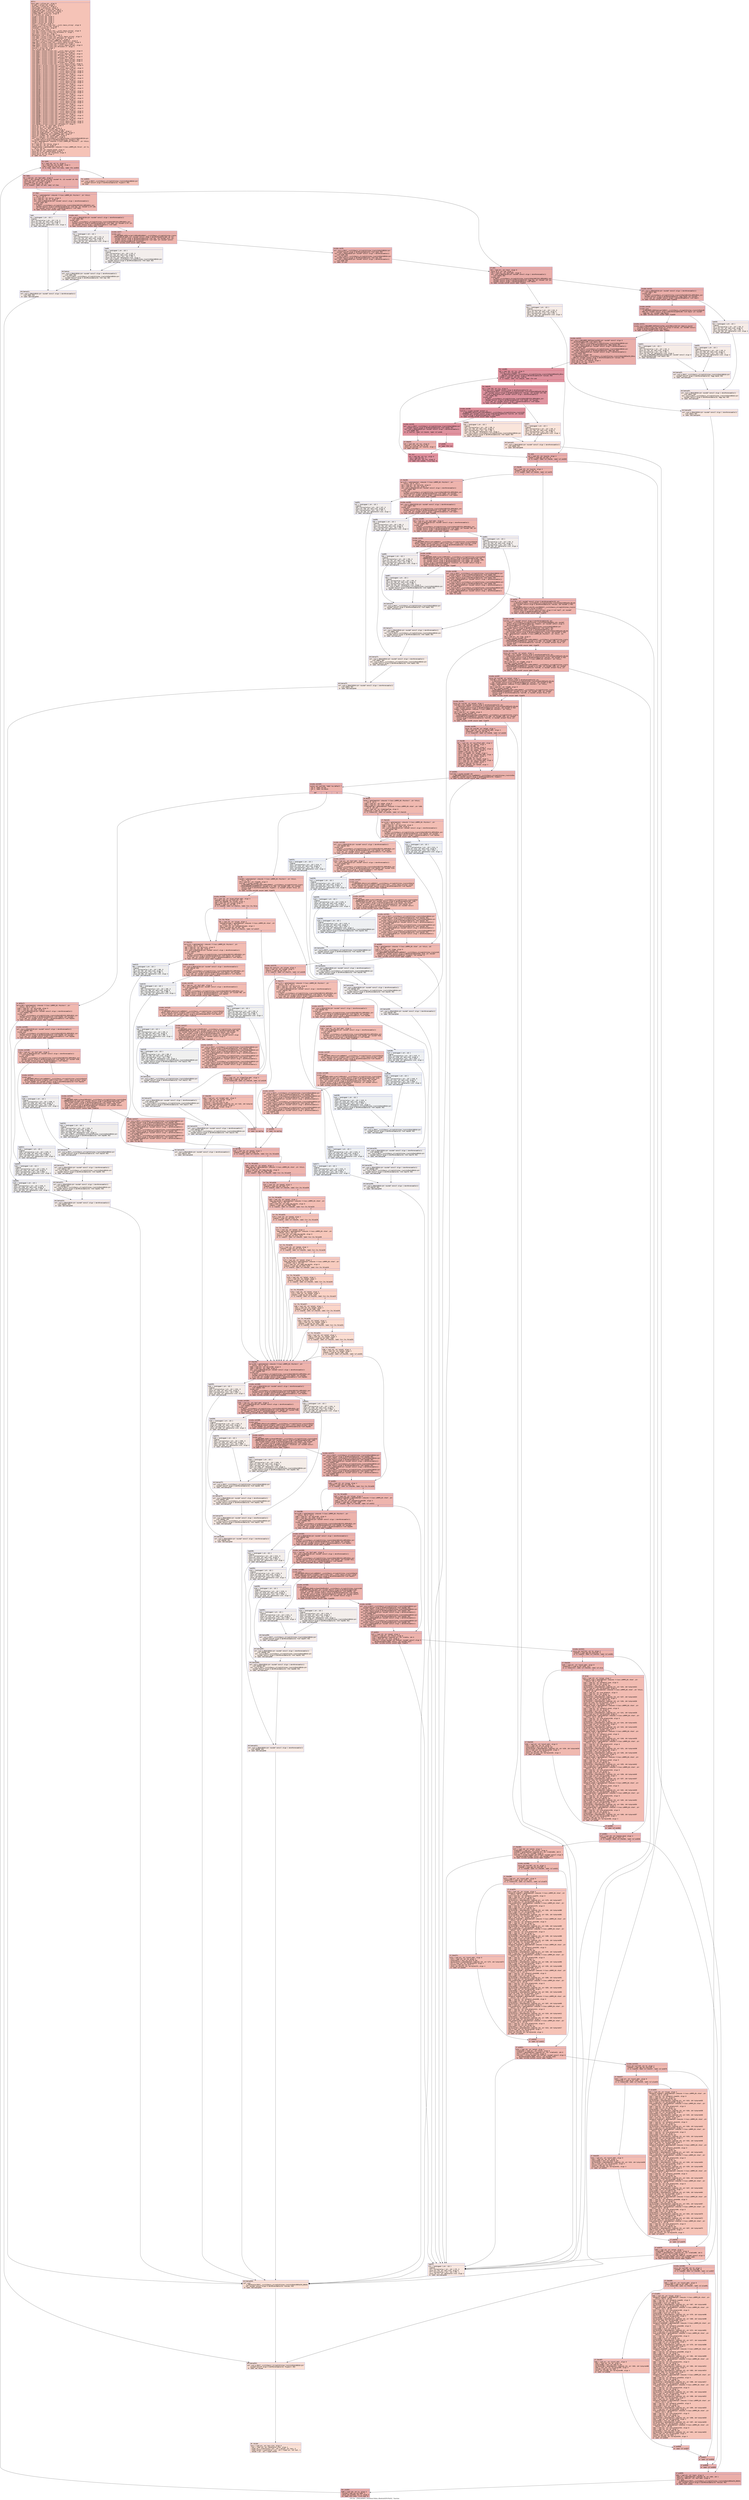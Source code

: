 digraph "CFG for '_ZN9LAMMPS_NS4Atom14data_dihedralsEiPcPiiiiS2_' function" {
	label="CFG for '_ZN9LAMMPS_NS4Atom14data_dihedralsEiPcPiiiiS2_' function";

	Node0x55aea8f613f0 [shape=record,color="#3d50c3ff", style=filled, fillcolor="#e8765c70" fontname="Courier",label="{entry:\l|  %this.addr = alloca ptr, align 8\l  %n.addr = alloca i32, align 4\l  %buf.addr = alloca ptr, align 8\l  %count.addr = alloca ptr, align 8\l  %id_offset.addr = alloca i32, align 4\l  %type_offset.addr = alloca i32, align 4\l  %labelflag.addr = alloca i32, align 4\l  %ilabel.addr = alloca ptr, align 8\l  %m = alloca i32, align 4\l  %itype = alloca i32, align 4\l  %atom1 = alloca i32, align 4\l  %atom2 = alloca i32, align 4\l  %atom3 = alloca i32, align 4\l  %atom4 = alloca i32, align 4\l  %next = alloca ptr, align 8\l  %typestr = alloca %\"class.std::__cxx11::basic_string\", align 8\l  %newton_bond = alloca i32, align 4\l  %location = alloca ptr, align 8\l  %i = alloca i32, align 4\l  %ref.tmp = alloca %\"class.std::__cxx11::basic_string\", align 8\l  %ref.tmp3 = alloca %\"class.std::allocator.3\", align 1\l  %exn.slot = alloca ptr, align 8\l  %ehselector.slot = alloca i32, align 4\l  %ref.tmp4 = alloca %\"class.std::__cxx11::basic_string\", align 8\l  %ref.tmp5 = alloca %\"class.std::allocator.3\", align 1\l  %values = alloca %\"class.std::vector.6\", align 8\l  %ref.tmp12 = alloca %\"class.LAMMPS_NS::Tokenizer\", align 8\l  %agg.tmp = alloca %\"class.std::__cxx11::basic_string\", align 8\l  %ref.tmp13 = alloca %\"class.std::allocator.3\", align 1\l  %agg.tmp16 = alloca %\"class.std::__cxx11::basic_string\", align 8\l  %ref.tmp17 = alloca %\"class.std::allocator.3\", align 1\l  %nwords = alloca i32, align 4\l  %ii = alloca i64, align 8\l  %ref.tmp35 = alloca %\"class.std::__cxx11::basic_string\", align 8\l  %ref.tmp36 = alloca %\"class.std::allocator.3\", align 1\l  %ref.tmp52 = alloca %\"class.std::__cxx11::basic_string\", align 8\l  %ref.tmp53 = alloca %\"class.std::allocator.3\", align 1\l  %ref.tmp56 = alloca %\"class.std::__cxx11::basic_string\", align 8\l  %ref.tmp57 = alloca %\"class.std::allocator.3\", align 1\l  %ref.tmp60 = alloca %\"class.std::__cxx11::basic_string\", align 8\l  %ref.tmp61 = alloca %\"class.std::__cxx11::basic_string\", align 8\l  %ref.tmp62 = alloca %\"class.std::allocator.3\", align 1\l  %ref.tmp77 = alloca %\"class.std::__cxx11::basic_string\", align 8\l  %ref.tmp113 = alloca %\"class.std::__cxx11::basic_string\", align 8\l  %ref.tmp114 = alloca %\"class.std::allocator.3\", align 1\l  %ref.tmp117 = alloca %\"class.std::__cxx11::basic_string\", align 8\l  %ref.tmp118 = alloca %\"class.std::allocator.3\", align 1\l  %ref.tmp121 = alloca %\"class.std::__cxx11::basic_string\", align 8\l  %ref.tmp122 = alloca %\"class.std::__cxx11::basic_string\", align 8\l  %ref.tmp123 = alloca %\"class.std::allocator.3\", align 1\l  %ref.tmp145 = alloca %\"class.std::__cxx11::basic_string\", align 8\l  %ref.tmp146 = alloca %\"class.std::allocator.3\", align 1\l  %ref.tmp149 = alloca %\"class.std::__cxx11::basic_string\", align 8\l  %ref.tmp150 = alloca %\"class.std::allocator.3\", align 1\l  %ref.tmp153 = alloca %\"class.std::__cxx11::basic_string\", align 8\l  %ref.tmp154 = alloca %\"class.std::__cxx11::basic_string\", align 8\l  %ref.tmp155 = alloca %\"class.std::allocator.3\", align 1\l  %ref.tmp175 = alloca %\"class.std::__cxx11::basic_string\", align 8\l  %ref.tmp176 = alloca %\"class.std::allocator.3\", align 1\l  %ref.tmp179 = alloca %\"class.std::__cxx11::basic_string\", align 8\l  %ref.tmp180 = alloca %\"class.std::allocator.3\", align 1\l  %ref.tmp183 = alloca %\"class.std::__cxx11::basic_string\", align 8\l  %ref.tmp184 = alloca %\"class.std::__cxx11::basic_string\", align 8\l  %ref.tmp185 = alloca %\"class.std::allocator.3\", align 1\l  %ref.tmp201 = alloca %\"class.std::__cxx11::basic_string\", align 8\l  %ref.tmp202 = alloca %\"class.std::allocator.3\", align 1\l  %ref.tmp205 = alloca %\"class.std::__cxx11::basic_string\", align 8\l  %ref.tmp206 = alloca %\"class.std::allocator.3\", align 1\l  %ref.tmp209 = alloca %\"class.std::__cxx11::basic_string\", align 8\l  %ref.tmp210 = alloca %\"class.std::__cxx11::basic_string\", align 8\l  %ref.tmp211 = alloca %\"class.std::allocator.3\", align 1\l  %ref.tmp257 = alloca %\"class.std::__cxx11::basic_string\", align 8\l  %ref.tmp258 = alloca %\"class.std::allocator.3\", align 1\l  %ref.tmp261 = alloca %\"class.std::__cxx11::basic_string\", align 8\l  %ref.tmp262 = alloca %\"class.std::allocator.3\", align 1\l  %ref.tmp265 = alloca %\"class.std::__cxx11::basic_string\", align 8\l  %ref.tmp266 = alloca %\"class.std::__cxx11::basic_string\", align 8\l  %ref.tmp267 = alloca %\"class.std::allocator.3\", align 1\l  %ref.tmp288 = alloca %\"class.std::__cxx11::basic_string\", align 8\l  %ref.tmp289 = alloca %\"class.std::allocator.3\", align 1\l  %ref.tmp292 = alloca %\"class.std::__cxx11::basic_string\", align 8\l  %ref.tmp293 = alloca %\"class.std::allocator.3\", align 1\l  %ref.tmp296 = alloca %\"class.std::__cxx11::basic_string\", align 8\l  %ref.tmp297 = alloca %\"class.std::__cxx11::basic_string\", align 8\l  %ref.tmp298 = alloca %\"class.std::allocator.3\", align 1\l  store ptr %this, ptr %this.addr, align 8\l  store i32 %n, ptr %n.addr, align 4\l  store ptr %buf, ptr %buf.addr, align 8\l  store ptr %count, ptr %count.addr, align 8\l  store i32 %id_offset, ptr %id_offset.addr, align 4\l  store i32 %type_offset, ptr %type_offset.addr, align 4\l  store i32 %labelflag, ptr %labelflag.addr, align 4\l  store ptr %ilabel, ptr %ilabel.addr, align 8\l  %this1 = load ptr, ptr %this.addr, align 8\l  call void @_ZNSt7__cxx1112basic_stringIcSt11char_traitsIcESaIcEEC1Ev(ptr\l... noundef nonnull align 8 dereferenceable(32) %typestr) #15\l  %force = getelementptr inbounds %\"class.LAMMPS_NS::Pointers\", ptr %this1,\l... i32 0, i32 11\l  %0 = load ptr, ptr %force, align 8\l  %1 = load ptr, ptr %0, align 8\l  %newton_bond2 = getelementptr inbounds %\"class.LAMMPS_NS::Force\", ptr %1,\l... i32 0, i32 23\l  %2 = load i32, ptr %newton_bond2, align 8\l  store i32 %2, ptr %newton_bond, align 4\l  store ptr @.str.155, ptr %location, align 8\l  store i32 0, ptr %i, align 4\l  br label %for.cond\l}"];
	Node0x55aea8f613f0 -> Node0x55aea8f77e20[tooltip="entry -> for.cond\nProbability 100.00%" ];
	Node0x55aea8f77e20 [shape=record,color="#3d50c3ff", style=filled, fillcolor="#d0473d70" fontname="Courier",label="{for.cond:\l|  %3 = load i32, ptr %i, align 4\l  %4 = load i32, ptr %n.addr, align 4\l  %cmp = icmp slt i32 %3, %4\l  br i1 %cmp, label %for.body, label %for.end543\l|{<s0>T|<s1>F}}"];
	Node0x55aea8f77e20:s0 -> Node0x55aea8f75b70[tooltip="for.cond -> for.body\nProbability 96.88%" ];
	Node0x55aea8f77e20:s1 -> Node0x55aea8f75bc0[tooltip="for.cond -> for.end543\nProbability 3.12%" ];
	Node0x55aea8f75b70 [shape=record,color="#3d50c3ff", style=filled, fillcolor="#d0473d70" fontname="Courier",label="{for.body:\l|  %5 = load ptr, ptr %buf.addr, align 8\l  %call = call noundef ptr @strchr(ptr noundef %5, i32 noundef 10) #16\l  store ptr %call, ptr %next, align 8\l  %6 = load ptr, ptr %next, align 8\l  %tobool = icmp ne ptr %6, null\l  br i1 %tobool, label %if.end, label %if.then\l|{<s0>T|<s1>F}}"];
	Node0x55aea8f75b70:s0 -> Node0x55aea8f791c0[tooltip="for.body -> if.end\nProbability 62.50%" ];
	Node0x55aea8f75b70:s1 -> Node0x55aea8f79230[tooltip="for.body -> if.then\nProbability 37.50%" ];
	Node0x55aea8f79230 [shape=record,color="#3d50c3ff", style=filled, fillcolor="#d8564670" fontname="Courier",label="{if.then:\l|  %error = getelementptr inbounds %\"class.LAMMPS_NS::Pointers\", ptr %this1,\l... i32 0, i32 3\l  %7 = load ptr, ptr %error, align 8\l  %8 = load ptr, ptr %7, align 8\l  call void @_ZNSaIcEC1Ev(ptr noundef nonnull align 1 dereferenceable(1)\l... %ref.tmp3) #15\l  invoke void\l... @_ZNSt7__cxx1112basic_stringIcSt11char_traitsIcESaIcEEC2IS3_EEPKcRKS3_(ptr\l... noundef nonnull align 8 dereferenceable(32) %ref.tmp, ptr noundef @.str.100,\l... ptr noundef nonnull align 1 dereferenceable(1) %ref.tmp3)\l          to label %invoke.cont unwind label %lpad\l}"];
	Node0x55aea8f79230 -> Node0x55aea8f796b0[tooltip="if.then -> invoke.cont\nProbability 100.00%" ];
	Node0x55aea8f79230 -> Node0x55aea8f79730[tooltip="if.then -> lpad\nProbability 0.00%" ];
	Node0x55aea8f796b0 [shape=record,color="#3d50c3ff", style=filled, fillcolor="#d8564670" fontname="Courier",label="{invoke.cont:\l|  call void @_ZNSaIcEC1Ev(ptr noundef nonnull align 1 dereferenceable(1)\l... %ref.tmp5) #15\l  invoke void\l... @_ZNSt7__cxx1112basic_stringIcSt11char_traitsIcESaIcEEC2IS3_EEPKcRKS3_(ptr\l... noundef nonnull align 8 dereferenceable(32) %ref.tmp4, ptr noundef @.str.137,\l... ptr noundef nonnull align 1 dereferenceable(1) %ref.tmp5)\l          to label %invoke.cont7 unwind label %lpad6\l}"];
	Node0x55aea8f796b0 -> Node0x55aea8f79a50[tooltip="invoke.cont -> invoke.cont7\nProbability 100.00%" ];
	Node0x55aea8f796b0 -> Node0x55aea8f79aa0[tooltip="invoke.cont -> lpad6\nProbability 0.00%" ];
	Node0x55aea8f79a50 [shape=record,color="#3d50c3ff", style=filled, fillcolor="#d8564670" fontname="Courier",label="{invoke.cont7:\l|  invoke void\l... @_ZN9LAMMPS_NS5Error3allIJRPKcEEEvRKNSt7__cxx1112basic_stringIcSt11char_traits\l...IcESaIcEEEiSC_DpOT_(ptr noundef nonnull align 8 dereferenceable(196) %8, ptr\l... noundef nonnull align 8 dereferenceable(32) %ref.tmp, i32 noundef 1472, ptr\l... noundef nonnull align 8 dereferenceable(32) %ref.tmp4, ptr noundef nonnull\l... align 8 dereferenceable(8) %location)\l          to label %invoke.cont9 unwind label %lpad8\l}"];
	Node0x55aea8f79a50 -> Node0x55aea8f79a00[tooltip="invoke.cont7 -> invoke.cont9\nProbability 100.00%" ];
	Node0x55aea8f79a50 -> Node0x55aea8f79d70[tooltip="invoke.cont7 -> lpad8\nProbability 0.00%" ];
	Node0x55aea8f79a00 [shape=record,color="#3d50c3ff", style=filled, fillcolor="#d8564670" fontname="Courier",label="{invoke.cont9:\l|  call void @_ZNSt7__cxx1112basic_stringIcSt11char_traitsIcESaIcEED1Ev(ptr\l... noundef nonnull align 8 dereferenceable(32) %ref.tmp4) #15\l  call void @_ZNSaIcED1Ev(ptr noundef nonnull align 1 dereferenceable(1)\l... %ref.tmp5) #15\l  call void @_ZNSt7__cxx1112basic_stringIcSt11char_traitsIcESaIcEED1Ev(ptr\l... noundef nonnull align 8 dereferenceable(32) %ref.tmp) #15\l  call void @_ZNSaIcED1Ev(ptr noundef nonnull align 1 dereferenceable(1)\l... %ref.tmp3) #15\l  br label %if.end\l}"];
	Node0x55aea8f79a00 -> Node0x55aea8f791c0[tooltip="invoke.cont9 -> if.end\nProbability 100.00%" ];
	Node0x55aea8f79730 [shape=record,color="#3d50c3ff", style=filled, fillcolor="#e3d9d370" fontname="Courier",label="{lpad:\l|  %9 = landingpad \{ ptr, i32 \}\l          cleanup\l  %10 = extractvalue \{ ptr, i32 \} %9, 0\l  store ptr %10, ptr %exn.slot, align 8\l  %11 = extractvalue \{ ptr, i32 \} %9, 1\l  store i32 %11, ptr %ehselector.slot, align 4\l  br label %ehcleanup11\l}"];
	Node0x55aea8f79730 -> Node0x55aea8f7a6b0[tooltip="lpad -> ehcleanup11\nProbability 100.00%" ];
	Node0x55aea8f79aa0 [shape=record,color="#3d50c3ff", style=filled, fillcolor="#e3d9d370" fontname="Courier",label="{lpad6:\l|  %12 = landingpad \{ ptr, i32 \}\l          cleanup\l  %13 = extractvalue \{ ptr, i32 \} %12, 0\l  store ptr %13, ptr %exn.slot, align 8\l  %14 = extractvalue \{ ptr, i32 \} %12, 1\l  store i32 %14, ptr %ehselector.slot, align 4\l  br label %ehcleanup\l}"];
	Node0x55aea8f79aa0 -> Node0x55aea8f7a9b0[tooltip="lpad6 -> ehcleanup\nProbability 100.00%" ];
	Node0x55aea8f79d70 [shape=record,color="#3d50c3ff", style=filled, fillcolor="#e3d9d370" fontname="Courier",label="{lpad8:\l|  %15 = landingpad \{ ptr, i32 \}\l          cleanup\l  %16 = extractvalue \{ ptr, i32 \} %15, 0\l  store ptr %16, ptr %exn.slot, align 8\l  %17 = extractvalue \{ ptr, i32 \} %15, 1\l  store i32 %17, ptr %ehselector.slot, align 4\l  call void @_ZNSt7__cxx1112basic_stringIcSt11char_traitsIcESaIcEED1Ev(ptr\l... noundef nonnull align 8 dereferenceable(32) %ref.tmp4) #15\l  br label %ehcleanup\l}"];
	Node0x55aea8f79d70 -> Node0x55aea8f7a9b0[tooltip="lpad8 -> ehcleanup\nProbability 100.00%" ];
	Node0x55aea8f7a9b0 [shape=record,color="#3d50c3ff", style=filled, fillcolor="#e8d6cc70" fontname="Courier",label="{ehcleanup:\l|  call void @_ZNSaIcED1Ev(ptr noundef nonnull align 1 dereferenceable(1)\l... %ref.tmp5) #15\l  call void @_ZNSt7__cxx1112basic_stringIcSt11char_traitsIcESaIcEED1Ev(ptr\l... noundef nonnull align 8 dereferenceable(32) %ref.tmp) #15\l  br label %ehcleanup11\l}"];
	Node0x55aea8f7a9b0 -> Node0x55aea8f7a6b0[tooltip="ehcleanup -> ehcleanup11\nProbability 100.00%" ];
	Node0x55aea8f7a6b0 [shape=record,color="#3d50c3ff", style=filled, fillcolor="#ead5c970" fontname="Courier",label="{ehcleanup11:\l|  call void @_ZNSaIcED1Ev(ptr noundef nonnull align 1 dereferenceable(1)\l... %ref.tmp3) #15\l  br label %ehcleanup544\l}"];
	Node0x55aea8f7a6b0 -> Node0x55aea8f7b260[tooltip="ehcleanup11 -> ehcleanup544\nProbability 100.00%" ];
	Node0x55aea8f791c0 [shape=record,color="#3d50c3ff", style=filled, fillcolor="#d0473d70" fontname="Courier",label="{if.end:\l|  %18 = load ptr, ptr %next, align 8\l  store i8 0, ptr %18, align 1\l  %19 = load ptr, ptr %buf.addr, align 8\l  call void @_ZNSaIcEC1Ev(ptr noundef nonnull align 1 dereferenceable(1)\l... %ref.tmp13) #15\l  invoke void\l... @_ZNSt7__cxx1112basic_stringIcSt11char_traitsIcESaIcEEC2IS3_EEPKcRKS3_(ptr\l... noundef nonnull align 8 dereferenceable(32) %agg.tmp, ptr noundef %19, ptr\l... noundef nonnull align 1 dereferenceable(1) %ref.tmp13)\l          to label %invoke.cont15 unwind label %lpad14\l}"];
	Node0x55aea8f791c0 -> Node0x55aea8f7b620[tooltip="if.end -> invoke.cont15\nProbability 100.00%" ];
	Node0x55aea8f791c0 -> Node0x55aea8f7b6a0[tooltip="if.end -> lpad14\nProbability 0.00%" ];
	Node0x55aea8f7b620 [shape=record,color="#3d50c3ff", style=filled, fillcolor="#d0473d70" fontname="Courier",label="{invoke.cont15:\l|  call void @_ZNSaIcEC1Ev(ptr noundef nonnull align 1 dereferenceable(1)\l... %ref.tmp17) #15\l  invoke void\l... @_ZNSt7__cxx1112basic_stringIcSt11char_traitsIcESaIcEEC2IS3_EEPKcRKS3_(ptr\l... noundef nonnull align 8 dereferenceable(32) %agg.tmp16, ptr noundef\l... @.str.138, ptr noundef nonnull align 1 dereferenceable(1) %ref.tmp17)\l          to label %invoke.cont19 unwind label %lpad18\l}"];
	Node0x55aea8f7b620 -> Node0x55aea8f7b9c0[tooltip="invoke.cont15 -> invoke.cont19\nProbability 100.00%" ];
	Node0x55aea8f7b620 -> Node0x55aea8f7ba10[tooltip="invoke.cont15 -> lpad18\nProbability 0.00%" ];
	Node0x55aea8f7b9c0 [shape=record,color="#3d50c3ff", style=filled, fillcolor="#d0473d70" fontname="Courier",label="{invoke.cont19:\l|  invoke void\l... @_ZN9LAMMPS_NS9TokenizerC1ENSt7__cxx1112basic_stringIcSt11char_traitsIcESaIcEE\l...ES6_(ptr noundef nonnull align 8 dereferenceable(80) %ref.tmp12, ptr noundef\l... %agg.tmp, ptr noundef %agg.tmp16)\l          to label %invoke.cont21 unwind label %lpad20\l}"];
	Node0x55aea8f7b9c0 -> Node0x55aea8f7b970[tooltip="invoke.cont19 -> invoke.cont21\nProbability 100.00%" ];
	Node0x55aea8f7b9c0 -> Node0x55aea8f7bd00[tooltip="invoke.cont19 -> lpad20\nProbability 0.00%" ];
	Node0x55aea8f7b970 [shape=record,color="#3d50c3ff", style=filled, fillcolor="#d0473d70" fontname="Courier",label="{invoke.cont21:\l|  invoke void @_ZN9LAMMPS_NS9Tokenizer9as_vectorB5cxx11Ev(ptr dead_on_unwind\l... writable sret(%\"class.std::vector.6\") align 8 %values, ptr noundef nonnull\l... align 8 dereferenceable(80) %ref.tmp12)\l          to label %invoke.cont23 unwind label %lpad22\l}"];
	Node0x55aea8f7b970 -> Node0x55aea8f7bfd0[tooltip="invoke.cont21 -> invoke.cont23\nProbability 100.00%" ];
	Node0x55aea8f7b970 -> Node0x55aea8f7c020[tooltip="invoke.cont21 -> lpad22\nProbability 0.00%" ];
	Node0x55aea8f7bfd0 [shape=record,color="#3d50c3ff", style=filled, fillcolor="#d0473d70" fontname="Courier",label="{invoke.cont23:\l|  call void @_ZN9LAMMPS_NS9TokenizerD2Ev(ptr noundef nonnull align 8\l... dereferenceable(80) %ref.tmp12) #15\l  call void @_ZNSt7__cxx1112basic_stringIcSt11char_traitsIcESaIcEED1Ev(ptr\l... noundef nonnull align 8 dereferenceable(32) %agg.tmp16) #15\l  call void @_ZNSaIcED1Ev(ptr noundef nonnull align 1 dereferenceable(1)\l... %ref.tmp17) #15\l  call void @_ZNSt7__cxx1112basic_stringIcSt11char_traitsIcESaIcEED1Ev(ptr\l... noundef nonnull align 8 dereferenceable(32) %agg.tmp) #15\l  call void @_ZNSaIcED1Ev(ptr noundef nonnull align 1 dereferenceable(1)\l... %ref.tmp13) #15\l  %call29 = call noundef i64\l... @_ZNKSt6vectorINSt7__cxx1112basic_stringIcSt11char_traitsIcESaIcEEESaIS5_EE4si\l...zeEv(ptr noundef nonnull align 8 dereferenceable(24) %values) #15\l  %conv = trunc i64 %call29 to i32\l  store i32 %conv, ptr %nwords, align 4\l  store i64 0, ptr %ii, align 8\l  br label %for.cond30\l}"];
	Node0x55aea8f7bfd0 -> Node0x55aea8f7ca90[tooltip="invoke.cont23 -> for.cond30\nProbability 100.00%" ];
	Node0x55aea8f7ca90 [shape=record,color="#b70d28ff", style=filled, fillcolor="#b70d2870" fontname="Courier",label="{for.cond30:\l|  %20 = load i64, ptr %ii, align 8\l  %call31 = call noundef i64\l... @_ZNKSt6vectorINSt7__cxx1112basic_stringIcSt11char_traitsIcESaIcEEESaIS5_EE4si\l...zeEv(ptr noundef nonnull align 8 dereferenceable(24) %values) #15\l  %cmp32 = icmp ult i64 %20, %call31\l  br i1 %cmp32, label %for.body33, label %for.end\l|{<s0>T|<s1>F}}"];
	Node0x55aea8f7ca90:s0 -> Node0x55aea8f7cdb0[tooltip="for.cond30 -> for.body33\nProbability 96.88%" ];
	Node0x55aea8f7ca90:s1 -> Node0x55aea8f7ce00[tooltip="for.cond30 -> for.end\nProbability 3.12%" ];
	Node0x55aea8f7cdb0 [shape=record,color="#b70d28ff", style=filled, fillcolor="#b70d2870" fontname="Courier",label="{for.body33:\l|  %21 = load i64, ptr %ii, align 8\l  %call34 = call noundef nonnull align 8 dereferenceable(32) ptr\l... @_ZNSt6vectorINSt7__cxx1112basic_stringIcSt11char_traitsIcESaIcEEESaIS5_EEixEm\l...(ptr noundef nonnull align 8 dereferenceable(24) %values, i64 noundef %21) #15\l  call void @_ZNSaIcEC1Ev(ptr noundef nonnull align 1 dereferenceable(1)\l... %ref.tmp36) #15\l  invoke void\l... @_ZNSt7__cxx1112basic_stringIcSt11char_traitsIcESaIcEEC2IS3_EEPKcRKS3_(ptr\l... noundef nonnull align 8 dereferenceable(32) %ref.tmp35, ptr noundef\l... @.str.139, ptr noundef nonnull align 1 dereferenceable(1) %ref.tmp36)\l          to label %invoke.cont38 unwind label %lpad37\l}"];
	Node0x55aea8f7cdb0 -> Node0x55aea8f7d2d0[tooltip="for.body33 -> invoke.cont38\nProbability 100.00%" ];
	Node0x55aea8f7cdb0 -> Node0x55aea8f7d350[tooltip="for.body33 -> lpad37\nProbability 0.00%" ];
	Node0x55aea8f7d2d0 [shape=record,color="#b70d28ff", style=filled, fillcolor="#b70d2870" fontname="Courier",label="{invoke.cont38:\l|  %call41 = invoke noundef zeroext i1\l... @_ZN9LAMMPS_NS5utils8strmatchERKNSt7__cxx1112basic_stringIcSt11char_traitsIcES\l...aIcEEES8_(ptr noundef nonnull align 8 dereferenceable(32) %call34, ptr noundef\l... nonnull align 8 dereferenceable(32) %ref.tmp35)\l          to label %invoke.cont40 unwind label %lpad39\l}"];
	Node0x55aea8f7d2d0 -> Node0x55aea8f7d280[tooltip="invoke.cont38 -> invoke.cont40\nProbability 100.00%" ];
	Node0x55aea8f7d2d0 -> Node0x55aea8f7d5e0[tooltip="invoke.cont38 -> lpad39\nProbability 0.00%" ];
	Node0x55aea8f7d280 [shape=record,color="#b70d28ff", style=filled, fillcolor="#b70d2870" fontname="Courier",label="{invoke.cont40:\l|  call void @_ZNSt7__cxx1112basic_stringIcSt11char_traitsIcESaIcEED1Ev(ptr\l... noundef nonnull align 8 dereferenceable(32) %ref.tmp35) #15\l  call void @_ZNSaIcED1Ev(ptr noundef nonnull align 1 dereferenceable(1)\l... %ref.tmp36) #15\l  br i1 %call41, label %if.then44, label %if.end46\l|{<s0>T|<s1>F}}"];
	Node0x55aea8f7d280:s0 -> Node0x55aea8f7da80[tooltip="invoke.cont40 -> if.then44\nProbability 3.12%" ];
	Node0x55aea8f7d280:s1 -> Node0x55aea8f7db00[tooltip="invoke.cont40 -> if.end46\nProbability 96.88%" ];
	Node0x55aea8f7da80 [shape=record,color="#3d50c3ff", style=filled, fillcolor="#d6524470" fontname="Courier",label="{if.then44:\l|  %22 = load i64, ptr %ii, align 8\l  %conv45 = trunc i64 %22 to i32\l  store i32 %conv45, ptr %nwords, align 4\l  br label %for.end\l}"];
	Node0x55aea8f7da80 -> Node0x55aea8f7ce00[tooltip="if.then44 -> for.end\nProbability 100.00%" ];
	Node0x55aea8f7b6a0 [shape=record,color="#3d50c3ff", style=filled, fillcolor="#ead5c970" fontname="Courier",label="{lpad14:\l|  %23 = landingpad \{ ptr, i32 \}\l          cleanup\l  %24 = extractvalue \{ ptr, i32 \} %23, 0\l  store ptr %24, ptr %exn.slot, align 8\l  %25 = extractvalue \{ ptr, i32 \} %23, 1\l  store i32 %25, ptr %ehselector.slot, align 4\l  br label %ehcleanup28\l}"];
	Node0x55aea8f7b6a0 -> Node0x55aea8f7e0e0[tooltip="lpad14 -> ehcleanup28\nProbability 100.00%" ];
	Node0x55aea8f7ba10 [shape=record,color="#3d50c3ff", style=filled, fillcolor="#ead5c970" fontname="Courier",label="{lpad18:\l|  %26 = landingpad \{ ptr, i32 \}\l          cleanup\l  %27 = extractvalue \{ ptr, i32 \} %26, 0\l  store ptr %27, ptr %exn.slot, align 8\l  %28 = extractvalue \{ ptr, i32 \} %26, 1\l  store i32 %28, ptr %ehselector.slot, align 4\l  br label %ehcleanup26\l}"];
	Node0x55aea8f7ba10 -> Node0x55aea8f7e450[tooltip="lpad18 -> ehcleanup26\nProbability 100.00%" ];
	Node0x55aea8f7bd00 [shape=record,color="#3d50c3ff", style=filled, fillcolor="#ead5c970" fontname="Courier",label="{lpad20:\l|  %29 = landingpad \{ ptr, i32 \}\l          cleanup\l  %30 = extractvalue \{ ptr, i32 \} %29, 0\l  store ptr %30, ptr %exn.slot, align 8\l  %31 = extractvalue \{ ptr, i32 \} %29, 1\l  store i32 %31, ptr %ehselector.slot, align 4\l  br label %ehcleanup25\l}"];
	Node0x55aea8f7bd00 -> Node0x55aea8f7e7c0[tooltip="lpad20 -> ehcleanup25\nProbability 100.00%" ];
	Node0x55aea8f7c020 [shape=record,color="#3d50c3ff", style=filled, fillcolor="#ead5c970" fontname="Courier",label="{lpad22:\l|  %32 = landingpad \{ ptr, i32 \}\l          cleanup\l  %33 = extractvalue \{ ptr, i32 \} %32, 0\l  store ptr %33, ptr %exn.slot, align 8\l  %34 = extractvalue \{ ptr, i32 \} %32, 1\l  store i32 %34, ptr %ehselector.slot, align 4\l  call void @_ZN9LAMMPS_NS9TokenizerD2Ev(ptr noundef nonnull align 8\l... dereferenceable(80) %ref.tmp12) #15\l  br label %ehcleanup25\l}"];
	Node0x55aea8f7c020 -> Node0x55aea8f7e7c0[tooltip="lpad22 -> ehcleanup25\nProbability 100.00%" ];
	Node0x55aea8f7e7c0 [shape=record,color="#3d50c3ff", style=filled, fillcolor="#eed0c070" fontname="Courier",label="{ehcleanup25:\l|  call void @_ZNSt7__cxx1112basic_stringIcSt11char_traitsIcESaIcEED1Ev(ptr\l... noundef nonnull align 8 dereferenceable(32) %agg.tmp16) #15\l  br label %ehcleanup26\l}"];
	Node0x55aea8f7e7c0 -> Node0x55aea8f7e450[tooltip="ehcleanup25 -> ehcleanup26\nProbability 100.00%" ];
	Node0x55aea8f7e450 [shape=record,color="#3d50c3ff", style=filled, fillcolor="#efcebd70" fontname="Courier",label="{ehcleanup26:\l|  call void @_ZNSaIcED1Ev(ptr noundef nonnull align 1 dereferenceable(1)\l... %ref.tmp17) #15\l  call void @_ZNSt7__cxx1112basic_stringIcSt11char_traitsIcESaIcEED1Ev(ptr\l... noundef nonnull align 8 dereferenceable(32) %agg.tmp) #15\l  br label %ehcleanup28\l}"];
	Node0x55aea8f7e450 -> Node0x55aea8f7e0e0[tooltip="ehcleanup26 -> ehcleanup28\nProbability 100.00%" ];
	Node0x55aea8f7e0e0 [shape=record,color="#3d50c3ff", style=filled, fillcolor="#f1ccb870" fontname="Courier",label="{ehcleanup28:\l|  call void @_ZNSaIcED1Ev(ptr noundef nonnull align 1 dereferenceable(1)\l... %ref.tmp13) #15\l  br label %ehcleanup544\l}"];
	Node0x55aea8f7e0e0 -> Node0x55aea8f7b260[tooltip="ehcleanup28 -> ehcleanup544\nProbability 100.00%" ];
	Node0x55aea8f7d350 [shape=record,color="#3d50c3ff", style=filled, fillcolor="#f4c5ad70" fontname="Courier",label="{lpad37:\l|  %35 = landingpad \{ ptr, i32 \}\l          cleanup\l  %36 = extractvalue \{ ptr, i32 \} %35, 0\l  store ptr %36, ptr %exn.slot, align 8\l  %37 = extractvalue \{ ptr, i32 \} %35, 1\l  store i32 %37, ptr %ehselector.slot, align 4\l  br label %ehcleanup43\l}"];
	Node0x55aea8f7d350 -> Node0x55aea8f7f550[tooltip="lpad37 -> ehcleanup43\nProbability 100.00%" ];
	Node0x55aea8f7d5e0 [shape=record,color="#3d50c3ff", style=filled, fillcolor="#f4c5ad70" fontname="Courier",label="{lpad39:\l|  %38 = landingpad \{ ptr, i32 \}\l          cleanup\l  %39 = extractvalue \{ ptr, i32 \} %38, 0\l  store ptr %39, ptr %exn.slot, align 8\l  %40 = extractvalue \{ ptr, i32 \} %38, 1\l  store i32 %40, ptr %ehselector.slot, align 4\l  call void @_ZNSt7__cxx1112basic_stringIcSt11char_traitsIcESaIcEED1Ev(ptr\l... noundef nonnull align 8 dereferenceable(32) %ref.tmp35) #15\l  br label %ehcleanup43\l}"];
	Node0x55aea8f7d5e0 -> Node0x55aea8f7f550[tooltip="lpad39 -> ehcleanup43\nProbability 100.00%" ];
	Node0x55aea8f7f550 [shape=record,color="#3d50c3ff", style=filled, fillcolor="#f6bfa670" fontname="Courier",label="{ehcleanup43:\l|  call void @_ZNSaIcED1Ev(ptr noundef nonnull align 1 dereferenceable(1)\l... %ref.tmp36) #15\l  br label %ehcleanup540\l}"];
	Node0x55aea8f7f550 -> Node0x55aea8f7fb40[tooltip="ehcleanup43 -> ehcleanup540\nProbability 100.00%" ];
	Node0x55aea8f7db00 [shape=record,color="#b70d28ff", style=filled, fillcolor="#b70d2870" fontname="Courier",label="{if.end46:\l|  br label %for.inc\l}"];
	Node0x55aea8f7db00 -> Node0x55aea8f7fc00[tooltip="if.end46 -> for.inc\nProbability 100.00%" ];
	Node0x55aea8f7fc00 [shape=record,color="#b70d28ff", style=filled, fillcolor="#b70d2870" fontname="Courier",label="{for.inc:\l|  %41 = load i64, ptr %ii, align 8\l  %inc = add i64 %41, 1\l  store i64 %inc, ptr %ii, align 8\l  br label %for.cond30, !llvm.loop !6\l}"];
	Node0x55aea8f7fc00 -> Node0x55aea8f7ca90[tooltip="for.inc -> for.cond30\nProbability 100.00%" ];
	Node0x55aea8f7ce00 [shape=record,color="#3d50c3ff", style=filled, fillcolor="#d0473d70" fontname="Courier",label="{for.end:\l|  %42 = load i32, ptr %nwords, align 4\l  %cmp47 = icmp sgt i32 %42, 0\l  br i1 %cmp47, label %if.then48, label %if.end539\l|{<s0>T|<s1>F}}"];
	Node0x55aea8f7ce00:s0 -> Node0x55aea8f80100[tooltip="for.end -> if.then48\nProbability 62.50%" ];
	Node0x55aea8f7ce00:s1 -> Node0x55aea8f80180[tooltip="for.end -> if.end539\nProbability 37.50%" ];
	Node0x55aea8f80100 [shape=record,color="#3d50c3ff", style=filled, fillcolor="#d6524470" fontname="Courier",label="{if.then48:\l|  %43 = load i32, ptr %nwords, align 4\l  %cmp49 = icmp ne i32 %43, 6\l  br i1 %cmp49, label %if.then50, label %if.end76\l|{<s0>T|<s1>F}}"];
	Node0x55aea8f80100:s0 -> Node0x55aea8f803e0[tooltip="if.then48 -> if.then50\nProbability 50.00%" ];
	Node0x55aea8f80100:s1 -> Node0x55aea8f80460[tooltip="if.then48 -> if.end76\nProbability 50.00%" ];
	Node0x55aea8f803e0 [shape=record,color="#3d50c3ff", style=filled, fillcolor="#d8564670" fontname="Courier",label="{if.then50:\l|  %error51 = getelementptr inbounds %\"class.LAMMPS_NS::Pointers\", ptr\l... %this1, i32 0, i32 3\l  %44 = load ptr, ptr %error51, align 8\l  %45 = load ptr, ptr %44, align 8\l  call void @_ZNSaIcEC1Ev(ptr noundef nonnull align 1 dereferenceable(1)\l... %ref.tmp53) #15\l  invoke void\l... @_ZNSt7__cxx1112basic_stringIcSt11char_traitsIcESaIcEEC2IS3_EEPKcRKS3_(ptr\l... noundef nonnull align 8 dereferenceable(32) %ref.tmp52, ptr noundef\l... @.str.100, ptr noundef nonnull align 1 dereferenceable(1) %ref.tmp53)\l          to label %invoke.cont55 unwind label %lpad54\l}"];
	Node0x55aea8f803e0 -> Node0x55aea8f808f0[tooltip="if.then50 -> invoke.cont55\nProbability 100.00%" ];
	Node0x55aea8f803e0 -> Node0x55aea8f80970[tooltip="if.then50 -> lpad54\nProbability 0.00%" ];
	Node0x55aea8f808f0 [shape=record,color="#3d50c3ff", style=filled, fillcolor="#d8564670" fontname="Courier",label="{invoke.cont55:\l|  call void @_ZNSaIcEC1Ev(ptr noundef nonnull align 1 dereferenceable(1)\l... %ref.tmp57) #15\l  invoke void\l... @_ZNSt7__cxx1112basic_stringIcSt11char_traitsIcESaIcEEC2IS3_EEPKcRKS3_(ptr\l... noundef nonnull align 8 dereferenceable(32) %ref.tmp56, ptr noundef\l... @.str.140, ptr noundef nonnull align 1 dereferenceable(1) %ref.tmp57)\l          to label %invoke.cont59 unwind label %lpad58\l}"];
	Node0x55aea8f808f0 -> Node0x55aea8f80c90[tooltip="invoke.cont55 -> invoke.cont59\nProbability 100.00%" ];
	Node0x55aea8f808f0 -> Node0x55aea8f80ce0[tooltip="invoke.cont55 -> lpad58\nProbability 0.00%" ];
	Node0x55aea8f80c90 [shape=record,color="#3d50c3ff", style=filled, fillcolor="#d8564670" fontname="Courier",label="{invoke.cont59:\l|  %46 = load ptr, ptr %buf.addr, align 8\l  call void @_ZNSaIcEC1Ev(ptr noundef nonnull align 1 dereferenceable(1)\l... %ref.tmp62) #15\l  invoke void\l... @_ZNSt7__cxx1112basic_stringIcSt11char_traitsIcESaIcEEC2IS3_EEPKcRKS3_(ptr\l... noundef nonnull align 8 dereferenceable(32) %ref.tmp61, ptr noundef %46, ptr\l... noundef nonnull align 1 dereferenceable(1) %ref.tmp62)\l          to label %invoke.cont64 unwind label %lpad63\l}"];
	Node0x55aea8f80c90 -> Node0x55aea8f810e0[tooltip="invoke.cont59 -> invoke.cont64\nProbability 100.00%" ];
	Node0x55aea8f80c90 -> Node0x55aea8f81130[tooltip="invoke.cont59 -> lpad63\nProbability 0.00%" ];
	Node0x55aea8f810e0 [shape=record,color="#3d50c3ff", style=filled, fillcolor="#d8564670" fontname="Courier",label="{invoke.cont64:\l|  invoke void\l... @_ZN9LAMMPS_NS5utils4trimERKNSt7__cxx1112basic_stringIcSt11char_traitsIcESaIcE\l...EE(ptr dead_on_unwind writable sret(%\"class.std::__cxx11::basic_string\") align\l... 8 %ref.tmp60, ptr noundef nonnull align 8 dereferenceable(32) %ref.tmp61)\l          to label %invoke.cont66 unwind label %lpad65\l}"];
	Node0x55aea8f810e0 -> Node0x55aea8f81090[tooltip="invoke.cont64 -> invoke.cont66\nProbability 100.00%" ];
	Node0x55aea8f810e0 -> Node0x55aea8f81420[tooltip="invoke.cont64 -> lpad65\nProbability 0.00%" ];
	Node0x55aea8f81090 [shape=record,color="#3d50c3ff", style=filled, fillcolor="#d8564670" fontname="Courier",label="{invoke.cont66:\l|  invoke void\l... @_ZN9LAMMPS_NS5Error3allIJRPKcNSt7__cxx1112basic_stringIcSt11char_traitsIcESaI\l...cEEEEEEvRKSA_iSC_DpOT_(ptr noundef nonnull align 8 dereferenceable(196) %45,\l... ptr noundef nonnull align 8 dereferenceable(32) %ref.tmp52, i32 noundef 1486,\l... ptr noundef nonnull align 8 dereferenceable(32) %ref.tmp56, ptr noundef\l... nonnull align 8 dereferenceable(8) %location, ptr noundef nonnull align 8\l... dereferenceable(32) %ref.tmp60)\l          to label %invoke.cont68 unwind label %lpad67\l}"];
	Node0x55aea8f81090 -> Node0x55aea8f81740[tooltip="invoke.cont66 -> invoke.cont68\nProbability 100.00%" ];
	Node0x55aea8f81090 -> Node0x55aea8f817c0[tooltip="invoke.cont66 -> lpad67\nProbability 0.00%" ];
	Node0x55aea8f81740 [shape=record,color="#3d50c3ff", style=filled, fillcolor="#d8564670" fontname="Courier",label="{invoke.cont68:\l|  call void @_ZNSt7__cxx1112basic_stringIcSt11char_traitsIcESaIcEED1Ev(ptr\l... noundef nonnull align 8 dereferenceable(32) %ref.tmp60) #15\l  call void @_ZNSt7__cxx1112basic_stringIcSt11char_traitsIcESaIcEED1Ev(ptr\l... noundef nonnull align 8 dereferenceable(32) %ref.tmp61) #15\l  call void @_ZNSaIcED1Ev(ptr noundef nonnull align 1 dereferenceable(1)\l... %ref.tmp62) #15\l  call void @_ZNSt7__cxx1112basic_stringIcSt11char_traitsIcESaIcEED1Ev(ptr\l... noundef nonnull align 8 dereferenceable(32) %ref.tmp56) #15\l  call void @_ZNSaIcED1Ev(ptr noundef nonnull align 1 dereferenceable(1)\l... %ref.tmp57) #15\l  call void @_ZNSt7__cxx1112basic_stringIcSt11char_traitsIcESaIcEED1Ev(ptr\l... noundef nonnull align 8 dereferenceable(32) %ref.tmp52) #15\l  call void @_ZNSaIcED1Ev(ptr noundef nonnull align 1 dereferenceable(1)\l... %ref.tmp53) #15\l  br label %if.end76\l}"];
	Node0x55aea8f81740 -> Node0x55aea8f80460[tooltip="invoke.cont68 -> if.end76\nProbability 100.00%" ];
	Node0x55aea8f80970 [shape=record,color="#3d50c3ff", style=filled, fillcolor="#e3d9d370" fontname="Courier",label="{lpad54:\l|  %47 = landingpad \{ ptr, i32 \}\l          cleanup\l  %48 = extractvalue \{ ptr, i32 \} %47, 0\l  store ptr %48, ptr %exn.slot, align 8\l  %49 = extractvalue \{ ptr, i32 \} %47, 1\l  store i32 %49, ptr %ehselector.slot, align 4\l  br label %ehcleanup75\l}"];
	Node0x55aea8f80970 -> Node0x55aea8f82c60[tooltip="lpad54 -> ehcleanup75\nProbability 100.00%" ];
	Node0x55aea8f80ce0 [shape=record,color="#3d50c3ff", style=filled, fillcolor="#e3d9d370" fontname="Courier",label="{lpad58:\l|  %50 = landingpad \{ ptr, i32 \}\l          cleanup\l  %51 = extractvalue \{ ptr, i32 \} %50, 0\l  store ptr %51, ptr %exn.slot, align 8\l  %52 = extractvalue \{ ptr, i32 \} %50, 1\l  store i32 %52, ptr %ehselector.slot, align 4\l  br label %ehcleanup73\l}"];
	Node0x55aea8f80ce0 -> Node0x55aea8f82f60[tooltip="lpad58 -> ehcleanup73\nProbability 100.00%" ];
	Node0x55aea8f81130 [shape=record,color="#3d50c3ff", style=filled, fillcolor="#e3d9d370" fontname="Courier",label="{lpad63:\l|  %53 = landingpad \{ ptr, i32 \}\l          cleanup\l  %54 = extractvalue \{ ptr, i32 \} %53, 0\l  store ptr %54, ptr %exn.slot, align 8\l  %55 = extractvalue \{ ptr, i32 \} %53, 1\l  store i32 %55, ptr %ehselector.slot, align 4\l  br label %ehcleanup71\l}"];
	Node0x55aea8f81130 -> Node0x55aea8f832d0[tooltip="lpad63 -> ehcleanup71\nProbability 100.00%" ];
	Node0x55aea8f81420 [shape=record,color="#3d50c3ff", style=filled, fillcolor="#e3d9d370" fontname="Courier",label="{lpad65:\l|  %56 = landingpad \{ ptr, i32 \}\l          cleanup\l  %57 = extractvalue \{ ptr, i32 \} %56, 0\l  store ptr %57, ptr %exn.slot, align 8\l  %58 = extractvalue \{ ptr, i32 \} %56, 1\l  store i32 %58, ptr %ehselector.slot, align 4\l  br label %ehcleanup70\l}"];
	Node0x55aea8f81420 -> Node0x55aea8f836a0[tooltip="lpad65 -> ehcleanup70\nProbability 100.00%" ];
	Node0x55aea8f817c0 [shape=record,color="#3d50c3ff", style=filled, fillcolor="#e3d9d370" fontname="Courier",label="{lpad67:\l|  %59 = landingpad \{ ptr, i32 \}\l          cleanup\l  %60 = extractvalue \{ ptr, i32 \} %59, 0\l  store ptr %60, ptr %exn.slot, align 8\l  %61 = extractvalue \{ ptr, i32 \} %59, 1\l  store i32 %61, ptr %ehselector.slot, align 4\l  call void @_ZNSt7__cxx1112basic_stringIcSt11char_traitsIcESaIcEED1Ev(ptr\l... noundef nonnull align 8 dereferenceable(32) %ref.tmp60) #15\l  br label %ehcleanup70\l}"];
	Node0x55aea8f817c0 -> Node0x55aea8f836a0[tooltip="lpad67 -> ehcleanup70\nProbability 100.00%" ];
	Node0x55aea8f836a0 [shape=record,color="#3d50c3ff", style=filled, fillcolor="#e8d6cc70" fontname="Courier",label="{ehcleanup70:\l|  call void @_ZNSt7__cxx1112basic_stringIcSt11char_traitsIcESaIcEED1Ev(ptr\l... noundef nonnull align 8 dereferenceable(32) %ref.tmp61) #15\l  br label %ehcleanup71\l}"];
	Node0x55aea8f836a0 -> Node0x55aea8f832d0[tooltip="ehcleanup70 -> ehcleanup71\nProbability 100.00%" ];
	Node0x55aea8f832d0 [shape=record,color="#3d50c3ff", style=filled, fillcolor="#ead5c970" fontname="Courier",label="{ehcleanup71:\l|  call void @_ZNSaIcED1Ev(ptr noundef nonnull align 1 dereferenceable(1)\l... %ref.tmp62) #15\l  call void @_ZNSt7__cxx1112basic_stringIcSt11char_traitsIcESaIcEED1Ev(ptr\l... noundef nonnull align 8 dereferenceable(32) %ref.tmp56) #15\l  br label %ehcleanup73\l}"];
	Node0x55aea8f832d0 -> Node0x55aea8f82f60[tooltip="ehcleanup71 -> ehcleanup73\nProbability 100.00%" ];
	Node0x55aea8f82f60 [shape=record,color="#3d50c3ff", style=filled, fillcolor="#ecd3c570" fontname="Courier",label="{ehcleanup73:\l|  call void @_ZNSaIcED1Ev(ptr noundef nonnull align 1 dereferenceable(1)\l... %ref.tmp57) #15\l  call void @_ZNSt7__cxx1112basic_stringIcSt11char_traitsIcESaIcEED1Ev(ptr\l... noundef nonnull align 8 dereferenceable(32) %ref.tmp52) #15\l  br label %ehcleanup75\l}"];
	Node0x55aea8f82f60 -> Node0x55aea8f82c60[tooltip="ehcleanup73 -> ehcleanup75\nProbability 100.00%" ];
	Node0x55aea8f82c60 [shape=record,color="#3d50c3ff", style=filled, fillcolor="#ecd3c570" fontname="Courier",label="{ehcleanup75:\l|  call void @_ZNSaIcED1Ev(ptr noundef nonnull align 1 dereferenceable(1)\l... %ref.tmp53) #15\l  br label %ehcleanup540\l}"];
	Node0x55aea8f82c60 -> Node0x55aea8f7fb40[tooltip="ehcleanup75 -> ehcleanup540\nProbability 100.00%" ];
	Node0x55aea8f80460 [shape=record,color="#3d50c3ff", style=filled, fillcolor="#d6524470" fontname="Courier",label="{if.end76:\l|  %call78 = call noundef nonnull align 8 dereferenceable(32) ptr\l... @_ZNSt6vectorINSt7__cxx1112basic_stringIcSt11char_traitsIcESaIcEEESaIS5_EEixEm\l...(ptr noundef nonnull align 8 dereferenceable(24) %values, i64 noundef 1) #15\l  invoke void\l... @_ZN9LAMMPS_NS5utils10utf8_substERKNSt7__cxx1112basic_stringIcSt11char_traitsI\l...cESaIcEEE(ptr dead_on_unwind writable\l... sret(%\"class.std::__cxx11::basic_string\") align 8 %ref.tmp77, ptr noundef\l... nonnull align 8 dereferenceable(32) %call78)\l          to label %invoke.cont80 unwind label %lpad79\l}"];
	Node0x55aea8f80460 -> Node0x55aea8f84580[tooltip="if.end76 -> invoke.cont80\nProbability 100.00%" ];
	Node0x55aea8f80460 -> Node0x55aea8f845d0[tooltip="if.end76 -> lpad79\nProbability 0.00%" ];
	Node0x55aea8f84580 [shape=record,color="#3d50c3ff", style=filled, fillcolor="#d6524470" fontname="Courier",label="{invoke.cont80:\l|  %call81 = call noundef nonnull align 8 dereferenceable(32) ptr\l... @_ZNSt7__cxx1112basic_stringIcSt11char_traitsIcESaIcEEaSEOS4_(ptr noundef\l... nonnull align 8 dereferenceable(32) %typestr, ptr noundef nonnull align 8\l... dereferenceable(32) %ref.tmp77) #15\l  call void @_ZNSt7__cxx1112basic_stringIcSt11char_traitsIcESaIcEED1Ev(ptr\l... noundef nonnull align 8 dereferenceable(32) %ref.tmp77) #15\l  %call82 = call noundef nonnull align 8 dereferenceable(32) ptr\l... @_ZNSt6vectorINSt7__cxx1112basic_stringIcSt11char_traitsIcESaIcEEESaIS5_EEixEm\l...(ptr noundef nonnull align 8 dereferenceable(24) %values, i64 noundef 2) #15\l  %lmp = getelementptr inbounds %\"class.LAMMPS_NS::Pointers\", ptr %this1, i32\l... 0, i32 1\l  %62 = load ptr, ptr %lmp, align 8\l  %call84 = invoke noundef i32\l... @_ZN9LAMMPS_NS5utils8tnumericEPKciRKNSt7__cxx1112basic_stringIcSt11char_traits\l...IcESaIcEEEbPNS_6LAMMPSE(ptr noundef @.str.100, i32 noundef 1488, ptr noundef\l... nonnull align 8 dereferenceable(32) %call82, i1 noundef zeroext false, ptr\l... noundef %62)\l          to label %invoke.cont83 unwind label %lpad79\l}"];
	Node0x55aea8f84580 -> Node0x55aea8f84d20[tooltip="invoke.cont80 -> invoke.cont83\nProbability 100.00%" ];
	Node0x55aea8f84580 -> Node0x55aea8f845d0[tooltip="invoke.cont80 -> lpad79\nProbability 0.00%" ];
	Node0x55aea8f84d20 [shape=record,color="#3d50c3ff", style=filled, fillcolor="#d6524470" fontname="Courier",label="{invoke.cont83:\l|  store i32 %call84, ptr %atom1, align 4\l  %call85 = call noundef nonnull align 8 dereferenceable(32) ptr\l... @_ZNSt6vectorINSt7__cxx1112basic_stringIcSt11char_traitsIcESaIcEEESaIS5_EEixEm\l...(ptr noundef nonnull align 8 dereferenceable(24) %values, i64 noundef 3) #15\l  %lmp86 = getelementptr inbounds %\"class.LAMMPS_NS::Pointers\", ptr %this1,\l... i32 0, i32 1\l  %63 = load ptr, ptr %lmp86, align 8\l  %call88 = invoke noundef i32\l... @_ZN9LAMMPS_NS5utils8tnumericEPKciRKNSt7__cxx1112basic_stringIcSt11char_traits\l...IcESaIcEEEbPNS_6LAMMPSE(ptr noundef @.str.100, i32 noundef 1489, ptr noundef\l... nonnull align 8 dereferenceable(32) %call85, i1 noundef zeroext false, ptr\l... noundef %63)\l          to label %invoke.cont87 unwind label %lpad79\l}"];
	Node0x55aea8f84d20 -> Node0x55aea8f85360[tooltip="invoke.cont83 -> invoke.cont87\nProbability 100.00%" ];
	Node0x55aea8f84d20 -> Node0x55aea8f845d0[tooltip="invoke.cont83 -> lpad79\nProbability 0.00%" ];
	Node0x55aea8f85360 [shape=record,color="#3d50c3ff", style=filled, fillcolor="#d6524470" fontname="Courier",label="{invoke.cont87:\l|  store i32 %call88, ptr %atom2, align 4\l  %call89 = call noundef nonnull align 8 dereferenceable(32) ptr\l... @_ZNSt6vectorINSt7__cxx1112basic_stringIcSt11char_traitsIcESaIcEEESaIS5_EEixEm\l...(ptr noundef nonnull align 8 dereferenceable(24) %values, i64 noundef 4) #15\l  %lmp90 = getelementptr inbounds %\"class.LAMMPS_NS::Pointers\", ptr %this1,\l... i32 0, i32 1\l  %64 = load ptr, ptr %lmp90, align 8\l  %call92 = invoke noundef i32\l... @_ZN9LAMMPS_NS5utils8tnumericEPKciRKNSt7__cxx1112basic_stringIcSt11char_traits\l...IcESaIcEEEbPNS_6LAMMPSE(ptr noundef @.str.100, i32 noundef 1490, ptr noundef\l... nonnull align 8 dereferenceable(32) %call89, i1 noundef zeroext false, ptr\l... noundef %64)\l          to label %invoke.cont91 unwind label %lpad79\l}"];
	Node0x55aea8f85360 -> Node0x55aea8f85930[tooltip="invoke.cont87 -> invoke.cont91\nProbability 100.00%" ];
	Node0x55aea8f85360 -> Node0x55aea8f845d0[tooltip="invoke.cont87 -> lpad79\nProbability 0.00%" ];
	Node0x55aea8f85930 [shape=record,color="#3d50c3ff", style=filled, fillcolor="#d6524470" fontname="Courier",label="{invoke.cont91:\l|  store i32 %call92, ptr %atom3, align 4\l  %call93 = call noundef nonnull align 8 dereferenceable(32) ptr\l... @_ZNSt6vectorINSt7__cxx1112basic_stringIcSt11char_traitsIcESaIcEEESaIS5_EEixEm\l...(ptr noundef nonnull align 8 dereferenceable(24) %values, i64 noundef 5) #15\l  %lmp94 = getelementptr inbounds %\"class.LAMMPS_NS::Pointers\", ptr %this1,\l... i32 0, i32 1\l  %65 = load ptr, ptr %lmp94, align 8\l  %call96 = invoke noundef i32\l... @_ZN9LAMMPS_NS5utils8tnumericEPKciRKNSt7__cxx1112basic_stringIcSt11char_traits\l...IcESaIcEEEbPNS_6LAMMPSE(ptr noundef @.str.100, i32 noundef 1491, ptr noundef\l... nonnull align 8 dereferenceable(32) %call93, i1 noundef zeroext false, ptr\l... noundef %65)\l          to label %invoke.cont95 unwind label %lpad79\l}"];
	Node0x55aea8f85930 -> Node0x55aea8f85f30[tooltip="invoke.cont91 -> invoke.cont95\nProbability 100.00%" ];
	Node0x55aea8f85930 -> Node0x55aea8f845d0[tooltip="invoke.cont91 -> lpad79\nProbability 0.00%" ];
	Node0x55aea8f85f30 [shape=record,color="#3d50c3ff", style=filled, fillcolor="#d6524470" fontname="Courier",label="{invoke.cont95:\l|  store i32 %call96, ptr %atom4, align 4\l  %66 = load i32, ptr %id_offset.addr, align 4\l  %tobool97 = icmp ne i32 %66, 0\l  br i1 %tobool97, label %if.then98, label %if.end102\l|{<s0>T|<s1>F}}"];
	Node0x55aea8f85f30:s0 -> Node0x55aea8f86380[tooltip="invoke.cont95 -> if.then98\nProbability 62.50%" ];
	Node0x55aea8f85f30:s1 -> Node0x55aea8f86400[tooltip="invoke.cont95 -> if.end102\nProbability 37.50%" ];
	Node0x55aea8f86380 [shape=record,color="#3d50c3ff", style=filled, fillcolor="#d8564670" fontname="Courier",label="{if.then98:\l|  %67 = load i32, ptr %id_offset.addr, align 4\l  %68 = load i32, ptr %atom1, align 4\l  %add = add nsw i32 %68, %67\l  store i32 %add, ptr %atom1, align 4\l  %69 = load i32, ptr %id_offset.addr, align 4\l  %70 = load i32, ptr %atom2, align 4\l  %add99 = add nsw i32 %70, %69\l  store i32 %add99, ptr %atom2, align 4\l  %71 = load i32, ptr %id_offset.addr, align 4\l  %72 = load i32, ptr %atom3, align 4\l  %add100 = add nsw i32 %72, %71\l  store i32 %add100, ptr %atom3, align 4\l  %73 = load i32, ptr %id_offset.addr, align 4\l  %74 = load i32, ptr %atom4, align 4\l  %add101 = add nsw i32 %74, %73\l  store i32 %add101, ptr %atom4, align 4\l  br label %if.end102\l}"];
	Node0x55aea8f86380 -> Node0x55aea8f86400[tooltip="if.then98 -> if.end102\nProbability 100.00%" ];
	Node0x55aea8f845d0 [shape=record,color="#3d50c3ff", style=filled, fillcolor="#f1ccb870" fontname="Courier",label="{lpad79:\l|  %75 = landingpad \{ ptr, i32 \}\l          cleanup\l  %76 = extractvalue \{ ptr, i32 \} %75, 0\l  store ptr %76, ptr %exn.slot, align 8\l  %77 = extractvalue \{ ptr, i32 \} %75, 1\l  store i32 %77, ptr %ehselector.slot, align 4\l  br label %ehcleanup540\l}"];
	Node0x55aea8f845d0 -> Node0x55aea8f7fb40[tooltip="lpad79 -> ehcleanup540\nProbability 100.00%" ];
	Node0x55aea8f86400 [shape=record,color="#3d50c3ff", style=filled, fillcolor="#d6524470" fontname="Courier",label="{if.end102:\l|  %call104 = invoke noundef i32\l... @_ZN9LAMMPS_NS5utils7is_typeERKNSt7__cxx1112basic_stringIcSt11char_traitsIcESa\l...IcEEE(ptr noundef nonnull align 8 dereferenceable(32) %typestr)\l          to label %invoke.cont103 unwind label %lpad79\l}"];
	Node0x55aea8f86400 -> Node0x55aea8f787c0[tooltip="if.end102 -> invoke.cont103\nProbability 100.00%" ];
	Node0x55aea8f86400 -> Node0x55aea8f845d0[tooltip="if.end102 -> lpad79\nProbability 0.00%" ];
	Node0x55aea8f787c0 [shape=record,color="#3d50c3ff", style=filled, fillcolor="#d6524470" fontname="Courier",label="{invoke.cont103:\l|  switch i32 %call104, label %sw.default [\l    i32 0, label %sw.bb\l    i32 1, label %sw.bb141\l  ]\l|{<s0>def|<s1>0|<s2>1}}"];
	Node0x55aea8f787c0:s0 -> Node0x55aea8f78880[tooltip="invoke.cont103 -> sw.default\nProbability 33.33%" ];
	Node0x55aea8f787c0:s1 -> Node0x55aea8f78900[tooltip="invoke.cont103 -> sw.bb\nProbability 33.33%" ];
	Node0x55aea8f787c0:s2 -> Node0x55aea8f78970[tooltip="invoke.cont103 -> sw.bb141\nProbability 33.33%" ];
	Node0x55aea8f78900 [shape=record,color="#3d50c3ff", style=filled, fillcolor="#de614d70" fontname="Courier",label="{sw.bb:\l|  %lmp105 = getelementptr inbounds %\"class.LAMMPS_NS::Pointers\", ptr %this1,\l... i32 0, i32 1\l  %78 = load ptr, ptr %lmp105, align 8\l  %call107 = invoke noundef i32\l... @_ZN9LAMMPS_NS5utils8inumericEPKciRKNSt7__cxx1112basic_stringIcSt11char_traits\l...IcESaIcEEEbPNS_6LAMMPSE(ptr noundef @.str.100, i32 noundef 1501, ptr noundef\l... nonnull align 8 dereferenceable(32) %typestr, i1 noundef zeroext false, ptr\l... noundef %78)\l          to label %invoke.cont106 unwind label %lpad79\l}"];
	Node0x55aea8f78900 -> Node0x55aea8f78bf0[tooltip="sw.bb -> invoke.cont106\nProbability 100.00%" ];
	Node0x55aea8f78900 -> Node0x55aea8f845d0[tooltip="sw.bb -> lpad79\nProbability 0.00%" ];
	Node0x55aea8f78bf0 [shape=record,color="#3d50c3ff", style=filled, fillcolor="#de614d70" fontname="Courier",label="{invoke.cont106:\l|  %79 = load i32, ptr %type_offset.addr, align 4\l  %add108 = add nsw i32 %call107, %79\l  store i32 %add108, ptr %itype, align 4\l  %80 = load i32, ptr %itype, align 4\l  %cmp109 = icmp slt i32 %80, 1\l  br i1 %cmp109, label %if.then111, label %lor.lhs.false\l|{<s0>T|<s1>F}}"];
	Node0x55aea8f78bf0:s0 -> Node0x55aea8f78df0[tooltip="invoke.cont106 -> if.then111\nProbability 37.50%" ];
	Node0x55aea8f78bf0:s1 -> Node0x55aea8f887a0[tooltip="invoke.cont106 -> lor.lhs.false\nProbability 62.50%" ];
	Node0x55aea8f887a0 [shape=record,color="#3d50c3ff", style=filled, fillcolor="#e1675170" fontname="Courier",label="{lor.lhs.false:\l|  %81 = load i32, ptr %itype, align 4\l  %ndihedraltypes = getelementptr inbounds %\"class.LAMMPS_NS::Atom\", ptr\l... %this1, i32 0, i32 20\l  %82 = load i32, ptr %ndihedraltypes, align 4\l  %cmp110 = icmp sgt i32 %81, %82\l  br i1 %cmp110, label %if.then111, label %if.end137\l|{<s0>T|<s1>F}}"];
	Node0x55aea8f887a0:s0 -> Node0x55aea8f78df0[tooltip="lor.lhs.false -> if.then111\nProbability 50.00%" ];
	Node0x55aea8f887a0:s1 -> Node0x55aea8f88ba0[tooltip="lor.lhs.false -> if.end137\nProbability 50.00%" ];
	Node0x55aea8f78df0 [shape=record,color="#3d50c3ff", style=filled, fillcolor="#e1675170" fontname="Courier",label="{if.then111:\l|  %error112 = getelementptr inbounds %\"class.LAMMPS_NS::Pointers\", ptr\l... %this1, i32 0, i32 3\l  %83 = load ptr, ptr %error112, align 8\l  %84 = load ptr, ptr %83, align 8\l  call void @_ZNSaIcEC1Ev(ptr noundef nonnull align 1 dereferenceable(1)\l... %ref.tmp114) #15\l  invoke void\l... @_ZNSt7__cxx1112basic_stringIcSt11char_traitsIcESaIcEEC2IS3_EEPKcRKS3_(ptr\l... noundef nonnull align 8 dereferenceable(32) %ref.tmp113, ptr noundef\l... @.str.100, ptr noundef nonnull align 1 dereferenceable(1) %ref.tmp114)\l          to label %invoke.cont116 unwind label %lpad115\l}"];
	Node0x55aea8f78df0 -> Node0x55aea8f89040[tooltip="if.then111 -> invoke.cont116\nProbability 100.00%" ];
	Node0x55aea8f78df0 -> Node0x55aea8f890c0[tooltip="if.then111 -> lpad115\nProbability 0.00%" ];
	Node0x55aea8f89040 [shape=record,color="#3d50c3ff", style=filled, fillcolor="#e1675170" fontname="Courier",label="{invoke.cont116:\l|  call void @_ZNSaIcEC1Ev(ptr noundef nonnull align 1 dereferenceable(1)\l... %ref.tmp118) #15\l  invoke void\l... @_ZNSt7__cxx1112basic_stringIcSt11char_traitsIcESaIcEEC2IS3_EEPKcRKS3_(ptr\l... noundef nonnull align 8 dereferenceable(32) %ref.tmp117, ptr noundef\l... @.str.156, ptr noundef nonnull align 1 dereferenceable(1) %ref.tmp118)\l          to label %invoke.cont120 unwind label %lpad119\l}"];
	Node0x55aea8f89040 -> Node0x55aea8f89440[tooltip="invoke.cont116 -> invoke.cont120\nProbability 100.00%" ];
	Node0x55aea8f89040 -> Node0x55aea8f89490[tooltip="invoke.cont116 -> lpad119\nProbability 0.00%" ];
	Node0x55aea8f89440 [shape=record,color="#3d50c3ff", style=filled, fillcolor="#e1675170" fontname="Courier",label="{invoke.cont120:\l|  %85 = load ptr, ptr %buf.addr, align 8\l  call void @_ZNSaIcEC1Ev(ptr noundef nonnull align 1 dereferenceable(1)\l... %ref.tmp123) #15\l  invoke void\l... @_ZNSt7__cxx1112basic_stringIcSt11char_traitsIcESaIcEEC2IS3_EEPKcRKS3_(ptr\l... noundef nonnull align 8 dereferenceable(32) %ref.tmp122, ptr noundef %85, ptr\l... noundef nonnull align 1 dereferenceable(1) %ref.tmp123)\l          to label %invoke.cont125 unwind label %lpad124\l}"];
	Node0x55aea8f89440 -> Node0x55aea8f89890[tooltip="invoke.cont120 -> invoke.cont125\nProbability 100.00%" ];
	Node0x55aea8f89440 -> Node0x55aea8f898e0[tooltip="invoke.cont120 -> lpad124\nProbability 0.00%" ];
	Node0x55aea8f89890 [shape=record,color="#3d50c3ff", style=filled, fillcolor="#e1675170" fontname="Courier",label="{invoke.cont125:\l|  invoke void\l... @_ZN9LAMMPS_NS5utils4trimERKNSt7__cxx1112basic_stringIcSt11char_traitsIcESaIcE\l...EE(ptr dead_on_unwind writable sret(%\"class.std::__cxx11::basic_string\") align\l... 8 %ref.tmp121, ptr noundef nonnull align 8 dereferenceable(32) %ref.tmp122)\l          to label %invoke.cont127 unwind label %lpad126\l}"];
	Node0x55aea8f89890 -> Node0x55aea8f89840[tooltip="invoke.cont125 -> invoke.cont127\nProbability 100.00%" ];
	Node0x55aea8f89890 -> Node0x55aea8f89bd0[tooltip="invoke.cont125 -> lpad126\nProbability 0.00%" ];
	Node0x55aea8f89840 [shape=record,color="#3d50c3ff", style=filled, fillcolor="#e1675170" fontname="Courier",label="{invoke.cont127:\l|  invoke void\l... @_ZN9LAMMPS_NS5Error3allIJRiRPKcNSt7__cxx1112basic_stringIcSt11char_traitsIcES\l...aIcEEEEEEvRKSB_iSD_DpOT_(ptr noundef nonnull align 8 dereferenceable(196) %84,\l... ptr noundef nonnull align 8 dereferenceable(32) %ref.tmp113, i32 noundef\l... 1503, ptr noundef nonnull align 8 dereferenceable(32) %ref.tmp117, ptr\l... noundef nonnull align 4 dereferenceable(4) %itype, ptr noundef nonnull align\l... 8 dereferenceable(8) %location, ptr noundef nonnull align 8\l... dereferenceable(32) %ref.tmp121)\l          to label %invoke.cont129 unwind label %lpad128\l}"];
	Node0x55aea8f89840 -> Node0x55aea8f89e80[tooltip="invoke.cont127 -> invoke.cont129\nProbability 100.00%" ];
	Node0x55aea8f89840 -> Node0x55aea8f89f00[tooltip="invoke.cont127 -> lpad128\nProbability 0.00%" ];
	Node0x55aea8f89e80 [shape=record,color="#3d50c3ff", style=filled, fillcolor="#e1675170" fontname="Courier",label="{invoke.cont129:\l|  call void @_ZNSt7__cxx1112basic_stringIcSt11char_traitsIcESaIcEED1Ev(ptr\l... noundef nonnull align 8 dereferenceable(32) %ref.tmp121) #15\l  call void @_ZNSt7__cxx1112basic_stringIcSt11char_traitsIcESaIcEED1Ev(ptr\l... noundef nonnull align 8 dereferenceable(32) %ref.tmp122) #15\l  call void @_ZNSaIcED1Ev(ptr noundef nonnull align 1 dereferenceable(1)\l... %ref.tmp123) #15\l  call void @_ZNSt7__cxx1112basic_stringIcSt11char_traitsIcESaIcEED1Ev(ptr\l... noundef nonnull align 8 dereferenceable(32) %ref.tmp117) #15\l  call void @_ZNSaIcED1Ev(ptr noundef nonnull align 1 dereferenceable(1)\l... %ref.tmp118) #15\l  call void @_ZNSt7__cxx1112basic_stringIcSt11char_traitsIcESaIcEED1Ev(ptr\l... noundef nonnull align 8 dereferenceable(32) %ref.tmp113) #15\l  call void @_ZNSaIcED1Ev(ptr noundef nonnull align 1 dereferenceable(1)\l... %ref.tmp114) #15\l  br label %if.end137\l}"];
	Node0x55aea8f89e80 -> Node0x55aea8f88ba0[tooltip="invoke.cont129 -> if.end137\nProbability 100.00%" ];
	Node0x55aea8f890c0 [shape=record,color="#3d50c3ff", style=filled, fillcolor="#dedcdb70" fontname="Courier",label="{lpad115:\l|  %86 = landingpad \{ ptr, i32 \}\l          cleanup\l  %87 = extractvalue \{ ptr, i32 \} %86, 0\l  store ptr %87, ptr %exn.slot, align 8\l  %88 = extractvalue \{ ptr, i32 \} %86, 1\l  store i32 %88, ptr %ehselector.slot, align 4\l  br label %ehcleanup136\l}"];
	Node0x55aea8f890c0 -> Node0x55aea8f8a9a0[tooltip="lpad115 -> ehcleanup136\nProbability 100.00%" ];
	Node0x55aea8f89490 [shape=record,color="#3d50c3ff", style=filled, fillcolor="#dedcdb70" fontname="Courier",label="{lpad119:\l|  %89 = landingpad \{ ptr, i32 \}\l          cleanup\l  %90 = extractvalue \{ ptr, i32 \} %89, 0\l  store ptr %90, ptr %exn.slot, align 8\l  %91 = extractvalue \{ ptr, i32 \} %89, 1\l  store i32 %91, ptr %ehselector.slot, align 4\l  br label %ehcleanup134\l}"];
	Node0x55aea8f89490 -> Node0x55aea8f8aca0[tooltip="lpad119 -> ehcleanup134\nProbability 100.00%" ];
	Node0x55aea8f898e0 [shape=record,color="#3d50c3ff", style=filled, fillcolor="#dedcdb70" fontname="Courier",label="{lpad124:\l|  %92 = landingpad \{ ptr, i32 \}\l          cleanup\l  %93 = extractvalue \{ ptr, i32 \} %92, 0\l  store ptr %93, ptr %exn.slot, align 8\l  %94 = extractvalue \{ ptr, i32 \} %92, 1\l  store i32 %94, ptr %ehselector.slot, align 4\l  br label %ehcleanup132\l}"];
	Node0x55aea8f898e0 -> Node0x55aea8f8b010[tooltip="lpad124 -> ehcleanup132\nProbability 100.00%" ];
	Node0x55aea8f89bd0 [shape=record,color="#3d50c3ff", style=filled, fillcolor="#dedcdb70" fontname="Courier",label="{lpad126:\l|  %95 = landingpad \{ ptr, i32 \}\l          cleanup\l  %96 = extractvalue \{ ptr, i32 \} %95, 0\l  store ptr %96, ptr %exn.slot, align 8\l  %97 = extractvalue \{ ptr, i32 \} %95, 1\l  store i32 %97, ptr %ehselector.slot, align 4\l  br label %ehcleanup131\l}"];
	Node0x55aea8f89bd0 -> Node0x55aea8f82480[tooltip="lpad126 -> ehcleanup131\nProbability 100.00%" ];
	Node0x55aea8f89f00 [shape=record,color="#3d50c3ff", style=filled, fillcolor="#dedcdb70" fontname="Courier",label="{lpad128:\l|  %98 = landingpad \{ ptr, i32 \}\l          cleanup\l  %99 = extractvalue \{ ptr, i32 \} %98, 0\l  store ptr %99, ptr %exn.slot, align 8\l  %100 = extractvalue \{ ptr, i32 \} %98, 1\l  store i32 %100, ptr %ehselector.slot, align 4\l  call void @_ZNSt7__cxx1112basic_stringIcSt11char_traitsIcESaIcEED1Ev(ptr\l... noundef nonnull align 8 dereferenceable(32) %ref.tmp121) #15\l  br label %ehcleanup131\l}"];
	Node0x55aea8f89f00 -> Node0x55aea8f82480[tooltip="lpad128 -> ehcleanup131\nProbability 100.00%" ];
	Node0x55aea8f82480 [shape=record,color="#3d50c3ff", style=filled, fillcolor="#e3d9d370" fontname="Courier",label="{ehcleanup131:\l|  call void @_ZNSt7__cxx1112basic_stringIcSt11char_traitsIcESaIcEED1Ev(ptr\l... noundef nonnull align 8 dereferenceable(32) %ref.tmp122) #15\l  br label %ehcleanup132\l}"];
	Node0x55aea8f82480 -> Node0x55aea8f8b010[tooltip="ehcleanup131 -> ehcleanup132\nProbability 100.00%" ];
	Node0x55aea8f8b010 [shape=record,color="#3d50c3ff", style=filled, fillcolor="#e5d8d170" fontname="Courier",label="{ehcleanup132:\l|  call void @_ZNSaIcED1Ev(ptr noundef nonnull align 1 dereferenceable(1)\l... %ref.tmp123) #15\l  call void @_ZNSt7__cxx1112basic_stringIcSt11char_traitsIcESaIcEED1Ev(ptr\l... noundef nonnull align 8 dereferenceable(32) %ref.tmp117) #15\l  br label %ehcleanup134\l}"];
	Node0x55aea8f8b010 -> Node0x55aea8f8aca0[tooltip="ehcleanup132 -> ehcleanup134\nProbability 100.00%" ];
	Node0x55aea8f8aca0 [shape=record,color="#3d50c3ff", style=filled, fillcolor="#e5d8d170" fontname="Courier",label="{ehcleanup134:\l|  call void @_ZNSaIcED1Ev(ptr noundef nonnull align 1 dereferenceable(1)\l... %ref.tmp118) #15\l  call void @_ZNSt7__cxx1112basic_stringIcSt11char_traitsIcESaIcEED1Ev(ptr\l... noundef nonnull align 8 dereferenceable(32) %ref.tmp113) #15\l  br label %ehcleanup136\l}"];
	Node0x55aea8f8aca0 -> Node0x55aea8f8a9a0[tooltip="ehcleanup134 -> ehcleanup136\nProbability 100.00%" ];
	Node0x55aea8f8a9a0 [shape=record,color="#3d50c3ff", style=filled, fillcolor="#e8d6cc70" fontname="Courier",label="{ehcleanup136:\l|  call void @_ZNSaIcED1Ev(ptr noundef nonnull align 1 dereferenceable(1)\l... %ref.tmp114) #15\l  br label %ehcleanup540\l}"];
	Node0x55aea8f8a9a0 -> Node0x55aea8f7fb40[tooltip="ehcleanup136 -> ehcleanup540\nProbability 100.00%" ];
	Node0x55aea8f88ba0 [shape=record,color="#3d50c3ff", style=filled, fillcolor="#de614d70" fontname="Courier",label="{if.end137:\l|  %101 = load i32, ptr %labelflag.addr, align 4\l  %tobool138 = icmp ne i32 %101, 0\l  br i1 %tobool138, label %if.then139, label %if.end140\l|{<s0>T|<s1>F}}"];
	Node0x55aea8f88ba0:s0 -> Node0x55aea8f8cab0[tooltip="if.end137 -> if.then139\nProbability 62.50%" ];
	Node0x55aea8f88ba0:s1 -> Node0x55aea8f8cb00[tooltip="if.end137 -> if.end140\nProbability 37.50%" ];
	Node0x55aea8f8cab0 [shape=record,color="#3d50c3ff", style=filled, fillcolor="#e1675170" fontname="Courier",label="{if.then139:\l|  %102 = load ptr, ptr %ilabel.addr, align 8\l  %103 = load i32, ptr %itype, align 4\l  %sub = sub nsw i32 %103, 1\l  %idxprom = sext i32 %sub to i64\l  %arrayidx = getelementptr inbounds i32, ptr %102, i64 %idxprom\l  %104 = load i32, ptr %arrayidx, align 4\l  store i32 %104, ptr %itype, align 4\l  br label %if.end140\l}"];
	Node0x55aea8f8cab0 -> Node0x55aea8f8cb00[tooltip="if.then139 -> if.end140\nProbability 100.00%" ];
	Node0x55aea8f8cb00 [shape=record,color="#3d50c3ff", style=filled, fillcolor="#de614d70" fontname="Courier",label="{if.end140:\l|  br label %sw.epilog\l}"];
	Node0x55aea8f8cb00 -> Node0x55aea8f8d0b0[tooltip="if.end140 -> sw.epilog\nProbability 100.00%" ];
	Node0x55aea8f78970 [shape=record,color="#3d50c3ff", style=filled, fillcolor="#de614d70" fontname="Courier",label="{sw.bb141:\l|  %atom = getelementptr inbounds %\"class.LAMMPS_NS::Pointers\", ptr %this1,\l... i32 0, i32 6\l  %105 = load ptr, ptr %atom, align 8\l  %106 = load ptr, ptr %105, align 8\l  %labelmapflag = getelementptr inbounds %\"class.LAMMPS_NS::Atom\", ptr %106,\l... i32 0, i32 132\l  %107 = load i32, ptr %labelmapflag, align 8\l  %tobool142 = icmp ne i32 %107, 0\l  br i1 %tobool142, label %if.end169, label %if.then143\l|{<s0>T|<s1>F}}"];
	Node0x55aea8f78970:s0 -> Node0x55aea8f8d5b0[tooltip="sw.bb141 -> if.end169\nProbability 62.50%" ];
	Node0x55aea8f78970:s1 -> Node0x55aea8f8d630[tooltip="sw.bb141 -> if.then143\nProbability 37.50%" ];
	Node0x55aea8f8d630 [shape=record,color="#3d50c3ff", style=filled, fillcolor="#e36c5570" fontname="Courier",label="{if.then143:\l|  %error144 = getelementptr inbounds %\"class.LAMMPS_NS::Pointers\", ptr\l... %this1, i32 0, i32 3\l  %108 = load ptr, ptr %error144, align 8\l  %109 = load ptr, ptr %108, align 8\l  call void @_ZNSaIcEC1Ev(ptr noundef nonnull align 1 dereferenceable(1)\l... %ref.tmp146) #15\l  invoke void\l... @_ZNSt7__cxx1112basic_stringIcSt11char_traitsIcESaIcEEC2IS3_EEPKcRKS3_(ptr\l... noundef nonnull align 8 dereferenceable(32) %ref.tmp145, ptr noundef\l... @.str.100, ptr noundef nonnull align 1 dereferenceable(1) %ref.tmp146)\l          to label %invoke.cont148 unwind label %lpad147\l}"];
	Node0x55aea8f8d630 -> Node0x55aea8f8dad0[tooltip="if.then143 -> invoke.cont148\nProbability 100.00%" ];
	Node0x55aea8f8d630 -> Node0x55aea8f8db50[tooltip="if.then143 -> lpad147\nProbability 0.00%" ];
	Node0x55aea8f8dad0 [shape=record,color="#3d50c3ff", style=filled, fillcolor="#e36c5570" fontname="Courier",label="{invoke.cont148:\l|  call void @_ZNSaIcEC1Ev(ptr noundef nonnull align 1 dereferenceable(1)\l... %ref.tmp150) #15\l  invoke void\l... @_ZNSt7__cxx1112basic_stringIcSt11char_traitsIcESaIcEEC2IS3_EEPKcRKS3_(ptr\l... noundef nonnull align 8 dereferenceable(32) %ref.tmp149, ptr noundef\l... @.str.151, ptr noundef nonnull align 1 dereferenceable(1) %ref.tmp150)\l          to label %invoke.cont152 unwind label %lpad151\l}"];
	Node0x55aea8f8dad0 -> Node0x55aea8f8de70[tooltip="invoke.cont148 -> invoke.cont152\nProbability 100.00%" ];
	Node0x55aea8f8dad0 -> Node0x55aea8f8dec0[tooltip="invoke.cont148 -> lpad151\nProbability 0.00%" ];
	Node0x55aea8f8de70 [shape=record,color="#3d50c3ff", style=filled, fillcolor="#e36c5570" fontname="Courier",label="{invoke.cont152:\l|  %110 = load ptr, ptr %buf.addr, align 8\l  call void @_ZNSaIcEC1Ev(ptr noundef nonnull align 1 dereferenceable(1)\l... %ref.tmp155) #15\l  invoke void\l... @_ZNSt7__cxx1112basic_stringIcSt11char_traitsIcESaIcEEC2IS3_EEPKcRKS3_(ptr\l... noundef nonnull align 8 dereferenceable(32) %ref.tmp154, ptr noundef %110,\l... ptr noundef nonnull align 1 dereferenceable(1) %ref.tmp155)\l          to label %invoke.cont157 unwind label %lpad156\l}"];
	Node0x55aea8f8de70 -> Node0x55aea8f8e260[tooltip="invoke.cont152 -> invoke.cont157\nProbability 100.00%" ];
	Node0x55aea8f8de70 -> Node0x55aea8f8e2b0[tooltip="invoke.cont152 -> lpad156\nProbability 0.00%" ];
	Node0x55aea8f8e260 [shape=record,color="#3d50c3ff", style=filled, fillcolor="#e36c5570" fontname="Courier",label="{invoke.cont157:\l|  invoke void\l... @_ZN9LAMMPS_NS5utils4trimERKNSt7__cxx1112basic_stringIcSt11char_traitsIcESaIcE\l...EE(ptr dead_on_unwind writable sret(%\"class.std::__cxx11::basic_string\") align\l... 8 %ref.tmp153, ptr noundef nonnull align 8 dereferenceable(32) %ref.tmp154)\l          to label %invoke.cont159 unwind label %lpad158\l}"];
	Node0x55aea8f8e260 -> Node0x55aea8f8e210[tooltip="invoke.cont157 -> invoke.cont159\nProbability 100.00%" ];
	Node0x55aea8f8e260 -> Node0x55aea8f8e540[tooltip="invoke.cont157 -> lpad158\nProbability 0.00%" ];
	Node0x55aea8f8e210 [shape=record,color="#3d50c3ff", style=filled, fillcolor="#e36c5570" fontname="Courier",label="{invoke.cont159:\l|  invoke void\l... @_ZN9LAMMPS_NS5Error3allIJRPKcNSt7__cxx1112basic_stringIcSt11char_traitsIcESaI\l...cEEEEEEvRKSA_iSC_DpOT_(ptr noundef nonnull align 8 dereferenceable(196) %109,\l... ptr noundef nonnull align 8 dereferenceable(32) %ref.tmp145, i32 noundef\l... 1509, ptr noundef nonnull align 8 dereferenceable(32) %ref.tmp149, ptr\l... noundef nonnull align 8 dereferenceable(8) %location, ptr noundef nonnull\l... align 8 dereferenceable(32) %ref.tmp153)\l          to label %invoke.cont161 unwind label %lpad160\l}"];
	Node0x55aea8f8e210 -> Node0x55aea8f8e860[tooltip="invoke.cont159 -> invoke.cont161\nProbability 100.00%" ];
	Node0x55aea8f8e210 -> Node0x55aea8f8e8e0[tooltip="invoke.cont159 -> lpad160\nProbability 0.00%" ];
	Node0x55aea8f8e860 [shape=record,color="#3d50c3ff", style=filled, fillcolor="#e36c5570" fontname="Courier",label="{invoke.cont161:\l|  call void @_ZNSt7__cxx1112basic_stringIcSt11char_traitsIcESaIcEED1Ev(ptr\l... noundef nonnull align 8 dereferenceable(32) %ref.tmp153) #15\l  call void @_ZNSt7__cxx1112basic_stringIcSt11char_traitsIcESaIcEED1Ev(ptr\l... noundef nonnull align 8 dereferenceable(32) %ref.tmp154) #15\l  call void @_ZNSaIcED1Ev(ptr noundef nonnull align 1 dereferenceable(1)\l... %ref.tmp155) #15\l  call void @_ZNSt7__cxx1112basic_stringIcSt11char_traitsIcESaIcEED1Ev(ptr\l... noundef nonnull align 8 dereferenceable(32) %ref.tmp149) #15\l  call void @_ZNSaIcED1Ev(ptr noundef nonnull align 1 dereferenceable(1)\l... %ref.tmp150) #15\l  call void @_ZNSt7__cxx1112basic_stringIcSt11char_traitsIcESaIcEED1Ev(ptr\l... noundef nonnull align 8 dereferenceable(32) %ref.tmp145) #15\l  call void @_ZNSaIcED1Ev(ptr noundef nonnull align 1 dereferenceable(1)\l... %ref.tmp146) #15\l  br label %if.end169\l}"];
	Node0x55aea8f8e860 -> Node0x55aea8f8d5b0[tooltip="invoke.cont161 -> if.end169\nProbability 100.00%" ];
	Node0x55aea8f8db50 [shape=record,color="#3d50c3ff", style=filled, fillcolor="#d9dce170" fontname="Courier",label="{lpad147:\l|  %111 = landingpad \{ ptr, i32 \}\l          cleanup\l  %112 = extractvalue \{ ptr, i32 \} %111, 0\l  store ptr %112, ptr %exn.slot, align 8\l  %113 = extractvalue \{ ptr, i32 \} %111, 1\l  store i32 %113, ptr %ehselector.slot, align 4\l  br label %ehcleanup168\l}"];
	Node0x55aea8f8db50 -> Node0x55aea8f8f570[tooltip="lpad147 -> ehcleanup168\nProbability 100.00%" ];
	Node0x55aea8f8dec0 [shape=record,color="#3d50c3ff", style=filled, fillcolor="#d9dce170" fontname="Courier",label="{lpad151:\l|  %114 = landingpad \{ ptr, i32 \}\l          cleanup\l  %115 = extractvalue \{ ptr, i32 \} %114, 0\l  store ptr %115, ptr %exn.slot, align 8\l  %116 = extractvalue \{ ptr, i32 \} %114, 1\l  store i32 %116, ptr %ehselector.slot, align 4\l  br label %ehcleanup166\l}"];
	Node0x55aea8f8dec0 -> Node0x55aea8f8f870[tooltip="lpad151 -> ehcleanup166\nProbability 100.00%" ];
	Node0x55aea8f8e2b0 [shape=record,color="#3d50c3ff", style=filled, fillcolor="#d9dce170" fontname="Courier",label="{lpad156:\l|  %117 = landingpad \{ ptr, i32 \}\l          cleanup\l  %118 = extractvalue \{ ptr, i32 \} %117, 0\l  store ptr %118, ptr %exn.slot, align 8\l  %119 = extractvalue \{ ptr, i32 \} %117, 1\l  store i32 %119, ptr %ehselector.slot, align 4\l  br label %ehcleanup164\l}"];
	Node0x55aea8f8e2b0 -> Node0x55aea8f8fbe0[tooltip="lpad156 -> ehcleanup164\nProbability 100.00%" ];
	Node0x55aea8f8e540 [shape=record,color="#3d50c3ff", style=filled, fillcolor="#d9dce170" fontname="Courier",label="{lpad158:\l|  %120 = landingpad \{ ptr, i32 \}\l          cleanup\l  %121 = extractvalue \{ ptr, i32 \} %120, 0\l  store ptr %121, ptr %exn.slot, align 8\l  %122 = extractvalue \{ ptr, i32 \} %120, 1\l  store i32 %122, ptr %ehselector.slot, align 4\l  br label %ehcleanup163\l}"];
	Node0x55aea8f8e540 -> Node0x55aea8f8ffb0[tooltip="lpad158 -> ehcleanup163\nProbability 100.00%" ];
	Node0x55aea8f8e8e0 [shape=record,color="#3d50c3ff", style=filled, fillcolor="#d9dce170" fontname="Courier",label="{lpad160:\l|  %123 = landingpad \{ ptr, i32 \}\l          cleanup\l  %124 = extractvalue \{ ptr, i32 \} %123, 0\l  store ptr %124, ptr %exn.slot, align 8\l  %125 = extractvalue \{ ptr, i32 \} %123, 1\l  store i32 %125, ptr %ehselector.slot, align 4\l  call void @_ZNSt7__cxx1112basic_stringIcSt11char_traitsIcESaIcEED1Ev(ptr\l... noundef nonnull align 8 dereferenceable(32) %ref.tmp153) #15\l  br label %ehcleanup163\l}"];
	Node0x55aea8f8e8e0 -> Node0x55aea8f8ffb0[tooltip="lpad160 -> ehcleanup163\nProbability 100.00%" ];
	Node0x55aea8f8ffb0 [shape=record,color="#3d50c3ff", style=filled, fillcolor="#dedcdb70" fontname="Courier",label="{ehcleanup163:\l|  call void @_ZNSt7__cxx1112basic_stringIcSt11char_traitsIcESaIcEED1Ev(ptr\l... noundef nonnull align 8 dereferenceable(32) %ref.tmp154) #15\l  br label %ehcleanup164\l}"];
	Node0x55aea8f8ffb0 -> Node0x55aea8f8fbe0[tooltip="ehcleanup163 -> ehcleanup164\nProbability 100.00%" ];
	Node0x55aea8f8fbe0 [shape=record,color="#3d50c3ff", style=filled, fillcolor="#e0dbd870" fontname="Courier",label="{ehcleanup164:\l|  call void @_ZNSaIcED1Ev(ptr noundef nonnull align 1 dereferenceable(1)\l... %ref.tmp155) #15\l  call void @_ZNSt7__cxx1112basic_stringIcSt11char_traitsIcESaIcEED1Ev(ptr\l... noundef nonnull align 8 dereferenceable(32) %ref.tmp149) #15\l  br label %ehcleanup166\l}"];
	Node0x55aea8f8fbe0 -> Node0x55aea8f8f870[tooltip="ehcleanup164 -> ehcleanup166\nProbability 100.00%" ];
	Node0x55aea8f8f870 [shape=record,color="#3d50c3ff", style=filled, fillcolor="#e3d9d370" fontname="Courier",label="{ehcleanup166:\l|  call void @_ZNSaIcED1Ev(ptr noundef nonnull align 1 dereferenceable(1)\l... %ref.tmp150) #15\l  call void @_ZNSt7__cxx1112basic_stringIcSt11char_traitsIcESaIcEED1Ev(ptr\l... noundef nonnull align 8 dereferenceable(32) %ref.tmp145) #15\l  br label %ehcleanup168\l}"];
	Node0x55aea8f8f870 -> Node0x55aea8f8f570[tooltip="ehcleanup166 -> ehcleanup168\nProbability 100.00%" ];
	Node0x55aea8f8f570 [shape=record,color="#3d50c3ff", style=filled, fillcolor="#e3d9d370" fontname="Courier",label="{ehcleanup168:\l|  call void @_ZNSaIcED1Ev(ptr noundef nonnull align 1 dereferenceable(1)\l... %ref.tmp146) #15\l  br label %ehcleanup540\l}"];
	Node0x55aea8f8f570 -> Node0x55aea8f7fb40[tooltip="ehcleanup168 -> ehcleanup540\nProbability 100.00%" ];
	Node0x55aea8f8d5b0 [shape=record,color="#3d50c3ff", style=filled, fillcolor="#de614d70" fontname="Courier",label="{if.end169:\l|  %lmap = getelementptr inbounds %\"class.LAMMPS_NS::Atom\", ptr %this1, i32\l... 0, i32 203\l  %126 = load ptr, ptr %lmap, align 8\l  %call171 = invoke noundef i32\l... @_ZNK9LAMMPS_NS8LabelMap4findERKNSt7__cxx1112basic_stringIcSt11char_traitsIcES\l...aIcEEEi(ptr noundef nonnull align 8 dereferenceable(648) %126, ptr noundef\l... nonnull align 8 dereferenceable(32) %typestr, i32 noundef 3)\l          to label %invoke.cont170 unwind label %lpad79\l}"];
	Node0x55aea8f8d5b0 -> Node0x55aea8f90e80[tooltip="if.end169 -> invoke.cont170\nProbability 100.00%" ];
	Node0x55aea8f8d5b0 -> Node0x55aea8f845d0[tooltip="if.end169 -> lpad79\nProbability 0.00%" ];
	Node0x55aea8f90e80 [shape=record,color="#3d50c3ff", style=filled, fillcolor="#de614d70" fontname="Courier",label="{invoke.cont170:\l|  store i32 %call171, ptr %itype, align 4\l  %127 = load i32, ptr %itype, align 4\l  %cmp172 = icmp eq i32 %127, -1\l  br i1 %cmp172, label %if.then173, label %if.end199\l|{<s0>T|<s1>F}}"];
	Node0x55aea8f90e80:s0 -> Node0x55aea8f91260[tooltip="invoke.cont170 -> if.then173\nProbability 37.50%" ];
	Node0x55aea8f90e80:s1 -> Node0x55aea8f912b0[tooltip="invoke.cont170 -> if.end199\nProbability 62.50%" ];
	Node0x55aea8f91260 [shape=record,color="#3d50c3ff", style=filled, fillcolor="#e36c5570" fontname="Courier",label="{if.then173:\l|  %error174 = getelementptr inbounds %\"class.LAMMPS_NS::Pointers\", ptr\l... %this1, i32 0, i32 3\l  %128 = load ptr, ptr %error174, align 8\l  %129 = load ptr, ptr %128, align 8\l  call void @_ZNSaIcEC1Ev(ptr noundef nonnull align 1 dereferenceable(1)\l... %ref.tmp176) #15\l  invoke void\l... @_ZNSt7__cxx1112basic_stringIcSt11char_traitsIcESaIcEEC2IS3_EEPKcRKS3_(ptr\l... noundef nonnull align 8 dereferenceable(32) %ref.tmp175, ptr noundef\l... @.str.100, ptr noundef nonnull align 1 dereferenceable(1) %ref.tmp176)\l          to label %invoke.cont178 unwind label %lpad177\l}"];
	Node0x55aea8f91260 -> Node0x55aea8f91750[tooltip="if.then173 -> invoke.cont178\nProbability 100.00%" ];
	Node0x55aea8f91260 -> Node0x55aea8f917d0[tooltip="if.then173 -> lpad177\nProbability 0.00%" ];
	Node0x55aea8f91750 [shape=record,color="#3d50c3ff", style=filled, fillcolor="#e36c5570" fontname="Courier",label="{invoke.cont178:\l|  call void @_ZNSaIcEC1Ev(ptr noundef nonnull align 1 dereferenceable(1)\l... %ref.tmp180) #15\l  invoke void\l... @_ZNSt7__cxx1112basic_stringIcSt11char_traitsIcESaIcEEC2IS3_EEPKcRKS3_(ptr\l... noundef nonnull align 8 dereferenceable(32) %ref.tmp179, ptr noundef\l... @.str.151, ptr noundef nonnull align 1 dereferenceable(1) %ref.tmp180)\l          to label %invoke.cont182 unwind label %lpad181\l}"];
	Node0x55aea8f91750 -> Node0x55aea8f91af0[tooltip="invoke.cont178 -> invoke.cont182\nProbability 100.00%" ];
	Node0x55aea8f91750 -> Node0x55aea8f91b40[tooltip="invoke.cont178 -> lpad181\nProbability 0.00%" ];
	Node0x55aea8f91af0 [shape=record,color="#3d50c3ff", style=filled, fillcolor="#e36c5570" fontname="Courier",label="{invoke.cont182:\l|  %130 = load ptr, ptr %buf.addr, align 8\l  call void @_ZNSaIcEC1Ev(ptr noundef nonnull align 1 dereferenceable(1)\l... %ref.tmp185) #15\l  invoke void\l... @_ZNSt7__cxx1112basic_stringIcSt11char_traitsIcESaIcEEC2IS3_EEPKcRKS3_(ptr\l... noundef nonnull align 8 dereferenceable(32) %ref.tmp184, ptr noundef %130,\l... ptr noundef nonnull align 1 dereferenceable(1) %ref.tmp185)\l          to label %invoke.cont187 unwind label %lpad186\l}"];
	Node0x55aea8f91af0 -> Node0x55aea8f91ee0[tooltip="invoke.cont182 -> invoke.cont187\nProbability 100.00%" ];
	Node0x55aea8f91af0 -> Node0x55aea8f91f30[tooltip="invoke.cont182 -> lpad186\nProbability 0.00%" ];
	Node0x55aea8f91ee0 [shape=record,color="#3d50c3ff", style=filled, fillcolor="#e36c5570" fontname="Courier",label="{invoke.cont187:\l|  invoke void\l... @_ZN9LAMMPS_NS5utils4trimERKNSt7__cxx1112basic_stringIcSt11char_traitsIcESaIcE\l...EE(ptr dead_on_unwind writable sret(%\"class.std::__cxx11::basic_string\") align\l... 8 %ref.tmp183, ptr noundef nonnull align 8 dereferenceable(32) %ref.tmp184)\l          to label %invoke.cont189 unwind label %lpad188\l}"];
	Node0x55aea8f91ee0 -> Node0x55aea8f91e90[tooltip="invoke.cont187 -> invoke.cont189\nProbability 100.00%" ];
	Node0x55aea8f91ee0 -> Node0x55aea8f921c0[tooltip="invoke.cont187 -> lpad188\nProbability 0.00%" ];
	Node0x55aea8f91e90 [shape=record,color="#3d50c3ff", style=filled, fillcolor="#e36c5570" fontname="Courier",label="{invoke.cont189:\l|  invoke void\l... @_ZN9LAMMPS_NS5Error3allIJRPKcNSt7__cxx1112basic_stringIcSt11char_traitsIcESaI\l...cEEEEEEvRKSA_iSC_DpOT_(ptr noundef nonnull align 8 dereferenceable(196) %129,\l... ptr noundef nonnull align 8 dereferenceable(32) %ref.tmp175, i32 noundef\l... 1511, ptr noundef nonnull align 8 dereferenceable(32) %ref.tmp179, ptr\l... noundef nonnull align 8 dereferenceable(8) %location, ptr noundef nonnull\l... align 8 dereferenceable(32) %ref.tmp183)\l          to label %invoke.cont191 unwind label %lpad190\l}"];
	Node0x55aea8f91e90 -> Node0x55aea8f924e0[tooltip="invoke.cont189 -> invoke.cont191\nProbability 100.00%" ];
	Node0x55aea8f91e90 -> Node0x55aea8f92560[tooltip="invoke.cont189 -> lpad190\nProbability 0.00%" ];
	Node0x55aea8f924e0 [shape=record,color="#3d50c3ff", style=filled, fillcolor="#e36c5570" fontname="Courier",label="{invoke.cont191:\l|  call void @_ZNSt7__cxx1112basic_stringIcSt11char_traitsIcESaIcEED1Ev(ptr\l... noundef nonnull align 8 dereferenceable(32) %ref.tmp183) #15\l  call void @_ZNSt7__cxx1112basic_stringIcSt11char_traitsIcESaIcEED1Ev(ptr\l... noundef nonnull align 8 dereferenceable(32) %ref.tmp184) #15\l  call void @_ZNSaIcED1Ev(ptr noundef nonnull align 1 dereferenceable(1)\l... %ref.tmp185) #15\l  call void @_ZNSt7__cxx1112basic_stringIcSt11char_traitsIcESaIcEED1Ev(ptr\l... noundef nonnull align 8 dereferenceable(32) %ref.tmp179) #15\l  call void @_ZNSaIcED1Ev(ptr noundef nonnull align 1 dereferenceable(1)\l... %ref.tmp180) #15\l  call void @_ZNSt7__cxx1112basic_stringIcSt11char_traitsIcESaIcEED1Ev(ptr\l... noundef nonnull align 8 dereferenceable(32) %ref.tmp175) #15\l  call void @_ZNSaIcED1Ev(ptr noundef nonnull align 1 dereferenceable(1)\l... %ref.tmp176) #15\l  br label %if.end199\l}"];
	Node0x55aea8f924e0 -> Node0x55aea8f912b0[tooltip="invoke.cont191 -> if.end199\nProbability 100.00%" ];
	Node0x55aea8f917d0 [shape=record,color="#3d50c3ff", style=filled, fillcolor="#d9dce170" fontname="Courier",label="{lpad177:\l|  %131 = landingpad \{ ptr, i32 \}\l          cleanup\l  %132 = extractvalue \{ ptr, i32 \} %131, 0\l  store ptr %132, ptr %exn.slot, align 8\l  %133 = extractvalue \{ ptr, i32 \} %131, 1\l  store i32 %133, ptr %ehselector.slot, align 4\l  br label %ehcleanup198\l}"];
	Node0x55aea8f917d0 -> Node0x55aea8f931f0[tooltip="lpad177 -> ehcleanup198\nProbability 100.00%" ];
	Node0x55aea8f91b40 [shape=record,color="#3d50c3ff", style=filled, fillcolor="#d9dce170" fontname="Courier",label="{lpad181:\l|  %134 = landingpad \{ ptr, i32 \}\l          cleanup\l  %135 = extractvalue \{ ptr, i32 \} %134, 0\l  store ptr %135, ptr %exn.slot, align 8\l  %136 = extractvalue \{ ptr, i32 \} %134, 1\l  store i32 %136, ptr %ehselector.slot, align 4\l  br label %ehcleanup196\l}"];
	Node0x55aea8f91b40 -> Node0x55aea8f934f0[tooltip="lpad181 -> ehcleanup196\nProbability 100.00%" ];
	Node0x55aea8f91f30 [shape=record,color="#3d50c3ff", style=filled, fillcolor="#d9dce170" fontname="Courier",label="{lpad186:\l|  %137 = landingpad \{ ptr, i32 \}\l          cleanup\l  %138 = extractvalue \{ ptr, i32 \} %137, 0\l  store ptr %138, ptr %exn.slot, align 8\l  %139 = extractvalue \{ ptr, i32 \} %137, 1\l  store i32 %139, ptr %ehselector.slot, align 4\l  br label %ehcleanup194\l}"];
	Node0x55aea8f91f30 -> Node0x55aea8f93860[tooltip="lpad186 -> ehcleanup194\nProbability 100.00%" ];
	Node0x55aea8f921c0 [shape=record,color="#3d50c3ff", style=filled, fillcolor="#d9dce170" fontname="Courier",label="{lpad188:\l|  %140 = landingpad \{ ptr, i32 \}\l          cleanup\l  %141 = extractvalue \{ ptr, i32 \} %140, 0\l  store ptr %141, ptr %exn.slot, align 8\l  %142 = extractvalue \{ ptr, i32 \} %140, 1\l  store i32 %142, ptr %ehselector.slot, align 4\l  br label %ehcleanup193\l}"];
	Node0x55aea8f921c0 -> Node0x55aea8f93c30[tooltip="lpad188 -> ehcleanup193\nProbability 100.00%" ];
	Node0x55aea8f92560 [shape=record,color="#3d50c3ff", style=filled, fillcolor="#d9dce170" fontname="Courier",label="{lpad190:\l|  %143 = landingpad \{ ptr, i32 \}\l          cleanup\l  %144 = extractvalue \{ ptr, i32 \} %143, 0\l  store ptr %144, ptr %exn.slot, align 8\l  %145 = extractvalue \{ ptr, i32 \} %143, 1\l  store i32 %145, ptr %ehselector.slot, align 4\l  call void @_ZNSt7__cxx1112basic_stringIcSt11char_traitsIcESaIcEED1Ev(ptr\l... noundef nonnull align 8 dereferenceable(32) %ref.tmp183) #15\l  br label %ehcleanup193\l}"];
	Node0x55aea8f92560 -> Node0x55aea8f93c30[tooltip="lpad190 -> ehcleanup193\nProbability 100.00%" ];
	Node0x55aea8f93c30 [shape=record,color="#3d50c3ff", style=filled, fillcolor="#dedcdb70" fontname="Courier",label="{ehcleanup193:\l|  call void @_ZNSt7__cxx1112basic_stringIcSt11char_traitsIcESaIcEED1Ev(ptr\l... noundef nonnull align 8 dereferenceable(32) %ref.tmp184) #15\l  br label %ehcleanup194\l}"];
	Node0x55aea8f93c30 -> Node0x55aea8f93860[tooltip="ehcleanup193 -> ehcleanup194\nProbability 100.00%" ];
	Node0x55aea8f93860 [shape=record,color="#3d50c3ff", style=filled, fillcolor="#e0dbd870" fontname="Courier",label="{ehcleanup194:\l|  call void @_ZNSaIcED1Ev(ptr noundef nonnull align 1 dereferenceable(1)\l... %ref.tmp185) #15\l  call void @_ZNSt7__cxx1112basic_stringIcSt11char_traitsIcESaIcEED1Ev(ptr\l... noundef nonnull align 8 dereferenceable(32) %ref.tmp179) #15\l  br label %ehcleanup196\l}"];
	Node0x55aea8f93860 -> Node0x55aea8f934f0[tooltip="ehcleanup194 -> ehcleanup196\nProbability 100.00%" ];
	Node0x55aea8f934f0 [shape=record,color="#3d50c3ff", style=filled, fillcolor="#e3d9d370" fontname="Courier",label="{ehcleanup196:\l|  call void @_ZNSaIcED1Ev(ptr noundef nonnull align 1 dereferenceable(1)\l... %ref.tmp180) #15\l  call void @_ZNSt7__cxx1112basic_stringIcSt11char_traitsIcESaIcEED1Ev(ptr\l... noundef nonnull align 8 dereferenceable(32) %ref.tmp175) #15\l  br label %ehcleanup198\l}"];
	Node0x55aea8f934f0 -> Node0x55aea8f931f0[tooltip="ehcleanup196 -> ehcleanup198\nProbability 100.00%" ];
	Node0x55aea8f931f0 [shape=record,color="#3d50c3ff", style=filled, fillcolor="#e3d9d370" fontname="Courier",label="{ehcleanup198:\l|  call void @_ZNSaIcED1Ev(ptr noundef nonnull align 1 dereferenceable(1)\l... %ref.tmp176) #15\l  br label %ehcleanup540\l}"];
	Node0x55aea8f931f0 -> Node0x55aea8f7fb40[tooltip="ehcleanup198 -> ehcleanup540\nProbability 100.00%" ];
	Node0x55aea8f912b0 [shape=record,color="#3d50c3ff", style=filled, fillcolor="#de614d70" fontname="Courier",label="{if.end199:\l|  br label %sw.epilog\l}"];
	Node0x55aea8f912b0 -> Node0x55aea8f8d0b0[tooltip="if.end199 -> sw.epilog\nProbability 100.00%" ];
	Node0x55aea8f78880 [shape=record,color="#3d50c3ff", style=filled, fillcolor="#de614d70" fontname="Courier",label="{sw.default:\l|  %error200 = getelementptr inbounds %\"class.LAMMPS_NS::Pointers\", ptr\l... %this1, i32 0, i32 3\l  %146 = load ptr, ptr %error200, align 8\l  %147 = load ptr, ptr %146, align 8\l  call void @_ZNSaIcEC1Ev(ptr noundef nonnull align 1 dereferenceable(1)\l... %ref.tmp202) #15\l  invoke void\l... @_ZNSt7__cxx1112basic_stringIcSt11char_traitsIcESaIcEEC2IS3_EEPKcRKS3_(ptr\l... noundef nonnull align 8 dereferenceable(32) %ref.tmp201, ptr noundef\l... @.str.100, ptr noundef nonnull align 1 dereferenceable(1) %ref.tmp202)\l          to label %invoke.cont204 unwind label %lpad203\l}"];
	Node0x55aea8f78880 -> Node0x55aea8f94d50[tooltip="sw.default -> invoke.cont204\nProbability 100.00%" ];
	Node0x55aea8f78880 -> Node0x55aea8f94dd0[tooltip="sw.default -> lpad203\nProbability 0.00%" ];
	Node0x55aea8f94d50 [shape=record,color="#3d50c3ff", style=filled, fillcolor="#de614d70" fontname="Courier",label="{invoke.cont204:\l|  call void @_ZNSaIcEC1Ev(ptr noundef nonnull align 1 dereferenceable(1)\l... %ref.tmp206) #15\l  invoke void\l... @_ZNSt7__cxx1112basic_stringIcSt11char_traitsIcESaIcEEC2IS3_EEPKcRKS3_(ptr\l... noundef nonnull align 8 dereferenceable(32) %ref.tmp205, ptr noundef\l... @.str.151, ptr noundef nonnull align 1 dereferenceable(1) %ref.tmp206)\l          to label %invoke.cont208 unwind label %lpad207\l}"];
	Node0x55aea8f94d50 -> Node0x55aea8f950f0[tooltip="invoke.cont204 -> invoke.cont208\nProbability 100.00%" ];
	Node0x55aea8f94d50 -> Node0x55aea8f95140[tooltip="invoke.cont204 -> lpad207\nProbability 0.00%" ];
	Node0x55aea8f950f0 [shape=record,color="#3d50c3ff", style=filled, fillcolor="#de614d70" fontname="Courier",label="{invoke.cont208:\l|  %148 = load ptr, ptr %buf.addr, align 8\l  call void @_ZNSaIcEC1Ev(ptr noundef nonnull align 1 dereferenceable(1)\l... %ref.tmp211) #15\l  invoke void\l... @_ZNSt7__cxx1112basic_stringIcSt11char_traitsIcESaIcEEC2IS3_EEPKcRKS3_(ptr\l... noundef nonnull align 8 dereferenceable(32) %ref.tmp210, ptr noundef %148,\l... ptr noundef nonnull align 1 dereferenceable(1) %ref.tmp211)\l          to label %invoke.cont213 unwind label %lpad212\l}"];
	Node0x55aea8f950f0 -> Node0x55aea8f954e0[tooltip="invoke.cont208 -> invoke.cont213\nProbability 100.00%" ];
	Node0x55aea8f950f0 -> Node0x55aea8f95530[tooltip="invoke.cont208 -> lpad212\nProbability 0.00%" ];
	Node0x55aea8f954e0 [shape=record,color="#3d50c3ff", style=filled, fillcolor="#de614d70" fontname="Courier",label="{invoke.cont213:\l|  invoke void\l... @_ZN9LAMMPS_NS5utils4trimERKNSt7__cxx1112basic_stringIcSt11char_traitsIcESaIcE\l...EE(ptr dead_on_unwind writable sret(%\"class.std::__cxx11::basic_string\") align\l... 8 %ref.tmp209, ptr noundef nonnull align 8 dereferenceable(32) %ref.tmp210)\l          to label %invoke.cont215 unwind label %lpad214\l}"];
	Node0x55aea8f954e0 -> Node0x55aea8f95490[tooltip="invoke.cont213 -> invoke.cont215\nProbability 100.00%" ];
	Node0x55aea8f954e0 -> Node0x55aea8f95760[tooltip="invoke.cont213 -> lpad214\nProbability 0.00%" ];
	Node0x55aea8f95490 [shape=record,color="#3d50c3ff", style=filled, fillcolor="#de614d70" fontname="Courier",label="{invoke.cont215:\l|  invoke void\l... @_ZN9LAMMPS_NS5Error3oneIJRPKcNSt7__cxx1112basic_stringIcSt11char_traitsIcESaI\l...cEEEEEEvRKSA_iSC_DpOT_(ptr noundef nonnull align 8 dereferenceable(196) %147,\l... ptr noundef nonnull align 8 dereferenceable(32) %ref.tmp201, i32 noundef\l... 1515, ptr noundef nonnull align 8 dereferenceable(32) %ref.tmp205, ptr\l... noundef nonnull align 8 dereferenceable(8) %location, ptr noundef nonnull\l... align 8 dereferenceable(32) %ref.tmp209)\l          to label %invoke.cont217 unwind label %lpad216\l}"];
	Node0x55aea8f95490 -> Node0x55aea8f95a20[tooltip="invoke.cont215 -> invoke.cont217\nProbability 100.00%" ];
	Node0x55aea8f95490 -> Node0x55aea8f95aa0[tooltip="invoke.cont215 -> lpad216\nProbability 0.00%" ];
	Node0x55aea8f95a20 [shape=record,color="#3d50c3ff", style=filled, fillcolor="#de614d70" fontname="Courier",label="{invoke.cont217:\l|  call void @_ZNSt7__cxx1112basic_stringIcSt11char_traitsIcESaIcEED1Ev(ptr\l... noundef nonnull align 8 dereferenceable(32) %ref.tmp209) #15\l  call void @_ZNSt7__cxx1112basic_stringIcSt11char_traitsIcESaIcEED1Ev(ptr\l... noundef nonnull align 8 dereferenceable(32) %ref.tmp210) #15\l  call void @_ZNSaIcED1Ev(ptr noundef nonnull align 1 dereferenceable(1)\l... %ref.tmp211) #15\l  call void @_ZNSt7__cxx1112basic_stringIcSt11char_traitsIcESaIcEED1Ev(ptr\l... noundef nonnull align 8 dereferenceable(32) %ref.tmp205) #15\l  call void @_ZNSaIcED1Ev(ptr noundef nonnull align 1 dereferenceable(1)\l... %ref.tmp206) #15\l  call void @_ZNSt7__cxx1112basic_stringIcSt11char_traitsIcESaIcEED1Ev(ptr\l... noundef nonnull align 8 dereferenceable(32) %ref.tmp201) #15\l  call void @_ZNSaIcED1Ev(ptr noundef nonnull align 1 dereferenceable(1)\l... %ref.tmp202) #15\l  br label %sw.epilog\l}"];
	Node0x55aea8f95a20 -> Node0x55aea8f8d0b0[tooltip="invoke.cont217 -> sw.epilog\nProbability 100.00%" ];
	Node0x55aea8f94dd0 [shape=record,color="#3d50c3ff", style=filled, fillcolor="#e0dbd870" fontname="Courier",label="{lpad203:\l|  %149 = landingpad \{ ptr, i32 \}\l          cleanup\l  %150 = extractvalue \{ ptr, i32 \} %149, 0\l  store ptr %150, ptr %exn.slot, align 8\l  %151 = extractvalue \{ ptr, i32 \} %149, 1\l  store i32 %151, ptr %ehselector.slot, align 4\l  br label %ehcleanup224\l}"];
	Node0x55aea8f94dd0 -> Node0x55aea8f96730[tooltip="lpad203 -> ehcleanup224\nProbability 100.00%" ];
	Node0x55aea8f95140 [shape=record,color="#3d50c3ff", style=filled, fillcolor="#e0dbd870" fontname="Courier",label="{lpad207:\l|  %152 = landingpad \{ ptr, i32 \}\l          cleanup\l  %153 = extractvalue \{ ptr, i32 \} %152, 0\l  store ptr %153, ptr %exn.slot, align 8\l  %154 = extractvalue \{ ptr, i32 \} %152, 1\l  store i32 %154, ptr %ehselector.slot, align 4\l  br label %ehcleanup222\l}"];
	Node0x55aea8f95140 -> Node0x55aea8f96a30[tooltip="lpad207 -> ehcleanup222\nProbability 100.00%" ];
	Node0x55aea8f95530 [shape=record,color="#3d50c3ff", style=filled, fillcolor="#e0dbd870" fontname="Courier",label="{lpad212:\l|  %155 = landingpad \{ ptr, i32 \}\l          cleanup\l  %156 = extractvalue \{ ptr, i32 \} %155, 0\l  store ptr %156, ptr %exn.slot, align 8\l  %157 = extractvalue \{ ptr, i32 \} %155, 1\l  store i32 %157, ptr %ehselector.slot, align 4\l  br label %ehcleanup220\l}"];
	Node0x55aea8f95530 -> Node0x55aea8f96da0[tooltip="lpad212 -> ehcleanup220\nProbability 100.00%" ];
	Node0x55aea8f95760 [shape=record,color="#3d50c3ff", style=filled, fillcolor="#e0dbd870" fontname="Courier",label="{lpad214:\l|  %158 = landingpad \{ ptr, i32 \}\l          cleanup\l  %159 = extractvalue \{ ptr, i32 \} %158, 0\l  store ptr %159, ptr %exn.slot, align 8\l  %160 = extractvalue \{ ptr, i32 \} %158, 1\l  store i32 %160, ptr %ehselector.slot, align 4\l  br label %ehcleanup219\l}"];
	Node0x55aea8f95760 -> Node0x55aea8f97170[tooltip="lpad214 -> ehcleanup219\nProbability 100.00%" ];
	Node0x55aea8f95aa0 [shape=record,color="#3d50c3ff", style=filled, fillcolor="#e0dbd870" fontname="Courier",label="{lpad216:\l|  %161 = landingpad \{ ptr, i32 \}\l          cleanup\l  %162 = extractvalue \{ ptr, i32 \} %161, 0\l  store ptr %162, ptr %exn.slot, align 8\l  %163 = extractvalue \{ ptr, i32 \} %161, 1\l  store i32 %163, ptr %ehselector.slot, align 4\l  call void @_ZNSt7__cxx1112basic_stringIcSt11char_traitsIcESaIcEED1Ev(ptr\l... noundef nonnull align 8 dereferenceable(32) %ref.tmp209) #15\l  br label %ehcleanup219\l}"];
	Node0x55aea8f95aa0 -> Node0x55aea8f97170[tooltip="lpad216 -> ehcleanup219\nProbability 100.00%" ];
	Node0x55aea8f97170 [shape=record,color="#3d50c3ff", style=filled, fillcolor="#e5d8d170" fontname="Courier",label="{ehcleanup219:\l|  call void @_ZNSt7__cxx1112basic_stringIcSt11char_traitsIcESaIcEED1Ev(ptr\l... noundef nonnull align 8 dereferenceable(32) %ref.tmp210) #15\l  br label %ehcleanup220\l}"];
	Node0x55aea8f97170 -> Node0x55aea8f96da0[tooltip="ehcleanup219 -> ehcleanup220\nProbability 100.00%" ];
	Node0x55aea8f96da0 [shape=record,color="#3d50c3ff", style=filled, fillcolor="#e8d6cc70" fontname="Courier",label="{ehcleanup220:\l|  call void @_ZNSaIcED1Ev(ptr noundef nonnull align 1 dereferenceable(1)\l... %ref.tmp211) #15\l  call void @_ZNSt7__cxx1112basic_stringIcSt11char_traitsIcESaIcEED1Ev(ptr\l... noundef nonnull align 8 dereferenceable(32) %ref.tmp205) #15\l  br label %ehcleanup222\l}"];
	Node0x55aea8f96da0 -> Node0x55aea8f96a30[tooltip="ehcleanup220 -> ehcleanup222\nProbability 100.00%" ];
	Node0x55aea8f96a30 [shape=record,color="#3d50c3ff", style=filled, fillcolor="#e8d6cc70" fontname="Courier",label="{ehcleanup222:\l|  call void @_ZNSaIcED1Ev(ptr noundef nonnull align 1 dereferenceable(1)\l... %ref.tmp206) #15\l  call void @_ZNSt7__cxx1112basic_stringIcSt11char_traitsIcESaIcEED1Ev(ptr\l... noundef nonnull align 8 dereferenceable(32) %ref.tmp201) #15\l  br label %ehcleanup224\l}"];
	Node0x55aea8f96a30 -> Node0x55aea8f96730[tooltip="ehcleanup222 -> ehcleanup224\nProbability 100.00%" ];
	Node0x55aea8f96730 [shape=record,color="#3d50c3ff", style=filled, fillcolor="#ead5c970" fontname="Courier",label="{ehcleanup224:\l|  call void @_ZNSaIcED1Ev(ptr noundef nonnull align 1 dereferenceable(1)\l... %ref.tmp202) #15\l  br label %ehcleanup540\l}"];
	Node0x55aea8f96730 -> Node0x55aea8f7fb40[tooltip="ehcleanup224 -> ehcleanup540\nProbability 100.00%" ];
	Node0x55aea8f8d0b0 [shape=record,color="#3d50c3ff", style=filled, fillcolor="#d6524470" fontname="Courier",label="{sw.epilog:\l|  %164 = load i32, ptr %atom1, align 4\l  %cmp225 = icmp sle i32 %164, 0\l  br i1 %cmp225, label %if.then255, label %lor.lhs.false226\l|{<s0>T|<s1>F}}"];
	Node0x55aea8f8d0b0:s0 -> Node0x55aea8f98010[tooltip="sw.epilog -> if.then255\nProbability 50.00%" ];
	Node0x55aea8f8d0b0:s1 -> Node0x55aea8f98090[tooltip="sw.epilog -> lor.lhs.false226\nProbability 50.00%" ];
	Node0x55aea8f98090 [shape=record,color="#3d50c3ff", style=filled, fillcolor="#d8564670" fontname="Courier",label="{lor.lhs.false226:\l|  %165 = load i32, ptr %atom1, align 4\l  %map_tag_max = getelementptr inbounds %\"class.LAMMPS_NS::Atom\", ptr %this1,\l... i32 0, i32 219\l  %166 = load i32, ptr %map_tag_max, align 8\l  %cmp227 = icmp sgt i32 %165, %166\l  br i1 %cmp227, label %if.then255, label %lor.lhs.false228\l|{<s0>T|<s1>F}}"];
	Node0x55aea8f98090:s0 -> Node0x55aea8f98010[tooltip="lor.lhs.false226 -> if.then255\nProbability 50.00%" ];
	Node0x55aea8f98090:s1 -> Node0x55aea8f98490[tooltip="lor.lhs.false226 -> lor.lhs.false228\nProbability 50.00%" ];
	Node0x55aea8f98490 [shape=record,color="#3d50c3ff", style=filled, fillcolor="#de614d70" fontname="Courier",label="{lor.lhs.false228:\l|  %167 = load i32, ptr %atom2, align 4\l  %cmp229 = icmp sle i32 %167, 0\l  br i1 %cmp229, label %if.then255, label %lor.lhs.false230\l|{<s0>T|<s1>F}}"];
	Node0x55aea8f98490:s0 -> Node0x55aea8f98010[tooltip="lor.lhs.false228 -> if.then255\nProbability 50.00%" ];
	Node0x55aea8f98490:s1 -> Node0x55aea8f986f0[tooltip="lor.lhs.false228 -> lor.lhs.false230\nProbability 50.00%" ];
	Node0x55aea8f986f0 [shape=record,color="#3d50c3ff", style=filled, fillcolor="#e36c5570" fontname="Courier",label="{lor.lhs.false230:\l|  %168 = load i32, ptr %atom2, align 4\l  %map_tag_max231 = getelementptr inbounds %\"class.LAMMPS_NS::Atom\", ptr\l... %this1, i32 0, i32 219\l  %169 = load i32, ptr %map_tag_max231, align 8\l  %cmp232 = icmp sgt i32 %168, %169\l  br i1 %cmp232, label %if.then255, label %lor.lhs.false233\l|{<s0>T|<s1>F}}"];
	Node0x55aea8f986f0:s0 -> Node0x55aea8f98010[tooltip="lor.lhs.false230 -> if.then255\nProbability 50.00%" ];
	Node0x55aea8f986f0:s1 -> Node0x55aea8f98ac0[tooltip="lor.lhs.false230 -> lor.lhs.false233\nProbability 50.00%" ];
	Node0x55aea8f98ac0 [shape=record,color="#3d50c3ff", style=filled, fillcolor="#e8765c70" fontname="Courier",label="{lor.lhs.false233:\l|  %170 = load i32, ptr %atom3, align 4\l  %cmp234 = icmp sle i32 %170, 0\l  br i1 %cmp234, label %if.then255, label %lor.lhs.false235\l|{<s0>T|<s1>F}}"];
	Node0x55aea8f98ac0:s0 -> Node0x55aea8f98010[tooltip="lor.lhs.false233 -> if.then255\nProbability 50.00%" ];
	Node0x55aea8f98ac0:s1 -> Node0x55aea8f98d20[tooltip="lor.lhs.false233 -> lor.lhs.false235\nProbability 50.00%" ];
	Node0x55aea8f98d20 [shape=record,color="#3d50c3ff", style=filled, fillcolor="#ec7f6370" fontname="Courier",label="{lor.lhs.false235:\l|  %171 = load i32, ptr %atom3, align 4\l  %map_tag_max236 = getelementptr inbounds %\"class.LAMMPS_NS::Atom\", ptr\l... %this1, i32 0, i32 219\l  %172 = load i32, ptr %map_tag_max236, align 8\l  %cmp237 = icmp sgt i32 %171, %172\l  br i1 %cmp237, label %if.then255, label %lor.lhs.false238\l|{<s0>T|<s1>F}}"];
	Node0x55aea8f98d20:s0 -> Node0x55aea8f98010[tooltip="lor.lhs.false235 -> if.then255\nProbability 50.00%" ];
	Node0x55aea8f98d20:s1 -> Node0x55aea8f990f0[tooltip="lor.lhs.false235 -> lor.lhs.false238\nProbability 50.00%" ];
	Node0x55aea8f990f0 [shape=record,color="#3d50c3ff", style=filled, fillcolor="#ef886b70" fontname="Courier",label="{lor.lhs.false238:\l|  %173 = load i32, ptr %atom4, align 4\l  %cmp239 = icmp sle i32 %173, 0\l  br i1 %cmp239, label %if.then255, label %lor.lhs.false240\l|{<s0>T|<s1>F}}"];
	Node0x55aea8f990f0:s0 -> Node0x55aea8f98010[tooltip="lor.lhs.false238 -> if.then255\nProbability 50.00%" ];
	Node0x55aea8f990f0:s1 -> Node0x55aea8f99350[tooltip="lor.lhs.false238 -> lor.lhs.false240\nProbability 50.00%" ];
	Node0x55aea8f99350 [shape=record,color="#3d50c3ff", style=filled, fillcolor="#f08b6e70" fontname="Courier",label="{lor.lhs.false240:\l|  %174 = load i32, ptr %atom4, align 4\l  %map_tag_max241 = getelementptr inbounds %\"class.LAMMPS_NS::Atom\", ptr\l... %this1, i32 0, i32 219\l  %175 = load i32, ptr %map_tag_max241, align 8\l  %cmp242 = icmp sgt i32 %174, %175\l  br i1 %cmp242, label %if.then255, label %lor.lhs.false243\l|{<s0>T|<s1>F}}"];
	Node0x55aea8f99350:s0 -> Node0x55aea8f98010[tooltip="lor.lhs.false240 -> if.then255\nProbability 50.00%" ];
	Node0x55aea8f99350:s1 -> Node0x55aea8f99720[tooltip="lor.lhs.false240 -> lor.lhs.false243\nProbability 50.00%" ];
	Node0x55aea8f99720 [shape=record,color="#3d50c3ff", style=filled, fillcolor="#f3947570" fontname="Courier",label="{lor.lhs.false243:\l|  %176 = load i32, ptr %atom1, align 4\l  %177 = load i32, ptr %atom2, align 4\l  %cmp244 = icmp eq i32 %176, %177\l  br i1 %cmp244, label %if.then255, label %lor.lhs.false245\l|{<s0>T|<s1>F}}"];
	Node0x55aea8f99720:s0 -> Node0x55aea8f98010[tooltip="lor.lhs.false243 -> if.then255\nProbability 50.00%" ];
	Node0x55aea8f99720:s1 -> Node0x55aea8f99a00[tooltip="lor.lhs.false243 -> lor.lhs.false245\nProbability 50.00%" ];
	Node0x55aea8f99a00 [shape=record,color="#3d50c3ff", style=filled, fillcolor="#f59c7d70" fontname="Courier",label="{lor.lhs.false245:\l|  %178 = load i32, ptr %atom1, align 4\l  %179 = load i32, ptr %atom3, align 4\l  %cmp246 = icmp eq i32 %178, %179\l  br i1 %cmp246, label %if.then255, label %lor.lhs.false247\l|{<s0>T|<s1>F}}"];
	Node0x55aea8f99a00:s0 -> Node0x55aea8f98010[tooltip="lor.lhs.false245 -> if.then255\nProbability 50.00%" ];
	Node0x55aea8f99a00:s1 -> Node0x55aea8f99ce0[tooltip="lor.lhs.false245 -> lor.lhs.false247\nProbability 50.00%" ];
	Node0x55aea8f99ce0 [shape=record,color="#3d50c3ff", style=filled, fillcolor="#f6a38570" fontname="Courier",label="{lor.lhs.false247:\l|  %180 = load i32, ptr %atom1, align 4\l  %181 = load i32, ptr %atom4, align 4\l  %cmp248 = icmp eq i32 %180, %181\l  br i1 %cmp248, label %if.then255, label %lor.lhs.false249\l|{<s0>T|<s1>F}}"];
	Node0x55aea8f99ce0:s0 -> Node0x55aea8f98010[tooltip="lor.lhs.false247 -> if.then255\nProbability 50.00%" ];
	Node0x55aea8f99ce0:s1 -> Node0x55aea8f99fc0[tooltip="lor.lhs.false247 -> lor.lhs.false249\nProbability 50.00%" ];
	Node0x55aea8f99fc0 [shape=record,color="#3d50c3ff", style=filled, fillcolor="#f7ac8e70" fontname="Courier",label="{lor.lhs.false249:\l|  %182 = load i32, ptr %atom2, align 4\l  %183 = load i32, ptr %atom3, align 4\l  %cmp250 = icmp eq i32 %182, %183\l  br i1 %cmp250, label %if.then255, label %lor.lhs.false251\l|{<s0>T|<s1>F}}"];
	Node0x55aea8f99fc0:s0 -> Node0x55aea8f98010[tooltip="lor.lhs.false249 -> if.then255\nProbability 50.00%" ];
	Node0x55aea8f99fc0:s1 -> Node0x55aea8f9a2a0[tooltip="lor.lhs.false249 -> lor.lhs.false251\nProbability 50.00%" ];
	Node0x55aea8f9a2a0 [shape=record,color="#3d50c3ff", style=filled, fillcolor="#f7b39670" fontname="Courier",label="{lor.lhs.false251:\l|  %184 = load i32, ptr %atom2, align 4\l  %185 = load i32, ptr %atom4, align 4\l  %cmp252 = icmp eq i32 %184, %185\l  br i1 %cmp252, label %if.then255, label %lor.lhs.false253\l|{<s0>T|<s1>F}}"];
	Node0x55aea8f9a2a0:s0 -> Node0x55aea8f98010[tooltip="lor.lhs.false251 -> if.then255\nProbability 50.00%" ];
	Node0x55aea8f9a2a0:s1 -> Node0x55aea8f9a580[tooltip="lor.lhs.false251 -> lor.lhs.false253\nProbability 50.00%" ];
	Node0x55aea8f9a580 [shape=record,color="#3d50c3ff", style=filled, fillcolor="#f7b59970" fontname="Courier",label="{lor.lhs.false253:\l|  %186 = load i32, ptr %atom3, align 4\l  %187 = load i32, ptr %atom4, align 4\l  %cmp254 = icmp eq i32 %186, %187\l  br i1 %cmp254, label %if.then255, label %if.end281\l|{<s0>T|<s1>F}}"];
	Node0x55aea8f9a580:s0 -> Node0x55aea8f98010[tooltip="lor.lhs.false253 -> if.then255\nProbability 50.00%" ];
	Node0x55aea8f9a580:s1 -> Node0x55aea8f9a860[tooltip="lor.lhs.false253 -> if.end281\nProbability 50.00%" ];
	Node0x55aea8f98010 [shape=record,color="#3d50c3ff", style=filled, fillcolor="#d6524470" fontname="Courier",label="{if.then255:\l|  %error256 = getelementptr inbounds %\"class.LAMMPS_NS::Pointers\", ptr\l... %this1, i32 0, i32 3\l  %188 = load ptr, ptr %error256, align 8\l  %189 = load ptr, ptr %188, align 8\l  call void @_ZNSaIcEC1Ev(ptr noundef nonnull align 1 dereferenceable(1)\l... %ref.tmp258) #15\l  invoke void\l... @_ZNSt7__cxx1112basic_stringIcSt11char_traitsIcESaIcEEC2IS3_EEPKcRKS3_(ptr\l... noundef nonnull align 8 dereferenceable(32) %ref.tmp257, ptr noundef\l... @.str.100, ptr noundef nonnull align 1 dereferenceable(1) %ref.tmp258)\l          to label %invoke.cont260 unwind label %lpad259\l}"];
	Node0x55aea8f98010 -> Node0x55aea8f9aca0[tooltip="if.then255 -> invoke.cont260\nProbability 100.00%" ];
	Node0x55aea8f98010 -> Node0x55aea8f9ad20[tooltip="if.then255 -> lpad259\nProbability 0.00%" ];
	Node0x55aea8f9aca0 [shape=record,color="#3d50c3ff", style=filled, fillcolor="#d6524470" fontname="Courier",label="{invoke.cont260:\l|  call void @_ZNSaIcEC1Ev(ptr noundef nonnull align 1 dereferenceable(1)\l... %ref.tmp262) #15\l  invoke void\l... @_ZNSt7__cxx1112basic_stringIcSt11char_traitsIcESaIcEEC2IS3_EEPKcRKS3_(ptr\l... noundef nonnull align 8 dereferenceable(32) %ref.tmp261, ptr noundef\l... @.str.152, ptr noundef nonnull align 1 dereferenceable(1) %ref.tmp262)\l          to label %invoke.cont264 unwind label %lpad263\l}"];
	Node0x55aea8f9aca0 -> Node0x55aea8f9b040[tooltip="invoke.cont260 -> invoke.cont264\nProbability 100.00%" ];
	Node0x55aea8f9aca0 -> Node0x55aea8f9b090[tooltip="invoke.cont260 -> lpad263\nProbability 0.00%" ];
	Node0x55aea8f9b040 [shape=record,color="#3d50c3ff", style=filled, fillcolor="#d6524470" fontname="Courier",label="{invoke.cont264:\l|  %190 = load ptr, ptr %buf.addr, align 8\l  call void @_ZNSaIcEC1Ev(ptr noundef nonnull align 1 dereferenceable(1)\l... %ref.tmp267) #15\l  invoke void\l... @_ZNSt7__cxx1112basic_stringIcSt11char_traitsIcESaIcEEC2IS3_EEPKcRKS3_(ptr\l... noundef nonnull align 8 dereferenceable(32) %ref.tmp266, ptr noundef %190,\l... ptr noundef nonnull align 1 dereferenceable(1) %ref.tmp267)\l          to label %invoke.cont269 unwind label %lpad268\l}"];
	Node0x55aea8f9b040 -> Node0x55aea8f9b430[tooltip="invoke.cont264 -> invoke.cont269\nProbability 100.00%" ];
	Node0x55aea8f9b040 -> Node0x55aea8f9b480[tooltip="invoke.cont264 -> lpad268\nProbability 0.00%" ];
	Node0x55aea8f9b430 [shape=record,color="#3d50c3ff", style=filled, fillcolor="#d6524470" fontname="Courier",label="{invoke.cont269:\l|  invoke void\l... @_ZN9LAMMPS_NS5utils4trimERKNSt7__cxx1112basic_stringIcSt11char_traitsIcESaIcE\l...EE(ptr dead_on_unwind writable sret(%\"class.std::__cxx11::basic_string\") align\l... 8 %ref.tmp265, ptr noundef nonnull align 8 dereferenceable(32) %ref.tmp266)\l          to label %invoke.cont271 unwind label %lpad270\l}"];
	Node0x55aea8f9b430 -> Node0x55aea8f9b3e0[tooltip="invoke.cont269 -> invoke.cont271\nProbability 100.00%" ];
	Node0x55aea8f9b430 -> Node0x55aea8f9b710[tooltip="invoke.cont269 -> lpad270\nProbability 0.00%" ];
	Node0x55aea8f9b3e0 [shape=record,color="#3d50c3ff", style=filled, fillcolor="#d6524470" fontname="Courier",label="{invoke.cont271:\l|  invoke void\l... @_ZN9LAMMPS_NS5Error3oneIJRPKcNSt7__cxx1112basic_stringIcSt11char_traitsIcESaI\l...cEEEEEEvRKSA_iSC_DpOT_(ptr noundef nonnull align 8 dereferenceable(196) %189,\l... ptr noundef nonnull align 8 dereferenceable(32) %ref.tmp257, i32 noundef\l... 1525, ptr noundef nonnull align 8 dereferenceable(32) %ref.tmp261, ptr\l... noundef nonnull align 8 dereferenceable(8) %location, ptr noundef nonnull\l... align 8 dereferenceable(32) %ref.tmp265)\l          to label %invoke.cont273 unwind label %lpad272\l}"];
	Node0x55aea8f9b3e0 -> Node0x55aea8f9ba30[tooltip="invoke.cont271 -> invoke.cont273\nProbability 100.00%" ];
	Node0x55aea8f9b3e0 -> Node0x55aea8f9bab0[tooltip="invoke.cont271 -> lpad272\nProbability 0.00%" ];
	Node0x55aea8f9ba30 [shape=record,color="#3d50c3ff", style=filled, fillcolor="#d6524470" fontname="Courier",label="{invoke.cont273:\l|  call void @_ZNSt7__cxx1112basic_stringIcSt11char_traitsIcESaIcEED1Ev(ptr\l... noundef nonnull align 8 dereferenceable(32) %ref.tmp265) #15\l  call void @_ZNSt7__cxx1112basic_stringIcSt11char_traitsIcESaIcEED1Ev(ptr\l... noundef nonnull align 8 dereferenceable(32) %ref.tmp266) #15\l  call void @_ZNSaIcED1Ev(ptr noundef nonnull align 1 dereferenceable(1)\l... %ref.tmp267) #15\l  call void @_ZNSt7__cxx1112basic_stringIcSt11char_traitsIcESaIcEED1Ev(ptr\l... noundef nonnull align 8 dereferenceable(32) %ref.tmp261) #15\l  call void @_ZNSaIcED1Ev(ptr noundef nonnull align 1 dereferenceable(1)\l... %ref.tmp262) #15\l  call void @_ZNSt7__cxx1112basic_stringIcSt11char_traitsIcESaIcEED1Ev(ptr\l... noundef nonnull align 8 dereferenceable(32) %ref.tmp257) #15\l  call void @_ZNSaIcED1Ev(ptr noundef nonnull align 1 dereferenceable(1)\l... %ref.tmp258) #15\l  br label %if.end281\l}"];
	Node0x55aea8f9ba30 -> Node0x55aea8f9a860[tooltip="invoke.cont273 -> if.end281\nProbability 100.00%" ];
	Node0x55aea8f9ad20 [shape=record,color="#3d50c3ff", style=filled, fillcolor="#e8d6cc70" fontname="Courier",label="{lpad259:\l|  %191 = landingpad \{ ptr, i32 \}\l          cleanup\l  %192 = extractvalue \{ ptr, i32 \} %191, 0\l  store ptr %192, ptr %exn.slot, align 8\l  %193 = extractvalue \{ ptr, i32 \} %191, 1\l  store i32 %193, ptr %ehselector.slot, align 4\l  br label %ehcleanup280\l}"];
	Node0x55aea8f9ad20 -> Node0x55aea8f8b3b0[tooltip="lpad259 -> ehcleanup280\nProbability 100.00%" ];
	Node0x55aea8f9b090 [shape=record,color="#3d50c3ff", style=filled, fillcolor="#e8d6cc70" fontname="Courier",label="{lpad263:\l|  %194 = landingpad \{ ptr, i32 \}\l          cleanup\l  %195 = extractvalue \{ ptr, i32 \} %194, 0\l  store ptr %195, ptr %exn.slot, align 8\l  %196 = extractvalue \{ ptr, i32 \} %194, 1\l  store i32 %196, ptr %ehselector.slot, align 4\l  br label %ehcleanup278\l}"];
	Node0x55aea8f9b090 -> Node0x55aea8f8b6b0[tooltip="lpad263 -> ehcleanup278\nProbability 100.00%" ];
	Node0x55aea8f9b480 [shape=record,color="#3d50c3ff", style=filled, fillcolor="#e8d6cc70" fontname="Courier",label="{lpad268:\l|  %197 = landingpad \{ ptr, i32 \}\l          cleanup\l  %198 = extractvalue \{ ptr, i32 \} %197, 0\l  store ptr %198, ptr %exn.slot, align 8\l  %199 = extractvalue \{ ptr, i32 \} %197, 1\l  store i32 %199, ptr %ehselector.slot, align 4\l  br label %ehcleanup276\l}"];
	Node0x55aea8f9b480 -> Node0x55aea8f8ba20[tooltip="lpad268 -> ehcleanup276\nProbability 100.00%" ];
	Node0x55aea8f9b710 [shape=record,color="#3d50c3ff", style=filled, fillcolor="#e8d6cc70" fontname="Courier",label="{lpad270:\l|  %200 = landingpad \{ ptr, i32 \}\l          cleanup\l  %201 = extractvalue \{ ptr, i32 \} %200, 0\l  store ptr %201, ptr %exn.slot, align 8\l  %202 = extractvalue \{ ptr, i32 \} %200, 1\l  store i32 %202, ptr %ehselector.slot, align 4\l  br label %ehcleanup275\l}"];
	Node0x55aea8f9b710 -> Node0x55aea8f8bdf0[tooltip="lpad270 -> ehcleanup275\nProbability 100.00%" ];
	Node0x55aea8f9bab0 [shape=record,color="#3d50c3ff", style=filled, fillcolor="#e8d6cc70" fontname="Courier",label="{lpad272:\l|  %203 = landingpad \{ ptr, i32 \}\l          cleanup\l  %204 = extractvalue \{ ptr, i32 \} %203, 0\l  store ptr %204, ptr %exn.slot, align 8\l  %205 = extractvalue \{ ptr, i32 \} %203, 1\l  store i32 %205, ptr %ehselector.slot, align 4\l  call void @_ZNSt7__cxx1112basic_stringIcSt11char_traitsIcESaIcEED1Ev(ptr\l... noundef nonnull align 8 dereferenceable(32) %ref.tmp265) #15\l  br label %ehcleanup275\l}"];
	Node0x55aea8f9bab0 -> Node0x55aea8f8bdf0[tooltip="lpad272 -> ehcleanup275\nProbability 100.00%" ];
	Node0x55aea8f8bdf0 [shape=record,color="#3d50c3ff", style=filled, fillcolor="#ecd3c570" fontname="Courier",label="{ehcleanup275:\l|  call void @_ZNSt7__cxx1112basic_stringIcSt11char_traitsIcESaIcEED1Ev(ptr\l... noundef nonnull align 8 dereferenceable(32) %ref.tmp266) #15\l  br label %ehcleanup276\l}"];
	Node0x55aea8f8bdf0 -> Node0x55aea8f8ba20[tooltip="ehcleanup275 -> ehcleanup276\nProbability 100.00%" ];
	Node0x55aea8f8ba20 [shape=record,color="#3d50c3ff", style=filled, fillcolor="#eed0c070" fontname="Courier",label="{ehcleanup276:\l|  call void @_ZNSaIcED1Ev(ptr noundef nonnull align 1 dereferenceable(1)\l... %ref.tmp267) #15\l  call void @_ZNSt7__cxx1112basic_stringIcSt11char_traitsIcESaIcEED1Ev(ptr\l... noundef nonnull align 8 dereferenceable(32) %ref.tmp261) #15\l  br label %ehcleanup278\l}"];
	Node0x55aea8f8ba20 -> Node0x55aea8f8b6b0[tooltip="ehcleanup276 -> ehcleanup278\nProbability 100.00%" ];
	Node0x55aea8f8b6b0 [shape=record,color="#3d50c3ff", style=filled, fillcolor="#eed0c070" fontname="Courier",label="{ehcleanup278:\l|  call void @_ZNSaIcED1Ev(ptr noundef nonnull align 1 dereferenceable(1)\l... %ref.tmp262) #15\l  call void @_ZNSt7__cxx1112basic_stringIcSt11char_traitsIcESaIcEED1Ev(ptr\l... noundef nonnull align 8 dereferenceable(32) %ref.tmp257) #15\l  br label %ehcleanup280\l}"];
	Node0x55aea8f8b6b0 -> Node0x55aea8f8b3b0[tooltip="ehcleanup278 -> ehcleanup280\nProbability 100.00%" ];
	Node0x55aea8f8b3b0 [shape=record,color="#3d50c3ff", style=filled, fillcolor="#efcebd70" fontname="Courier",label="{ehcleanup280:\l|  call void @_ZNSaIcED1Ev(ptr noundef nonnull align 1 dereferenceable(1)\l... %ref.tmp258) #15\l  br label %ehcleanup540\l}"];
	Node0x55aea8f8b3b0 -> Node0x55aea8f7fb40[tooltip="ehcleanup280 -> ehcleanup540\nProbability 100.00%" ];
	Node0x55aea8f9a860 [shape=record,color="#3d50c3ff", style=filled, fillcolor="#d6524470" fontname="Courier",label="{if.end281:\l|  %206 = load i32, ptr %itype, align 4\l  %cmp282 = icmp sle i32 %206, 0\l  br i1 %cmp282, label %if.then286, label %lor.lhs.false283\l|{<s0>T|<s1>F}}"];
	Node0x55aea8f9a860:s0 -> Node0x55aea8f9f020[tooltip="if.end281 -> if.then286\nProbability 50.00%" ];
	Node0x55aea8f9a860:s1 -> Node0x55aea8f9f0a0[tooltip="if.end281 -> lor.lhs.false283\nProbability 50.00%" ];
	Node0x55aea8f9f0a0 [shape=record,color="#3d50c3ff", style=filled, fillcolor="#d8564670" fontname="Courier",label="{lor.lhs.false283:\l|  %207 = load i32, ptr %itype, align 4\l  %ndihedraltypes284 = getelementptr inbounds %\"class.LAMMPS_NS::Atom\", ptr\l... %this1, i32 0, i32 20\l  %208 = load i32, ptr %ndihedraltypes284, align 4\l  %cmp285 = icmp sgt i32 %207, %208\l  br i1 %cmp285, label %if.then286, label %if.end312\l|{<s0>T|<s1>F}}"];
	Node0x55aea8f9f0a0:s0 -> Node0x55aea8f9f020[tooltip="lor.lhs.false283 -> if.then286\nProbability 50.00%" ];
	Node0x55aea8f9f0a0:s1 -> Node0x55aea8f9f500[tooltip="lor.lhs.false283 -> if.end312\nProbability 50.00%" ];
	Node0x55aea8f9f020 [shape=record,color="#3d50c3ff", style=filled, fillcolor="#d6524470" fontname="Courier",label="{if.then286:\l|  %error287 = getelementptr inbounds %\"class.LAMMPS_NS::Pointers\", ptr\l... %this1, i32 0, i32 3\l  %209 = load ptr, ptr %error287, align 8\l  %210 = load ptr, ptr %209, align 8\l  call void @_ZNSaIcEC1Ev(ptr noundef nonnull align 1 dereferenceable(1)\l... %ref.tmp289) #15\l  invoke void\l... @_ZNSt7__cxx1112basic_stringIcSt11char_traitsIcESaIcEEC2IS3_EEPKcRKS3_(ptr\l... noundef nonnull align 8 dereferenceable(32) %ref.tmp288, ptr noundef\l... @.str.100, ptr noundef nonnull align 1 dereferenceable(1) %ref.tmp289)\l          to label %invoke.cont291 unwind label %lpad290\l}"];
	Node0x55aea8f9f020 -> Node0x55aea8f9f940[tooltip="if.then286 -> invoke.cont291\nProbability 100.00%" ];
	Node0x55aea8f9f020 -> Node0x55aea8f9f990[tooltip="if.then286 -> lpad290\nProbability 0.00%" ];
	Node0x55aea8f9f940 [shape=record,color="#3d50c3ff", style=filled, fillcolor="#d6524470" fontname="Courier",label="{invoke.cont291:\l|  call void @_ZNSaIcEC1Ev(ptr noundef nonnull align 1 dereferenceable(1)\l... %ref.tmp293) #15\l  invoke void\l... @_ZNSt7__cxx1112basic_stringIcSt11char_traitsIcESaIcEEC2IS3_EEPKcRKS3_(ptr\l... noundef nonnull align 8 dereferenceable(32) %ref.tmp292, ptr noundef\l... @.str.156, ptr noundef nonnull align 1 dereferenceable(1) %ref.tmp293)\l          to label %invoke.cont295 unwind label %lpad294\l}"];
	Node0x55aea8f9f940 -> Node0x55aea8f9fc80[tooltip="invoke.cont291 -> invoke.cont295\nProbability 100.00%" ];
	Node0x55aea8f9f940 -> Node0x55aea8f9fcd0[tooltip="invoke.cont291 -> lpad294\nProbability 0.00%" ];
	Node0x55aea8f9fc80 [shape=record,color="#3d50c3ff", style=filled, fillcolor="#d6524470" fontname="Courier",label="{invoke.cont295:\l|  %211 = load ptr, ptr %buf.addr, align 8\l  call void @_ZNSaIcEC1Ev(ptr noundef nonnull align 1 dereferenceable(1)\l... %ref.tmp298) #15\l  invoke void\l... @_ZNSt7__cxx1112basic_stringIcSt11char_traitsIcESaIcEEC2IS3_EEPKcRKS3_(ptr\l... noundef nonnull align 8 dereferenceable(32) %ref.tmp297, ptr noundef %211,\l... ptr noundef nonnull align 1 dereferenceable(1) %ref.tmp298)\l          to label %invoke.cont300 unwind label %lpad299\l}"];
	Node0x55aea8f9fc80 -> Node0x55aea8fa0070[tooltip="invoke.cont295 -> invoke.cont300\nProbability 100.00%" ];
	Node0x55aea8f9fc80 -> Node0x55aea8fa00c0[tooltip="invoke.cont295 -> lpad299\nProbability 0.00%" ];
	Node0x55aea8fa0070 [shape=record,color="#3d50c3ff", style=filled, fillcolor="#d6524470" fontname="Courier",label="{invoke.cont300:\l|  invoke void\l... @_ZN9LAMMPS_NS5utils4trimERKNSt7__cxx1112basic_stringIcSt11char_traitsIcESaIcE\l...EE(ptr dead_on_unwind writable sret(%\"class.std::__cxx11::basic_string\") align\l... 8 %ref.tmp296, ptr noundef nonnull align 8 dereferenceable(32) %ref.tmp297)\l          to label %invoke.cont302 unwind label %lpad301\l}"];
	Node0x55aea8fa0070 -> Node0x55aea8fa0020[tooltip="invoke.cont300 -> invoke.cont302\nProbability 100.00%" ];
	Node0x55aea8fa0070 -> Node0x55aea8fa0350[tooltip="invoke.cont300 -> lpad301\nProbability 0.00%" ];
	Node0x55aea8fa0020 [shape=record,color="#3d50c3ff", style=filled, fillcolor="#d6524470" fontname="Courier",label="{invoke.cont302:\l|  invoke void\l... @_ZN9LAMMPS_NS5Error3oneIJRiRPKcNSt7__cxx1112basic_stringIcSt11char_traitsIcES\l...aIcEEEEEEvRKSB_iSD_DpOT_(ptr noundef nonnull align 8 dereferenceable(196)\l... %210, ptr noundef nonnull align 8 dereferenceable(32) %ref.tmp288, i32\l... noundef 1527, ptr noundef nonnull align 8 dereferenceable(32) %ref.tmp292,\l... ptr noundef nonnull align 4 dereferenceable(4) %itype, ptr noundef nonnull\l... align 8 dereferenceable(8) %location, ptr noundef nonnull align 8\l... dereferenceable(32) %ref.tmp296)\l          to label %invoke.cont304 unwind label %lpad303\l}"];
	Node0x55aea8fa0020 -> Node0x55aea8fa0670[tooltip="invoke.cont302 -> invoke.cont304\nProbability 100.00%" ];
	Node0x55aea8fa0020 -> Node0x55aea8fa06f0[tooltip="invoke.cont302 -> lpad303\nProbability 0.00%" ];
	Node0x55aea8fa0670 [shape=record,color="#3d50c3ff", style=filled, fillcolor="#d6524470" fontname="Courier",label="{invoke.cont304:\l|  call void @_ZNSt7__cxx1112basic_stringIcSt11char_traitsIcESaIcEED1Ev(ptr\l... noundef nonnull align 8 dereferenceable(32) %ref.tmp296) #15\l  call void @_ZNSt7__cxx1112basic_stringIcSt11char_traitsIcESaIcEED1Ev(ptr\l... noundef nonnull align 8 dereferenceable(32) %ref.tmp297) #15\l  call void @_ZNSaIcED1Ev(ptr noundef nonnull align 1 dereferenceable(1)\l... %ref.tmp298) #15\l  call void @_ZNSt7__cxx1112basic_stringIcSt11char_traitsIcESaIcEED1Ev(ptr\l... noundef nonnull align 8 dereferenceable(32) %ref.tmp292) #15\l  call void @_ZNSaIcED1Ev(ptr noundef nonnull align 1 dereferenceable(1)\l... %ref.tmp293) #15\l  call void @_ZNSt7__cxx1112basic_stringIcSt11char_traitsIcESaIcEED1Ev(ptr\l... noundef nonnull align 8 dereferenceable(32) %ref.tmp288) #15\l  call void @_ZNSaIcED1Ev(ptr noundef nonnull align 1 dereferenceable(1)\l... %ref.tmp289) #15\l  br label %if.end312\l}"];
	Node0x55aea8fa0670 -> Node0x55aea8f9f500[tooltip="invoke.cont304 -> if.end312\nProbability 100.00%" ];
	Node0x55aea8f9f990 [shape=record,color="#3d50c3ff", style=filled, fillcolor="#e5d8d170" fontname="Courier",label="{lpad290:\l|  %212 = landingpad \{ ptr, i32 \}\l          cleanup\l  %213 = extractvalue \{ ptr, i32 \} %212, 0\l  store ptr %213, ptr %exn.slot, align 8\l  %214 = extractvalue \{ ptr, i32 \} %212, 1\l  store i32 %214, ptr %ehselector.slot, align 4\l  br label %ehcleanup311\l}"];
	Node0x55aea8f9f990 -> Node0x55aea8fa1200[tooltip="lpad290 -> ehcleanup311\nProbability 100.00%" ];
	Node0x55aea8f9fcd0 [shape=record,color="#3d50c3ff", style=filled, fillcolor="#e5d8d170" fontname="Courier",label="{lpad294:\l|  %215 = landingpad \{ ptr, i32 \}\l          cleanup\l  %216 = extractvalue \{ ptr, i32 \} %215, 0\l  store ptr %216, ptr %exn.slot, align 8\l  %217 = extractvalue \{ ptr, i32 \} %215, 1\l  store i32 %217, ptr %ehselector.slot, align 4\l  br label %ehcleanup309\l}"];
	Node0x55aea8f9fcd0 -> Node0x55aea8fa1500[tooltip="lpad294 -> ehcleanup309\nProbability 100.00%" ];
	Node0x55aea8fa00c0 [shape=record,color="#3d50c3ff", style=filled, fillcolor="#e5d8d170" fontname="Courier",label="{lpad299:\l|  %218 = landingpad \{ ptr, i32 \}\l          cleanup\l  %219 = extractvalue \{ ptr, i32 \} %218, 0\l  store ptr %219, ptr %exn.slot, align 8\l  %220 = extractvalue \{ ptr, i32 \} %218, 1\l  store i32 %220, ptr %ehselector.slot, align 4\l  br label %ehcleanup307\l}"];
	Node0x55aea8fa00c0 -> Node0x55aea8fa1870[tooltip="lpad299 -> ehcleanup307\nProbability 100.00%" ];
	Node0x55aea8fa0350 [shape=record,color="#3d50c3ff", style=filled, fillcolor="#e5d8d170" fontname="Courier",label="{lpad301:\l|  %221 = landingpad \{ ptr, i32 \}\l          cleanup\l  %222 = extractvalue \{ ptr, i32 \} %221, 0\l  store ptr %222, ptr %exn.slot, align 8\l  %223 = extractvalue \{ ptr, i32 \} %221, 1\l  store i32 %223, ptr %ehselector.slot, align 4\l  br label %ehcleanup306\l}"];
	Node0x55aea8fa0350 -> Node0x55aea8fa1c40[tooltip="lpad301 -> ehcleanup306\nProbability 100.00%" ];
	Node0x55aea8fa06f0 [shape=record,color="#3d50c3ff", style=filled, fillcolor="#e5d8d170" fontname="Courier",label="{lpad303:\l|  %224 = landingpad \{ ptr, i32 \}\l          cleanup\l  %225 = extractvalue \{ ptr, i32 \} %224, 0\l  store ptr %225, ptr %exn.slot, align 8\l  %226 = extractvalue \{ ptr, i32 \} %224, 1\l  store i32 %226, ptr %ehselector.slot, align 4\l  call void @_ZNSt7__cxx1112basic_stringIcSt11char_traitsIcESaIcEED1Ev(ptr\l... noundef nonnull align 8 dereferenceable(32) %ref.tmp296) #15\l  br label %ehcleanup306\l}"];
	Node0x55aea8fa06f0 -> Node0x55aea8fa1c40[tooltip="lpad303 -> ehcleanup306\nProbability 100.00%" ];
	Node0x55aea8fa1c40 [shape=record,color="#3d50c3ff", style=filled, fillcolor="#ead5c970" fontname="Courier",label="{ehcleanup306:\l|  call void @_ZNSt7__cxx1112basic_stringIcSt11char_traitsIcESaIcEED1Ev(ptr\l... noundef nonnull align 8 dereferenceable(32) %ref.tmp297) #15\l  br label %ehcleanup307\l}"];
	Node0x55aea8fa1c40 -> Node0x55aea8fa1870[tooltip="ehcleanup306 -> ehcleanup307\nProbability 100.00%" ];
	Node0x55aea8fa1870 [shape=record,color="#3d50c3ff", style=filled, fillcolor="#ecd3c570" fontname="Courier",label="{ehcleanup307:\l|  call void @_ZNSaIcED1Ev(ptr noundef nonnull align 1 dereferenceable(1)\l... %ref.tmp298) #15\l  call void @_ZNSt7__cxx1112basic_stringIcSt11char_traitsIcESaIcEED1Ev(ptr\l... noundef nonnull align 8 dereferenceable(32) %ref.tmp292) #15\l  br label %ehcleanup309\l}"];
	Node0x55aea8fa1870 -> Node0x55aea8fa1500[tooltip="ehcleanup307 -> ehcleanup309\nProbability 100.00%" ];
	Node0x55aea8fa1500 [shape=record,color="#3d50c3ff", style=filled, fillcolor="#eed0c070" fontname="Courier",label="{ehcleanup309:\l|  call void @_ZNSaIcED1Ev(ptr noundef nonnull align 1 dereferenceable(1)\l... %ref.tmp293) #15\l  call void @_ZNSt7__cxx1112basic_stringIcSt11char_traitsIcESaIcEED1Ev(ptr\l... noundef nonnull align 8 dereferenceable(32) %ref.tmp288) #15\l  br label %ehcleanup311\l}"];
	Node0x55aea8fa1500 -> Node0x55aea8fa1200[tooltip="ehcleanup309 -> ehcleanup311\nProbability 100.00%" ];
	Node0x55aea8fa1200 [shape=record,color="#3d50c3ff", style=filled, fillcolor="#eed0c070" fontname="Courier",label="{ehcleanup311:\l|  call void @_ZNSaIcED1Ev(ptr noundef nonnull align 1 dereferenceable(1)\l... %ref.tmp289) #15\l  br label %ehcleanup540\l}"];
	Node0x55aea8fa1200 -> Node0x55aea8f7fb40[tooltip="ehcleanup311 -> ehcleanup540\nProbability 100.00%" ];
	Node0x55aea8f9f500 [shape=record,color="#3d50c3ff", style=filled, fillcolor="#d6524470" fontname="Courier",label="{if.end312:\l|  %227 = load i32, ptr %atom2, align 4\l  %vtable = load ptr, ptr %this1, align 8\l  %vfn = getelementptr inbounds ptr, ptr %vtable, i64 8\l  %228 = load ptr, ptr %vfn, align 8\l  %call314 = invoke noundef i32 %228(ptr noundef nonnull align 8\l... dereferenceable(1856) %this1, i32 noundef %227)\l          to label %invoke.cont313 unwind label %lpad79\l}"];
	Node0x55aea8f9f500 -> Node0x55aea8fa2c10[tooltip="if.end312 -> invoke.cont313\nProbability 100.00%" ];
	Node0x55aea8f9f500 -> Node0x55aea8f845d0[tooltip="if.end312 -> lpad79\nProbability 0.00%" ];
	Node0x55aea8fa2c10 [shape=record,color="#3d50c3ff", style=filled, fillcolor="#d6524470" fontname="Courier",label="{invoke.cont313:\l|  store i32 %call314, ptr %m, align 4\l  %cmp315 = icmp sge i32 %call314, 0\l  br i1 %cmp315, label %if.then316, label %if.end361\l|{<s0>T|<s1>F}}"];
	Node0x55aea8fa2c10:s0 -> Node0x55aea8fa2f20[tooltip="invoke.cont313 -> if.then316\nProbability 50.00%" ];
	Node0x55aea8fa2c10:s1 -> Node0x55aea8fa2fa0[tooltip="invoke.cont313 -> if.end361\nProbability 50.00%" ];
	Node0x55aea8fa2f20 [shape=record,color="#3d50c3ff", style=filled, fillcolor="#d8564670" fontname="Courier",label="{if.then316:\l|  %229 = load ptr, ptr %count.addr, align 8\l  %tobool317 = icmp ne ptr %229, null\l  br i1 %tobool317, label %if.then318, label %if.else\l|{<s0>T|<s1>F}}"];
	Node0x55aea8fa2f20:s0 -> Node0x55aea8fa3210[tooltip="if.then316 -> if.then318\nProbability 62.50%" ];
	Node0x55aea8fa2f20:s1 -> Node0x55aea8fa3290[tooltip="if.then316 -> if.else\nProbability 37.50%" ];
	Node0x55aea8fa3210 [shape=record,color="#3d50c3ff", style=filled, fillcolor="#de614d70" fontname="Courier",label="{if.then318:\l|  %230 = load ptr, ptr %count.addr, align 8\l  %231 = load i32, ptr %m, align 4\l  %idxprom319 = sext i32 %231 to i64\l  %arrayidx320 = getelementptr inbounds i32, ptr %230, i64 %idxprom319\l  %232 = load i32, ptr %arrayidx320, align 4\l  %inc321 = add nsw i32 %232, 1\l  store i32 %inc321, ptr %arrayidx320, align 4\l  br label %if.end360\l}"];
	Node0x55aea8fa3210 -> Node0x55aea8fa37f0[tooltip="if.then318 -> if.end360\nProbability 100.00%" ];
	Node0x55aea8fa3290 [shape=record,color="#3d50c3ff", style=filled, fillcolor="#e1675170" fontname="Courier",label="{if.else:\l|  %233 = load i32, ptr %itype, align 4\l  %dihedral_type = getelementptr inbounds %\"class.LAMMPS_NS::Atom\", ptr\l... %this1, i32 0, i32 69\l  %234 = load ptr, ptr %dihedral_type, align 8\l  %235 = load i32, ptr %m, align 4\l  %idxprom322 = sext i32 %235 to i64\l  %arrayidx323 = getelementptr inbounds ptr, ptr %234, i64 %idxprom322\l  %236 = load ptr, ptr %arrayidx323, align 8\l  %num_dihedral = getelementptr inbounds %\"class.LAMMPS_NS::Atom\", ptr %this1,\l... i32 0, i32 68\l  %237 = load ptr, ptr %num_dihedral, align 8\l  %238 = load i32, ptr %m, align 4\l  %idxprom324 = sext i32 %238 to i64\l  %arrayidx325 = getelementptr inbounds i32, ptr %237, i64 %idxprom324\l  %239 = load i32, ptr %arrayidx325, align 4\l  %idxprom326 = sext i32 %239 to i64\l  %arrayidx327 = getelementptr inbounds i32, ptr %236, i64 %idxprom326\l  store i32 %233, ptr %arrayidx327, align 4\l  %240 = load i32, ptr %atom1, align 4\l  %dihedral_atom1 = getelementptr inbounds %\"class.LAMMPS_NS::Atom\", ptr\l... %this1, i32 0, i32 70\l  %241 = load ptr, ptr %dihedral_atom1, align 8\l  %242 = load i32, ptr %m, align 4\l  %idxprom328 = sext i32 %242 to i64\l  %arrayidx329 = getelementptr inbounds ptr, ptr %241, i64 %idxprom328\l  %243 = load ptr, ptr %arrayidx329, align 8\l  %num_dihedral330 = getelementptr inbounds %\"class.LAMMPS_NS::Atom\", ptr\l... %this1, i32 0, i32 68\l  %244 = load ptr, ptr %num_dihedral330, align 8\l  %245 = load i32, ptr %m, align 4\l  %idxprom331 = sext i32 %245 to i64\l  %arrayidx332 = getelementptr inbounds i32, ptr %244, i64 %idxprom331\l  %246 = load i32, ptr %arrayidx332, align 4\l  %idxprom333 = sext i32 %246 to i64\l  %arrayidx334 = getelementptr inbounds i32, ptr %243, i64 %idxprom333\l  store i32 %240, ptr %arrayidx334, align 4\l  %247 = load i32, ptr %atom2, align 4\l  %dihedral_atom2 = getelementptr inbounds %\"class.LAMMPS_NS::Atom\", ptr\l... %this1, i32 0, i32 71\l  %248 = load ptr, ptr %dihedral_atom2, align 8\l  %249 = load i32, ptr %m, align 4\l  %idxprom335 = sext i32 %249 to i64\l  %arrayidx336 = getelementptr inbounds ptr, ptr %248, i64 %idxprom335\l  %250 = load ptr, ptr %arrayidx336, align 8\l  %num_dihedral337 = getelementptr inbounds %\"class.LAMMPS_NS::Atom\", ptr\l... %this1, i32 0, i32 68\l  %251 = load ptr, ptr %num_dihedral337, align 8\l  %252 = load i32, ptr %m, align 4\l  %idxprom338 = sext i32 %252 to i64\l  %arrayidx339 = getelementptr inbounds i32, ptr %251, i64 %idxprom338\l  %253 = load i32, ptr %arrayidx339, align 4\l  %idxprom340 = sext i32 %253 to i64\l  %arrayidx341 = getelementptr inbounds i32, ptr %250, i64 %idxprom340\l  store i32 %247, ptr %arrayidx341, align 4\l  %254 = load i32, ptr %atom3, align 4\l  %dihedral_atom3 = getelementptr inbounds %\"class.LAMMPS_NS::Atom\", ptr\l... %this1, i32 0, i32 72\l  %255 = load ptr, ptr %dihedral_atom3, align 8\l  %256 = load i32, ptr %m, align 4\l  %idxprom342 = sext i32 %256 to i64\l  %arrayidx343 = getelementptr inbounds ptr, ptr %255, i64 %idxprom342\l  %257 = load ptr, ptr %arrayidx343, align 8\l  %num_dihedral344 = getelementptr inbounds %\"class.LAMMPS_NS::Atom\", ptr\l... %this1, i32 0, i32 68\l  %258 = load ptr, ptr %num_dihedral344, align 8\l  %259 = load i32, ptr %m, align 4\l  %idxprom345 = sext i32 %259 to i64\l  %arrayidx346 = getelementptr inbounds i32, ptr %258, i64 %idxprom345\l  %260 = load i32, ptr %arrayidx346, align 4\l  %idxprom347 = sext i32 %260 to i64\l  %arrayidx348 = getelementptr inbounds i32, ptr %257, i64 %idxprom347\l  store i32 %254, ptr %arrayidx348, align 4\l  %261 = load i32, ptr %atom4, align 4\l  %dihedral_atom4 = getelementptr inbounds %\"class.LAMMPS_NS::Atom\", ptr\l... %this1, i32 0, i32 73\l  %262 = load ptr, ptr %dihedral_atom4, align 8\l  %263 = load i32, ptr %m, align 4\l  %idxprom349 = sext i32 %263 to i64\l  %arrayidx350 = getelementptr inbounds ptr, ptr %262, i64 %idxprom349\l  %264 = load ptr, ptr %arrayidx350, align 8\l  %num_dihedral351 = getelementptr inbounds %\"class.LAMMPS_NS::Atom\", ptr\l... %this1, i32 0, i32 68\l  %265 = load ptr, ptr %num_dihedral351, align 8\l  %266 = load i32, ptr %m, align 4\l  %idxprom352 = sext i32 %266 to i64\l  %arrayidx353 = getelementptr inbounds i32, ptr %265, i64 %idxprom352\l  %267 = load i32, ptr %arrayidx353, align 4\l  %idxprom354 = sext i32 %267 to i64\l  %arrayidx355 = getelementptr inbounds i32, ptr %264, i64 %idxprom354\l  store i32 %261, ptr %arrayidx355, align 4\l  %num_dihedral356 = getelementptr inbounds %\"class.LAMMPS_NS::Atom\", ptr\l... %this1, i32 0, i32 68\l  %268 = load ptr, ptr %num_dihedral356, align 8\l  %269 = load i32, ptr %m, align 4\l  %idxprom357 = sext i32 %269 to i64\l  %arrayidx358 = getelementptr inbounds i32, ptr %268, i64 %idxprom357\l  %270 = load i32, ptr %arrayidx358, align 4\l  %inc359 = add nsw i32 %270, 1\l  store i32 %inc359, ptr %arrayidx358, align 4\l  br label %if.end360\l}"];
	Node0x55aea8fa3290 -> Node0x55aea8fa37f0[tooltip="if.else -> if.end360\nProbability 100.00%" ];
	Node0x55aea8fa37f0 [shape=record,color="#3d50c3ff", style=filled, fillcolor="#d8564670" fontname="Courier",label="{if.end360:\l|  br label %if.end361\l}"];
	Node0x55aea8fa37f0 -> Node0x55aea8fa2fa0[tooltip="if.end360 -> if.end361\nProbability 100.00%" ];
	Node0x55aea8fa2fa0 [shape=record,color="#3d50c3ff", style=filled, fillcolor="#d6524470" fontname="Courier",label="{if.end361:\l|  %271 = load i32, ptr %newton_bond, align 4\l  %cmp362 = icmp eq i32 %271, 0\l  br i1 %cmp362, label %if.then363, label %if.end538\l|{<s0>T|<s1>F}}"];
	Node0x55aea8fa2fa0:s0 -> Node0x55aea8fa8bb0[tooltip="if.end361 -> if.then363\nProbability 37.50%" ];
	Node0x55aea8fa2fa0:s1 -> Node0x55aea8fa8c30[tooltip="if.end361 -> if.end538\nProbability 62.50%" ];
	Node0x55aea8fa8bb0 [shape=record,color="#3d50c3ff", style=filled, fillcolor="#dc5d4a70" fontname="Courier",label="{if.then363:\l|  %272 = load i32, ptr %atom1, align 4\l  %vtable364 = load ptr, ptr %this1, align 8\l  %vfn365 = getelementptr inbounds ptr, ptr %vtable364, i64 8\l  %273 = load ptr, ptr %vfn365, align 8\l  %call367 = invoke noundef i32 %273(ptr noundef nonnull align 8\l... dereferenceable(1856) %this1, i32 noundef %272)\l          to label %invoke.cont366 unwind label %lpad79\l}"];
	Node0x55aea8fa8bb0 -> Node0x55aea8fa8fd0[tooltip="if.then363 -> invoke.cont366\nProbability 100.00%" ];
	Node0x55aea8fa8bb0 -> Node0x55aea8f845d0[tooltip="if.then363 -> lpad79\nProbability 0.00%" ];
	Node0x55aea8fa8fd0 [shape=record,color="#3d50c3ff", style=filled, fillcolor="#dc5d4a70" fontname="Courier",label="{invoke.cont366:\l|  store i32 %call367, ptr %m, align 4\l  %cmp368 = icmp sge i32 %call367, 0\l  br i1 %cmp368, label %if.then369, label %if.end421\l|{<s0>T|<s1>F}}"];
	Node0x55aea8fa8fd0:s0 -> Node0x55aea8fa9310[tooltip="invoke.cont366 -> if.then369\nProbability 50.00%" ];
	Node0x55aea8fa8fd0:s1 -> Node0x55aea8fa9390[tooltip="invoke.cont366 -> if.end421\nProbability 50.00%" ];
	Node0x55aea8fa9310 [shape=record,color="#3d50c3ff", style=filled, fillcolor="#e1675170" fontname="Courier",label="{if.then369:\l|  %274 = load ptr, ptr %count.addr, align 8\l  %tobool370 = icmp ne ptr %274, null\l  br i1 %tobool370, label %if.then371, label %if.else375\l|{<s0>T|<s1>F}}"];
	Node0x55aea8fa9310:s0 -> Node0x55aea8fa9600[tooltip="if.then369 -> if.then371\nProbability 62.50%" ];
	Node0x55aea8fa9310:s1 -> Node0x55aea8fa9680[tooltip="if.then369 -> if.else375\nProbability 37.50%" ];
	Node0x55aea8fa9600 [shape=record,color="#3d50c3ff", style=filled, fillcolor="#e36c5570" fontname="Courier",label="{if.then371:\l|  %275 = load ptr, ptr %count.addr, align 8\l  %276 = load i32, ptr %m, align 4\l  %idxprom372 = sext i32 %276 to i64\l  %arrayidx373 = getelementptr inbounds i32, ptr %275, i64 %idxprom372\l  %277 = load i32, ptr %arrayidx373, align 4\l  %inc374 = add nsw i32 %277, 1\l  store i32 %inc374, ptr %arrayidx373, align 4\l  br label %if.end420\l}"];
	Node0x55aea8fa9600 -> Node0x55aea8fa9bf0[tooltip="if.then371 -> if.end420\nProbability 100.00%" ];
	Node0x55aea8fa9680 [shape=record,color="#3d50c3ff", style=filled, fillcolor="#e8765c70" fontname="Courier",label="{if.else375:\l|  %278 = load i32, ptr %itype, align 4\l  %dihedral_type376 = getelementptr inbounds %\"class.LAMMPS_NS::Atom\", ptr\l... %this1, i32 0, i32 69\l  %279 = load ptr, ptr %dihedral_type376, align 8\l  %280 = load i32, ptr %m, align 4\l  %idxprom377 = sext i32 %280 to i64\l  %arrayidx378 = getelementptr inbounds ptr, ptr %279, i64 %idxprom377\l  %281 = load ptr, ptr %arrayidx378, align 8\l  %num_dihedral379 = getelementptr inbounds %\"class.LAMMPS_NS::Atom\", ptr\l... %this1, i32 0, i32 68\l  %282 = load ptr, ptr %num_dihedral379, align 8\l  %283 = load i32, ptr %m, align 4\l  %idxprom380 = sext i32 %283 to i64\l  %arrayidx381 = getelementptr inbounds i32, ptr %282, i64 %idxprom380\l  %284 = load i32, ptr %arrayidx381, align 4\l  %idxprom382 = sext i32 %284 to i64\l  %arrayidx383 = getelementptr inbounds i32, ptr %281, i64 %idxprom382\l  store i32 %278, ptr %arrayidx383, align 4\l  %285 = load i32, ptr %atom1, align 4\l  %dihedral_atom1384 = getelementptr inbounds %\"class.LAMMPS_NS::Atom\", ptr\l... %this1, i32 0, i32 70\l  %286 = load ptr, ptr %dihedral_atom1384, align 8\l  %287 = load i32, ptr %m, align 4\l  %idxprom385 = sext i32 %287 to i64\l  %arrayidx386 = getelementptr inbounds ptr, ptr %286, i64 %idxprom385\l  %288 = load ptr, ptr %arrayidx386, align 8\l  %num_dihedral387 = getelementptr inbounds %\"class.LAMMPS_NS::Atom\", ptr\l... %this1, i32 0, i32 68\l  %289 = load ptr, ptr %num_dihedral387, align 8\l  %290 = load i32, ptr %m, align 4\l  %idxprom388 = sext i32 %290 to i64\l  %arrayidx389 = getelementptr inbounds i32, ptr %289, i64 %idxprom388\l  %291 = load i32, ptr %arrayidx389, align 4\l  %idxprom390 = sext i32 %291 to i64\l  %arrayidx391 = getelementptr inbounds i32, ptr %288, i64 %idxprom390\l  store i32 %285, ptr %arrayidx391, align 4\l  %292 = load i32, ptr %atom2, align 4\l  %dihedral_atom2392 = getelementptr inbounds %\"class.LAMMPS_NS::Atom\", ptr\l... %this1, i32 0, i32 71\l  %293 = load ptr, ptr %dihedral_atom2392, align 8\l  %294 = load i32, ptr %m, align 4\l  %idxprom393 = sext i32 %294 to i64\l  %arrayidx394 = getelementptr inbounds ptr, ptr %293, i64 %idxprom393\l  %295 = load ptr, ptr %arrayidx394, align 8\l  %num_dihedral395 = getelementptr inbounds %\"class.LAMMPS_NS::Atom\", ptr\l... %this1, i32 0, i32 68\l  %296 = load ptr, ptr %num_dihedral395, align 8\l  %297 = load i32, ptr %m, align 4\l  %idxprom396 = sext i32 %297 to i64\l  %arrayidx397 = getelementptr inbounds i32, ptr %296, i64 %idxprom396\l  %298 = load i32, ptr %arrayidx397, align 4\l  %idxprom398 = sext i32 %298 to i64\l  %arrayidx399 = getelementptr inbounds i32, ptr %295, i64 %idxprom398\l  store i32 %292, ptr %arrayidx399, align 4\l  %299 = load i32, ptr %atom3, align 4\l  %dihedral_atom3400 = getelementptr inbounds %\"class.LAMMPS_NS::Atom\", ptr\l... %this1, i32 0, i32 72\l  %300 = load ptr, ptr %dihedral_atom3400, align 8\l  %301 = load i32, ptr %m, align 4\l  %idxprom401 = sext i32 %301 to i64\l  %arrayidx402 = getelementptr inbounds ptr, ptr %300, i64 %idxprom401\l  %302 = load ptr, ptr %arrayidx402, align 8\l  %num_dihedral403 = getelementptr inbounds %\"class.LAMMPS_NS::Atom\", ptr\l... %this1, i32 0, i32 68\l  %303 = load ptr, ptr %num_dihedral403, align 8\l  %304 = load i32, ptr %m, align 4\l  %idxprom404 = sext i32 %304 to i64\l  %arrayidx405 = getelementptr inbounds i32, ptr %303, i64 %idxprom404\l  %305 = load i32, ptr %arrayidx405, align 4\l  %idxprom406 = sext i32 %305 to i64\l  %arrayidx407 = getelementptr inbounds i32, ptr %302, i64 %idxprom406\l  store i32 %299, ptr %arrayidx407, align 4\l  %306 = load i32, ptr %atom4, align 4\l  %dihedral_atom4408 = getelementptr inbounds %\"class.LAMMPS_NS::Atom\", ptr\l... %this1, i32 0, i32 73\l  %307 = load ptr, ptr %dihedral_atom4408, align 8\l  %308 = load i32, ptr %m, align 4\l  %idxprom409 = sext i32 %308 to i64\l  %arrayidx410 = getelementptr inbounds ptr, ptr %307, i64 %idxprom409\l  %309 = load ptr, ptr %arrayidx410, align 8\l  %num_dihedral411 = getelementptr inbounds %\"class.LAMMPS_NS::Atom\", ptr\l... %this1, i32 0, i32 68\l  %310 = load ptr, ptr %num_dihedral411, align 8\l  %311 = load i32, ptr %m, align 4\l  %idxprom412 = sext i32 %311 to i64\l  %arrayidx413 = getelementptr inbounds i32, ptr %310, i64 %idxprom412\l  %312 = load i32, ptr %arrayidx413, align 4\l  %idxprom414 = sext i32 %312 to i64\l  %arrayidx415 = getelementptr inbounds i32, ptr %309, i64 %idxprom414\l  store i32 %306, ptr %arrayidx415, align 4\l  %num_dihedral416 = getelementptr inbounds %\"class.LAMMPS_NS::Atom\", ptr\l... %this1, i32 0, i32 68\l  %313 = load ptr, ptr %num_dihedral416, align 8\l  %314 = load i32, ptr %m, align 4\l  %idxprom417 = sext i32 %314 to i64\l  %arrayidx418 = getelementptr inbounds i32, ptr %313, i64 %idxprom417\l  %315 = load i32, ptr %arrayidx418, align 4\l  %inc419 = add nsw i32 %315, 1\l  store i32 %inc419, ptr %arrayidx418, align 4\l  br label %if.end420\l}"];
	Node0x55aea8fa9680 -> Node0x55aea8fa9bf0[tooltip="if.else375 -> if.end420\nProbability 100.00%" ];
	Node0x55aea8fa9bf0 [shape=record,color="#3d50c3ff", style=filled, fillcolor="#e1675170" fontname="Courier",label="{if.end420:\l|  br label %if.end421\l}"];
	Node0x55aea8fa9bf0 -> Node0x55aea8fa9390[tooltip="if.end420 -> if.end421\nProbability 100.00%" ];
	Node0x55aea8fa9390 [shape=record,color="#3d50c3ff", style=filled, fillcolor="#dc5d4a70" fontname="Courier",label="{if.end421:\l|  %316 = load i32, ptr %atom3, align 4\l  %vtable422 = load ptr, ptr %this1, align 8\l  %vfn423 = getelementptr inbounds ptr, ptr %vtable422, i64 8\l  %317 = load ptr, ptr %vfn423, align 8\l  %call425 = invoke noundef i32 %317(ptr noundef nonnull align 8\l... dereferenceable(1856) %this1, i32 noundef %316)\l          to label %invoke.cont424 unwind label %lpad79\l}"];
	Node0x55aea8fa9390 -> Node0x55aea8fad8f0[tooltip="if.end421 -> invoke.cont424\nProbability 100.00%" ];
	Node0x55aea8fa9390 -> Node0x55aea8f845d0[tooltip="if.end421 -> lpad79\nProbability 0.00%" ];
	Node0x55aea8fad8f0 [shape=record,color="#3d50c3ff", style=filled, fillcolor="#dc5d4a70" fontname="Courier",label="{invoke.cont424:\l|  store i32 %call425, ptr %m, align 4\l  %cmp426 = icmp sge i32 %call425, 0\l  br i1 %cmp426, label %if.then427, label %if.end479\l|{<s0>T|<s1>F}}"];
	Node0x55aea8fad8f0:s0 -> Node0x55aea8fadc30[tooltip="invoke.cont424 -> if.then427\nProbability 50.00%" ];
	Node0x55aea8fad8f0:s1 -> Node0x55aea8fadcb0[tooltip="invoke.cont424 -> if.end479\nProbability 50.00%" ];
	Node0x55aea8fadc30 [shape=record,color="#3d50c3ff", style=filled, fillcolor="#e1675170" fontname="Courier",label="{if.then427:\l|  %318 = load ptr, ptr %count.addr, align 8\l  %tobool428 = icmp ne ptr %318, null\l  br i1 %tobool428, label %if.then429, label %if.else433\l|{<s0>T|<s1>F}}"];
	Node0x55aea8fadc30:s0 -> Node0x55aea8fadf20[tooltip="if.then427 -> if.then429\nProbability 62.50%" ];
	Node0x55aea8fadc30:s1 -> Node0x55aea8fadfa0[tooltip="if.then427 -> if.else433\nProbability 37.50%" ];
	Node0x55aea8fadf20 [shape=record,color="#3d50c3ff", style=filled, fillcolor="#e36c5570" fontname="Courier",label="{if.then429:\l|  %319 = load ptr, ptr %count.addr, align 8\l  %320 = load i32, ptr %m, align 4\l  %idxprom430 = sext i32 %320 to i64\l  %arrayidx431 = getelementptr inbounds i32, ptr %319, i64 %idxprom430\l  %321 = load i32, ptr %arrayidx431, align 4\l  %inc432 = add nsw i32 %321, 1\l  store i32 %inc432, ptr %arrayidx431, align 4\l  br label %if.end478\l}"];
	Node0x55aea8fadf20 -> Node0x55aea8fae510[tooltip="if.then429 -> if.end478\nProbability 100.00%" ];
	Node0x55aea8fadfa0 [shape=record,color="#3d50c3ff", style=filled, fillcolor="#e8765c70" fontname="Courier",label="{if.else433:\l|  %322 = load i32, ptr %itype, align 4\l  %dihedral_type434 = getelementptr inbounds %\"class.LAMMPS_NS::Atom\", ptr\l... %this1, i32 0, i32 69\l  %323 = load ptr, ptr %dihedral_type434, align 8\l  %324 = load i32, ptr %m, align 4\l  %idxprom435 = sext i32 %324 to i64\l  %arrayidx436 = getelementptr inbounds ptr, ptr %323, i64 %idxprom435\l  %325 = load ptr, ptr %arrayidx436, align 8\l  %num_dihedral437 = getelementptr inbounds %\"class.LAMMPS_NS::Atom\", ptr\l... %this1, i32 0, i32 68\l  %326 = load ptr, ptr %num_dihedral437, align 8\l  %327 = load i32, ptr %m, align 4\l  %idxprom438 = sext i32 %327 to i64\l  %arrayidx439 = getelementptr inbounds i32, ptr %326, i64 %idxprom438\l  %328 = load i32, ptr %arrayidx439, align 4\l  %idxprom440 = sext i32 %328 to i64\l  %arrayidx441 = getelementptr inbounds i32, ptr %325, i64 %idxprom440\l  store i32 %322, ptr %arrayidx441, align 4\l  %329 = load i32, ptr %atom1, align 4\l  %dihedral_atom1442 = getelementptr inbounds %\"class.LAMMPS_NS::Atom\", ptr\l... %this1, i32 0, i32 70\l  %330 = load ptr, ptr %dihedral_atom1442, align 8\l  %331 = load i32, ptr %m, align 4\l  %idxprom443 = sext i32 %331 to i64\l  %arrayidx444 = getelementptr inbounds ptr, ptr %330, i64 %idxprom443\l  %332 = load ptr, ptr %arrayidx444, align 8\l  %num_dihedral445 = getelementptr inbounds %\"class.LAMMPS_NS::Atom\", ptr\l... %this1, i32 0, i32 68\l  %333 = load ptr, ptr %num_dihedral445, align 8\l  %334 = load i32, ptr %m, align 4\l  %idxprom446 = sext i32 %334 to i64\l  %arrayidx447 = getelementptr inbounds i32, ptr %333, i64 %idxprom446\l  %335 = load i32, ptr %arrayidx447, align 4\l  %idxprom448 = sext i32 %335 to i64\l  %arrayidx449 = getelementptr inbounds i32, ptr %332, i64 %idxprom448\l  store i32 %329, ptr %arrayidx449, align 4\l  %336 = load i32, ptr %atom2, align 4\l  %dihedral_atom2450 = getelementptr inbounds %\"class.LAMMPS_NS::Atom\", ptr\l... %this1, i32 0, i32 71\l  %337 = load ptr, ptr %dihedral_atom2450, align 8\l  %338 = load i32, ptr %m, align 4\l  %idxprom451 = sext i32 %338 to i64\l  %arrayidx452 = getelementptr inbounds ptr, ptr %337, i64 %idxprom451\l  %339 = load ptr, ptr %arrayidx452, align 8\l  %num_dihedral453 = getelementptr inbounds %\"class.LAMMPS_NS::Atom\", ptr\l... %this1, i32 0, i32 68\l  %340 = load ptr, ptr %num_dihedral453, align 8\l  %341 = load i32, ptr %m, align 4\l  %idxprom454 = sext i32 %341 to i64\l  %arrayidx455 = getelementptr inbounds i32, ptr %340, i64 %idxprom454\l  %342 = load i32, ptr %arrayidx455, align 4\l  %idxprom456 = sext i32 %342 to i64\l  %arrayidx457 = getelementptr inbounds i32, ptr %339, i64 %idxprom456\l  store i32 %336, ptr %arrayidx457, align 4\l  %343 = load i32, ptr %atom3, align 4\l  %dihedral_atom3458 = getelementptr inbounds %\"class.LAMMPS_NS::Atom\", ptr\l... %this1, i32 0, i32 72\l  %344 = load ptr, ptr %dihedral_atom3458, align 8\l  %345 = load i32, ptr %m, align 4\l  %idxprom459 = sext i32 %345 to i64\l  %arrayidx460 = getelementptr inbounds ptr, ptr %344, i64 %idxprom459\l  %346 = load ptr, ptr %arrayidx460, align 8\l  %num_dihedral461 = getelementptr inbounds %\"class.LAMMPS_NS::Atom\", ptr\l... %this1, i32 0, i32 68\l  %347 = load ptr, ptr %num_dihedral461, align 8\l  %348 = load i32, ptr %m, align 4\l  %idxprom462 = sext i32 %348 to i64\l  %arrayidx463 = getelementptr inbounds i32, ptr %347, i64 %idxprom462\l  %349 = load i32, ptr %arrayidx463, align 4\l  %idxprom464 = sext i32 %349 to i64\l  %arrayidx465 = getelementptr inbounds i32, ptr %346, i64 %idxprom464\l  store i32 %343, ptr %arrayidx465, align 4\l  %350 = load i32, ptr %atom4, align 4\l  %dihedral_atom4466 = getelementptr inbounds %\"class.LAMMPS_NS::Atom\", ptr\l... %this1, i32 0, i32 73\l  %351 = load ptr, ptr %dihedral_atom4466, align 8\l  %352 = load i32, ptr %m, align 4\l  %idxprom467 = sext i32 %352 to i64\l  %arrayidx468 = getelementptr inbounds ptr, ptr %351, i64 %idxprom467\l  %353 = load ptr, ptr %arrayidx468, align 8\l  %num_dihedral469 = getelementptr inbounds %\"class.LAMMPS_NS::Atom\", ptr\l... %this1, i32 0, i32 68\l  %354 = load ptr, ptr %num_dihedral469, align 8\l  %355 = load i32, ptr %m, align 4\l  %idxprom470 = sext i32 %355 to i64\l  %arrayidx471 = getelementptr inbounds i32, ptr %354, i64 %idxprom470\l  %356 = load i32, ptr %arrayidx471, align 4\l  %idxprom472 = sext i32 %356 to i64\l  %arrayidx473 = getelementptr inbounds i32, ptr %353, i64 %idxprom472\l  store i32 %350, ptr %arrayidx473, align 4\l  %num_dihedral474 = getelementptr inbounds %\"class.LAMMPS_NS::Atom\", ptr\l... %this1, i32 0, i32 68\l  %357 = load ptr, ptr %num_dihedral474, align 8\l  %358 = load i32, ptr %m, align 4\l  %idxprom475 = sext i32 %358 to i64\l  %arrayidx476 = getelementptr inbounds i32, ptr %357, i64 %idxprom475\l  %359 = load i32, ptr %arrayidx476, align 4\l  %inc477 = add nsw i32 %359, 1\l  store i32 %inc477, ptr %arrayidx476, align 4\l  br label %if.end478\l}"];
	Node0x55aea8fadfa0 -> Node0x55aea8fae510[tooltip="if.else433 -> if.end478\nProbability 100.00%" ];
	Node0x55aea8fae510 [shape=record,color="#3d50c3ff", style=filled, fillcolor="#e1675170" fontname="Courier",label="{if.end478:\l|  br label %if.end479\l}"];
	Node0x55aea8fae510 -> Node0x55aea8fadcb0[tooltip="if.end478 -> if.end479\nProbability 100.00%" ];
	Node0x55aea8fadcb0 [shape=record,color="#3d50c3ff", style=filled, fillcolor="#dc5d4a70" fontname="Courier",label="{if.end479:\l|  %360 = load i32, ptr %atom4, align 4\l  %vtable480 = load ptr, ptr %this1, align 8\l  %vfn481 = getelementptr inbounds ptr, ptr %vtable480, i64 8\l  %361 = load ptr, ptr %vfn481, align 8\l  %call483 = invoke noundef i32 %361(ptr noundef nonnull align 8\l... dereferenceable(1856) %this1, i32 noundef %360)\l          to label %invoke.cont482 unwind label %lpad79\l}"];
	Node0x55aea8fadcb0 -> Node0x55aea8fb2210[tooltip="if.end479 -> invoke.cont482\nProbability 100.00%" ];
	Node0x55aea8fadcb0 -> Node0x55aea8f845d0[tooltip="if.end479 -> lpad79\nProbability 0.00%" ];
	Node0x55aea8fb2210 [shape=record,color="#3d50c3ff", style=filled, fillcolor="#dc5d4a70" fontname="Courier",label="{invoke.cont482:\l|  store i32 %call483, ptr %m, align 4\l  %cmp484 = icmp sge i32 %call483, 0\l  br i1 %cmp484, label %if.then485, label %if.end537\l|{<s0>T|<s1>F}}"];
	Node0x55aea8fb2210:s0 -> Node0x55aea8fb2550[tooltip="invoke.cont482 -> if.then485\nProbability 50.00%" ];
	Node0x55aea8fb2210:s1 -> Node0x55aea8fb25d0[tooltip="invoke.cont482 -> if.end537\nProbability 50.00%" ];
	Node0x55aea8fb2550 [shape=record,color="#3d50c3ff", style=filled, fillcolor="#e1675170" fontname="Courier",label="{if.then485:\l|  %362 = load ptr, ptr %count.addr, align 8\l  %tobool486 = icmp ne ptr %362, null\l  br i1 %tobool486, label %if.then487, label %if.else491\l|{<s0>T|<s1>F}}"];
	Node0x55aea8fb2550:s0 -> Node0x55aea8fb2840[tooltip="if.then485 -> if.then487\nProbability 62.50%" ];
	Node0x55aea8fb2550:s1 -> Node0x55aea8fb28c0[tooltip="if.then485 -> if.else491\nProbability 37.50%" ];
	Node0x55aea8fb2840 [shape=record,color="#3d50c3ff", style=filled, fillcolor="#e36c5570" fontname="Courier",label="{if.then487:\l|  %363 = load ptr, ptr %count.addr, align 8\l  %364 = load i32, ptr %m, align 4\l  %idxprom488 = sext i32 %364 to i64\l  %arrayidx489 = getelementptr inbounds i32, ptr %363, i64 %idxprom488\l  %365 = load i32, ptr %arrayidx489, align 4\l  %inc490 = add nsw i32 %365, 1\l  store i32 %inc490, ptr %arrayidx489, align 4\l  br label %if.end536\l}"];
	Node0x55aea8fb2840 -> Node0x55aea8fb2e30[tooltip="if.then487 -> if.end536\nProbability 100.00%" ];
	Node0x55aea8fb28c0 [shape=record,color="#3d50c3ff", style=filled, fillcolor="#e8765c70" fontname="Courier",label="{if.else491:\l|  %366 = load i32, ptr %itype, align 4\l  %dihedral_type492 = getelementptr inbounds %\"class.LAMMPS_NS::Atom\", ptr\l... %this1, i32 0, i32 69\l  %367 = load ptr, ptr %dihedral_type492, align 8\l  %368 = load i32, ptr %m, align 4\l  %idxprom493 = sext i32 %368 to i64\l  %arrayidx494 = getelementptr inbounds ptr, ptr %367, i64 %idxprom493\l  %369 = load ptr, ptr %arrayidx494, align 8\l  %num_dihedral495 = getelementptr inbounds %\"class.LAMMPS_NS::Atom\", ptr\l... %this1, i32 0, i32 68\l  %370 = load ptr, ptr %num_dihedral495, align 8\l  %371 = load i32, ptr %m, align 4\l  %idxprom496 = sext i32 %371 to i64\l  %arrayidx497 = getelementptr inbounds i32, ptr %370, i64 %idxprom496\l  %372 = load i32, ptr %arrayidx497, align 4\l  %idxprom498 = sext i32 %372 to i64\l  %arrayidx499 = getelementptr inbounds i32, ptr %369, i64 %idxprom498\l  store i32 %366, ptr %arrayidx499, align 4\l  %373 = load i32, ptr %atom1, align 4\l  %dihedral_atom1500 = getelementptr inbounds %\"class.LAMMPS_NS::Atom\", ptr\l... %this1, i32 0, i32 70\l  %374 = load ptr, ptr %dihedral_atom1500, align 8\l  %375 = load i32, ptr %m, align 4\l  %idxprom501 = sext i32 %375 to i64\l  %arrayidx502 = getelementptr inbounds ptr, ptr %374, i64 %idxprom501\l  %376 = load ptr, ptr %arrayidx502, align 8\l  %num_dihedral503 = getelementptr inbounds %\"class.LAMMPS_NS::Atom\", ptr\l... %this1, i32 0, i32 68\l  %377 = load ptr, ptr %num_dihedral503, align 8\l  %378 = load i32, ptr %m, align 4\l  %idxprom504 = sext i32 %378 to i64\l  %arrayidx505 = getelementptr inbounds i32, ptr %377, i64 %idxprom504\l  %379 = load i32, ptr %arrayidx505, align 4\l  %idxprom506 = sext i32 %379 to i64\l  %arrayidx507 = getelementptr inbounds i32, ptr %376, i64 %idxprom506\l  store i32 %373, ptr %arrayidx507, align 4\l  %380 = load i32, ptr %atom2, align 4\l  %dihedral_atom2508 = getelementptr inbounds %\"class.LAMMPS_NS::Atom\", ptr\l... %this1, i32 0, i32 71\l  %381 = load ptr, ptr %dihedral_atom2508, align 8\l  %382 = load i32, ptr %m, align 4\l  %idxprom509 = sext i32 %382 to i64\l  %arrayidx510 = getelementptr inbounds ptr, ptr %381, i64 %idxprom509\l  %383 = load ptr, ptr %arrayidx510, align 8\l  %num_dihedral511 = getelementptr inbounds %\"class.LAMMPS_NS::Atom\", ptr\l... %this1, i32 0, i32 68\l  %384 = load ptr, ptr %num_dihedral511, align 8\l  %385 = load i32, ptr %m, align 4\l  %idxprom512 = sext i32 %385 to i64\l  %arrayidx513 = getelementptr inbounds i32, ptr %384, i64 %idxprom512\l  %386 = load i32, ptr %arrayidx513, align 4\l  %idxprom514 = sext i32 %386 to i64\l  %arrayidx515 = getelementptr inbounds i32, ptr %383, i64 %idxprom514\l  store i32 %380, ptr %arrayidx515, align 4\l  %387 = load i32, ptr %atom3, align 4\l  %dihedral_atom3516 = getelementptr inbounds %\"class.LAMMPS_NS::Atom\", ptr\l... %this1, i32 0, i32 72\l  %388 = load ptr, ptr %dihedral_atom3516, align 8\l  %389 = load i32, ptr %m, align 4\l  %idxprom517 = sext i32 %389 to i64\l  %arrayidx518 = getelementptr inbounds ptr, ptr %388, i64 %idxprom517\l  %390 = load ptr, ptr %arrayidx518, align 8\l  %num_dihedral519 = getelementptr inbounds %\"class.LAMMPS_NS::Atom\", ptr\l... %this1, i32 0, i32 68\l  %391 = load ptr, ptr %num_dihedral519, align 8\l  %392 = load i32, ptr %m, align 4\l  %idxprom520 = sext i32 %392 to i64\l  %arrayidx521 = getelementptr inbounds i32, ptr %391, i64 %idxprom520\l  %393 = load i32, ptr %arrayidx521, align 4\l  %idxprom522 = sext i32 %393 to i64\l  %arrayidx523 = getelementptr inbounds i32, ptr %390, i64 %idxprom522\l  store i32 %387, ptr %arrayidx523, align 4\l  %394 = load i32, ptr %atom4, align 4\l  %dihedral_atom4524 = getelementptr inbounds %\"class.LAMMPS_NS::Atom\", ptr\l... %this1, i32 0, i32 73\l  %395 = load ptr, ptr %dihedral_atom4524, align 8\l  %396 = load i32, ptr %m, align 4\l  %idxprom525 = sext i32 %396 to i64\l  %arrayidx526 = getelementptr inbounds ptr, ptr %395, i64 %idxprom525\l  %397 = load ptr, ptr %arrayidx526, align 8\l  %num_dihedral527 = getelementptr inbounds %\"class.LAMMPS_NS::Atom\", ptr\l... %this1, i32 0, i32 68\l  %398 = load ptr, ptr %num_dihedral527, align 8\l  %399 = load i32, ptr %m, align 4\l  %idxprom528 = sext i32 %399 to i64\l  %arrayidx529 = getelementptr inbounds i32, ptr %398, i64 %idxprom528\l  %400 = load i32, ptr %arrayidx529, align 4\l  %idxprom530 = sext i32 %400 to i64\l  %arrayidx531 = getelementptr inbounds i32, ptr %397, i64 %idxprom530\l  store i32 %394, ptr %arrayidx531, align 4\l  %num_dihedral532 = getelementptr inbounds %\"class.LAMMPS_NS::Atom\", ptr\l... %this1, i32 0, i32 68\l  %401 = load ptr, ptr %num_dihedral532, align 8\l  %402 = load i32, ptr %m, align 4\l  %idxprom533 = sext i32 %402 to i64\l  %arrayidx534 = getelementptr inbounds i32, ptr %401, i64 %idxprom533\l  %403 = load i32, ptr %arrayidx534, align 4\l  %inc535 = add nsw i32 %403, 1\l  store i32 %inc535, ptr %arrayidx534, align 4\l  br label %if.end536\l}"];
	Node0x55aea8fb28c0 -> Node0x55aea8fb2e30[tooltip="if.else491 -> if.end536\nProbability 100.00%" ];
	Node0x55aea8fb2e30 [shape=record,color="#3d50c3ff", style=filled, fillcolor="#e1675170" fontname="Courier",label="{if.end536:\l|  br label %if.end537\l}"];
	Node0x55aea8fb2e30 -> Node0x55aea8fb25d0[tooltip="if.end536 -> if.end537\nProbability 100.00%" ];
	Node0x55aea8fb25d0 [shape=record,color="#3d50c3ff", style=filled, fillcolor="#dc5d4a70" fontname="Courier",label="{if.end537:\l|  br label %if.end538\l}"];
	Node0x55aea8fb25d0 -> Node0x55aea8fa8c30[tooltip="if.end537 -> if.end538\nProbability 100.00%" ];
	Node0x55aea8fa8c30 [shape=record,color="#3d50c3ff", style=filled, fillcolor="#d6524470" fontname="Courier",label="{if.end538:\l|  br label %if.end539\l}"];
	Node0x55aea8fa8c30 -> Node0x55aea8f80180[tooltip="if.end538 -> if.end539\nProbability 100.00%" ];
	Node0x55aea8f80180 [shape=record,color="#3d50c3ff", style=filled, fillcolor="#d0473d70" fontname="Courier",label="{if.end539:\l|  %404 = load ptr, ptr %next, align 8\l  %add.ptr = getelementptr inbounds i8, ptr %404, i64 1\l  store ptr %add.ptr, ptr %buf.addr, align 8\l  call void\l... @_ZNSt6vectorINSt7__cxx1112basic_stringIcSt11char_traitsIcESaIcEEESaIS5_EED2Ev\l...(ptr noundef nonnull align 8 dereferenceable(24) %values) #15\l  br label %for.inc541\l}"];
	Node0x55aea8f80180 -> Node0x55aea8fb8cf0[tooltip="if.end539 -> for.inc541\nProbability 100.00%" ];
	Node0x55aea8fb8cf0 [shape=record,color="#3d50c3ff", style=filled, fillcolor="#d0473d70" fontname="Courier",label="{for.inc541:\l|  %405 = load i32, ptr %i, align 4\l  %inc542 = add nsw i32 %405, 1\l  store i32 %inc542, ptr %i, align 4\l  br label %for.cond, !llvm.loop !8\l}"];
	Node0x55aea8fb8cf0 -> Node0x55aea8f77e20[tooltip="for.inc541 -> for.cond\nProbability 100.00%" ];
	Node0x55aea8f7fb40 [shape=record,color="#3d50c3ff", style=filled, fillcolor="#f7bca170" fontname="Courier",label="{ehcleanup540:\l|  call void\l... @_ZNSt6vectorINSt7__cxx1112basic_stringIcSt11char_traitsIcESaIcEEESaIS5_EED2Ev\l...(ptr noundef nonnull align 8 dereferenceable(24) %values) #15\l  br label %ehcleanup544\l}"];
	Node0x55aea8f7fb40 -> Node0x55aea8f7b260[tooltip="ehcleanup540 -> ehcleanup544\nProbability 100.00%" ];
	Node0x55aea8f75bc0 [shape=record,color="#3d50c3ff", style=filled, fillcolor="#e8765c70" fontname="Courier",label="{for.end543:\l|  call void @_ZNSt7__cxx1112basic_stringIcSt11char_traitsIcESaIcEED1Ev(ptr\l... noundef nonnull align 8 dereferenceable(32) %typestr) #15\l  ret void\l}"];
	Node0x55aea8f7b260 [shape=record,color="#3d50c3ff", style=filled, fillcolor="#f7bca170" fontname="Courier",label="{ehcleanup544:\l|  call void @_ZNSt7__cxx1112basic_stringIcSt11char_traitsIcESaIcEED1Ev(ptr\l... noundef nonnull align 8 dereferenceable(32) %typestr) #15\l  br label %eh.resume\l}"];
	Node0x55aea8f7b260 -> Node0x55aea8fb9440[tooltip="ehcleanup544 -> eh.resume\nProbability 100.00%" ];
	Node0x55aea8fb9440 [shape=record,color="#3d50c3ff", style=filled, fillcolor="#f7bca170" fontname="Courier",label="{eh.resume:\l|  %exn = load ptr, ptr %exn.slot, align 8\l  %sel = load i32, ptr %ehselector.slot, align 4\l  %lpad.val = insertvalue \{ ptr, i32 \} poison, ptr %exn, 0\l  %lpad.val545 = insertvalue \{ ptr, i32 \} %lpad.val, i32 %sel, 1\l  resume \{ ptr, i32 \} %lpad.val545\l}"];
}
